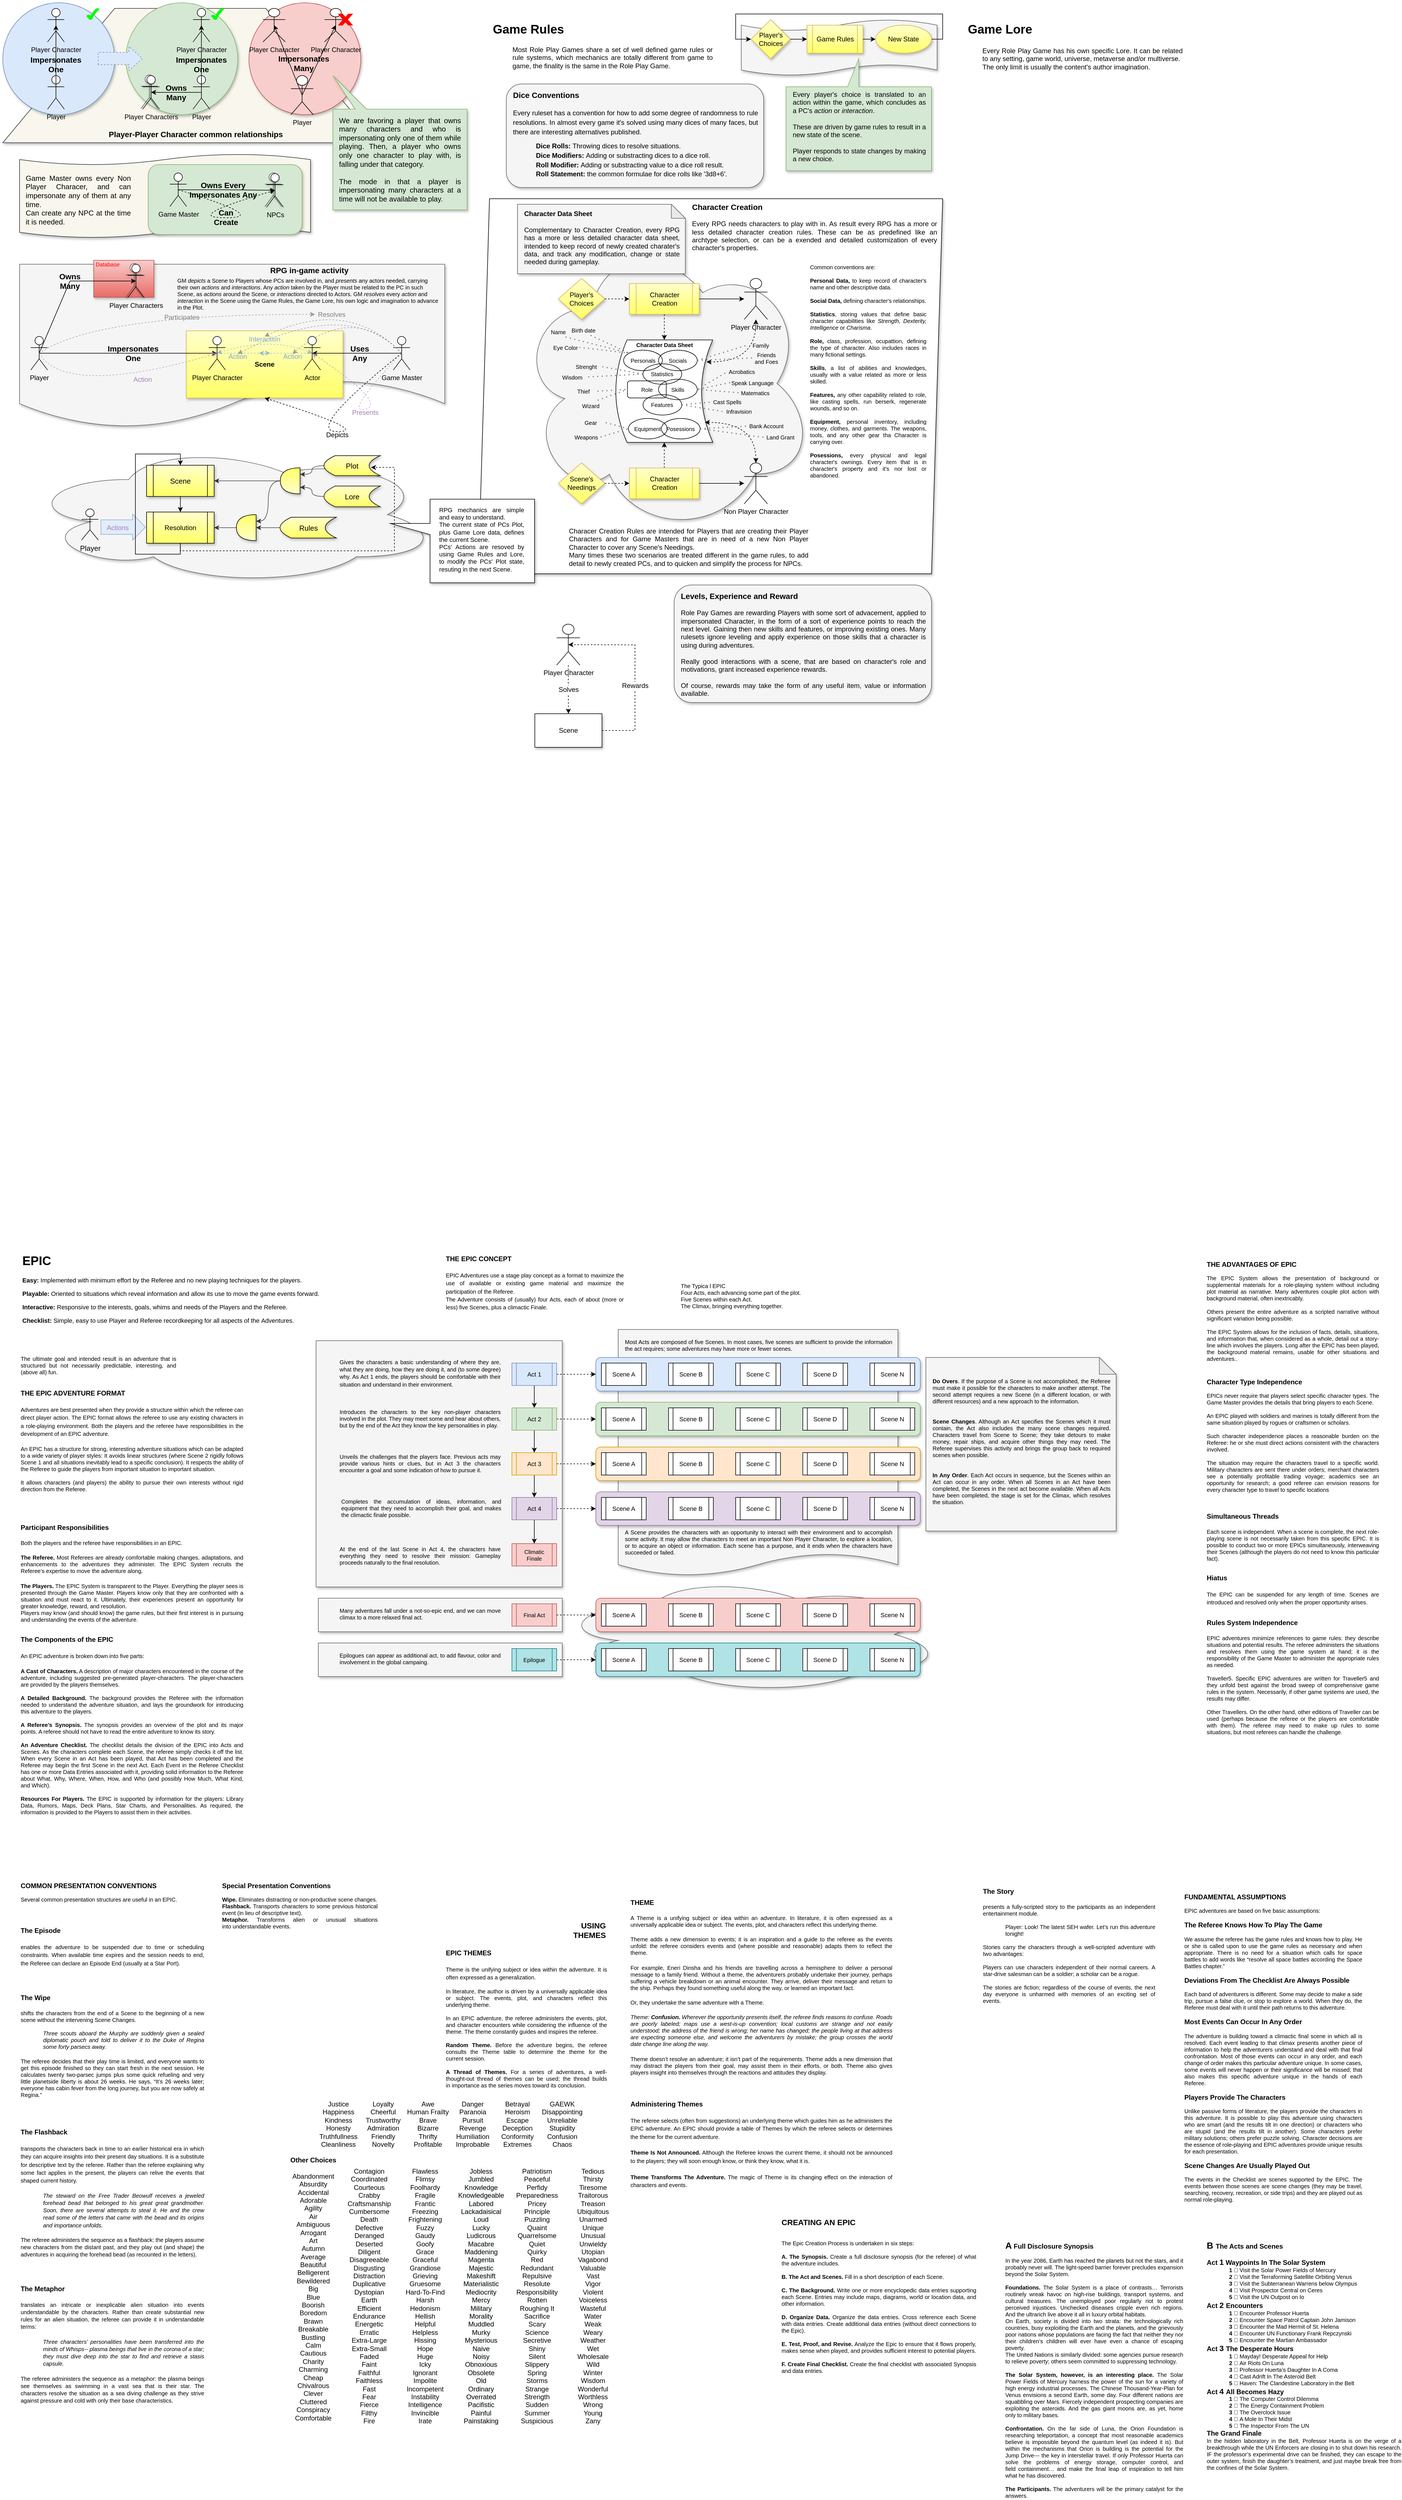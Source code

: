 <mxfile version="20.4.0" type="github">
  <diagram id="R2lEEEUBdFMjLlhIrx00" name="Page-1">
    <mxGraphModel dx="1422" dy="833" grid="1" gridSize="10" guides="1" tooltips="1" connect="1" arrows="1" fold="1" page="1" pageScale="1" pageWidth="850" pageHeight="1100" math="0" shadow="0" extFonts="Permanent Marker^https://fonts.googleapis.com/css?family=Permanent+Marker">
      <root>
        <mxCell id="0" />
        <mxCell id="1" parent="0" />
        <mxCell id="fGmCdMmqN-YFwAhNMdZ2-77" value="" style="rounded=1;whiteSpace=wrap;html=1;shadow=1;glass=0;sketch=0;fontSize=12;fillColor=#f5f5f5;fontColor=#333333;strokeColor=#666666;" vertex="1" parent="1">
          <mxGeometry x="1210" y="1050" width="460" height="210" as="geometry" />
        </mxCell>
        <mxCell id="l72r_b9c6xTbB_iYeXu1-32" value="" style="shape=parallelogram;perimeter=parallelogramPerimeter;whiteSpace=wrap;html=1;fixedSize=1;shadow=1;glass=0;sketch=0;fontSize=12;" parent="1" vertex="1">
          <mxGeometry x="860" y="360" width="830" height="670" as="geometry" />
        </mxCell>
        <mxCell id="fGmCdMmqN-YFwAhNMdZ2-32" value="" style="group" vertex="1" connectable="0" parent="1">
          <mxGeometry x="930" y="420" width="530" height="540" as="geometry" />
        </mxCell>
        <mxCell id="fGmCdMmqN-YFwAhNMdZ2-30" value="" style="ellipse;shape=cloud;whiteSpace=wrap;html=1;shadow=1;fontSize=10;fillColor=#f5f5f5;fontColor=#333333;strokeColor=#666666;" vertex="1" parent="fGmCdMmqN-YFwAhNMdZ2-32">
          <mxGeometry width="530" height="540" as="geometry" />
        </mxCell>
        <mxCell id="jQ5rBCjS09NbZl5NUNOA-6" value="Character&lt;br&gt;Creation" style="shape=process;whiteSpace=wrap;html=1;backgroundOutline=1;shadow=1;fontSize=12;fillColor=#FFFFCC;gradientColor=#FFFF66;strokeColor=#d6b656;rounded=0;" parent="fGmCdMmqN-YFwAhNMdZ2-32" vertex="1">
          <mxGeometry x="200.049" y="91.525" width="124.706" height="54.915" as="geometry" />
        </mxCell>
        <mxCell id="jQ5rBCjS09NbZl5NUNOA-16" value="Player&#39;s Choices" style="rhombus;whiteSpace=wrap;html=1;fontSize=12;shadow=1;fillColor=#FFFFCC;gradientColor=#FFFF66;strokeColor=#d6b656;rounded=0;" parent="fGmCdMmqN-YFwAhNMdZ2-32" vertex="1">
          <mxGeometry x="72.745" y="82.373" width="83.137" height="73.22" as="geometry" />
        </mxCell>
        <mxCell id="jQ5rBCjS09NbZl5NUNOA-17" value="" style="edgeStyle=orthogonalEdgeStyle;rounded=0;orthogonalLoop=1;jettySize=auto;html=1;dashed=1;fontSize=11;exitX=1;exitY=0.5;exitDx=0;exitDy=0;entryX=0;entryY=0.5;entryDx=0;entryDy=0;" parent="fGmCdMmqN-YFwAhNMdZ2-32" source="jQ5rBCjS09NbZl5NUNOA-16" target="jQ5rBCjS09NbZl5NUNOA-6" edge="1">
          <mxGeometry relative="1" as="geometry">
            <mxPoint x="290.98" y="146.441" as="sourcePoint" />
          </mxGeometry>
        </mxCell>
        <mxCell id="fGmCdMmqN-YFwAhNMdZ2-1" value="Player Character" style="shape=umlActor;verticalLabelPosition=bottom;verticalAlign=top;html=1;outlineConnect=0;" vertex="1" parent="fGmCdMmqN-YFwAhNMdZ2-32">
          <mxGeometry x="405.294" y="82.373" width="41.569" height="73.22" as="geometry" />
        </mxCell>
        <mxCell id="fGmCdMmqN-YFwAhNMdZ2-18" value="" style="edgeStyle=orthogonalEdgeStyle;rounded=0;orthogonalLoop=1;jettySize=auto;html=1;fontSize=10;" edge="1" parent="fGmCdMmqN-YFwAhNMdZ2-32" source="jQ5rBCjS09NbZl5NUNOA-6" target="fGmCdMmqN-YFwAhNMdZ2-1">
          <mxGeometry relative="1" as="geometry" />
        </mxCell>
        <mxCell id="fGmCdMmqN-YFwAhNMdZ2-15" value="" style="group" vertex="1" connectable="0" parent="fGmCdMmqN-YFwAhNMdZ2-32">
          <mxGeometry x="175.794" y="192.203" width="173.206" height="183.051" as="geometry" />
        </mxCell>
        <mxCell id="fGmCdMmqN-YFwAhNMdZ2-10" value="" style="shape=dataStorage;whiteSpace=wrap;html=1;fixedSize=1;shadow=1;" vertex="1" parent="fGmCdMmqN-YFwAhNMdZ2-15">
          <mxGeometry width="173.206" height="183.051" as="geometry" />
        </mxCell>
        <mxCell id="fGmCdMmqN-YFwAhNMdZ2-4" value="Personals" style="ellipse;whiteSpace=wrap;html=1;fillColor=none;fontSize=10;" vertex="1" parent="fGmCdMmqN-YFwAhNMdZ2-15">
          <mxGeometry x="13.856" y="18.305" width="69.282" height="36.61" as="geometry" />
        </mxCell>
        <mxCell id="fGmCdMmqN-YFwAhNMdZ2-6" value="Role" style="rounded=1;whiteSpace=wrap;html=1;fillColor=none;fontSize=10;" vertex="1" parent="fGmCdMmqN-YFwAhNMdZ2-15">
          <mxGeometry x="20.785" y="73.22" width="69.282" height="30.508" as="geometry" />
        </mxCell>
        <mxCell id="fGmCdMmqN-YFwAhNMdZ2-5" value="Statistics" style="ellipse;whiteSpace=wrap;html=1;fillColor=none;fontSize=10;" vertex="1" parent="fGmCdMmqN-YFwAhNMdZ2-15">
          <mxGeometry x="48.498" y="42.712" width="69.282" height="36.61" as="geometry" />
        </mxCell>
        <mxCell id="fGmCdMmqN-YFwAhNMdZ2-7" value="Features" style="ellipse;whiteSpace=wrap;html=1;fillColor=none;fontSize=10;" vertex="1" parent="fGmCdMmqN-YFwAhNMdZ2-15">
          <mxGeometry x="48.498" y="97.627" width="69.282" height="36.61" as="geometry" />
        </mxCell>
        <mxCell id="fGmCdMmqN-YFwAhNMdZ2-8" value="Skills" style="ellipse;whiteSpace=wrap;html=1;fillColor=none;fontSize=10;" vertex="1" parent="fGmCdMmqN-YFwAhNMdZ2-15">
          <mxGeometry x="76.211" y="70.169" width="69.282" height="36.61" as="geometry" />
        </mxCell>
        <mxCell id="fGmCdMmqN-YFwAhNMdZ2-11" value="&lt;font style=&quot;font-size: 10px;&quot;&gt;&lt;span style=&quot;font-size: 10px;&quot;&gt;Character Data Sheet&lt;/span&gt;&lt;/font&gt;" style="text;html=1;strokeColor=none;fillColor=none;align=center;verticalAlign=middle;whiteSpace=wrap;rounded=0;shadow=1;fontSize=10;fontStyle=1" vertex="1" parent="fGmCdMmqN-YFwAhNMdZ2-15">
          <mxGeometry x="27.713" width="117.78" height="18.305" as="geometry" />
        </mxCell>
        <mxCell id="fGmCdMmqN-YFwAhNMdZ2-12" value="Equipment" style="ellipse;whiteSpace=wrap;html=1;fillColor=none;fontSize=10;" vertex="1" parent="fGmCdMmqN-YFwAhNMdZ2-15">
          <mxGeometry x="22.517" y="140.339" width="69.282" height="36.61" as="geometry" />
        </mxCell>
        <mxCell id="fGmCdMmqN-YFwAhNMdZ2-13" value="Posessions" style="ellipse;whiteSpace=wrap;html=1;fillColor=none;fontSize=10;" vertex="1" parent="fGmCdMmqN-YFwAhNMdZ2-15">
          <mxGeometry x="81.407" y="140.339" width="69.282" height="36.61" as="geometry" />
        </mxCell>
        <mxCell id="fGmCdMmqN-YFwAhNMdZ2-14" value="Socials" style="ellipse;whiteSpace=wrap;html=1;fillColor=none;fontSize=10;" vertex="1" parent="fGmCdMmqN-YFwAhNMdZ2-15">
          <mxGeometry x="76.211" y="18.305" width="69.282" height="36.61" as="geometry" />
        </mxCell>
        <mxCell id="jQ5rBCjS09NbZl5NUNOA-13" value="" style="edgeStyle=orthogonalEdgeStyle;rounded=0;orthogonalLoop=1;jettySize=auto;html=1;dashed=1;fontSize=11;exitX=0.5;exitY=1;exitDx=0;exitDy=0;entryX=0.5;entryY=0;entryDx=0;entryDy=0;" parent="fGmCdMmqN-YFwAhNMdZ2-32" source="jQ5rBCjS09NbZl5NUNOA-6" target="fGmCdMmqN-YFwAhNMdZ2-11" edge="1">
          <mxGeometry relative="1" as="geometry">
            <mxPoint x="366.324" y="118.983" as="targetPoint" />
          </mxGeometry>
        </mxCell>
        <mxCell id="fGmCdMmqN-YFwAhNMdZ2-20" value="" style="edgeStyle=orthogonalEdgeStyle;orthogonalLoop=1;jettySize=auto;html=1;fontSize=10;exitX=0.935;exitY=0.215;exitDx=0;exitDy=0;exitPerimeter=0;startArrow=classic;startFill=1;dashed=1;curved=1;" edge="1" parent="fGmCdMmqN-YFwAhNMdZ2-32" source="fGmCdMmqN-YFwAhNMdZ2-10" target="fGmCdMmqN-YFwAhNMdZ2-1">
          <mxGeometry relative="1" as="geometry">
            <mxPoint x="426.078" y="183.051" as="targetPoint" />
          </mxGeometry>
        </mxCell>
        <mxCell id="fGmCdMmqN-YFwAhNMdZ2-26" value="" style="edgeStyle=orthogonalEdgeStyle;orthogonalLoop=1;jettySize=auto;html=1;dashed=1;fontSize=10;startArrow=none;startFill=0;rounded=0;entryX=0.5;entryY=1;entryDx=0;entryDy=0;" edge="1" parent="fGmCdMmqN-YFwAhNMdZ2-32" source="fGmCdMmqN-YFwAhNMdZ2-23" target="fGmCdMmqN-YFwAhNMdZ2-10">
          <mxGeometry relative="1" as="geometry" />
        </mxCell>
        <mxCell id="fGmCdMmqN-YFwAhNMdZ2-23" value="Character&lt;br&gt;Creation" style="shape=process;whiteSpace=wrap;html=1;backgroundOutline=1;shadow=1;fontSize=12;fillColor=#FFFFCC;gradientColor=#FFFF66;strokeColor=#d6b656;rounded=0;" vertex="1" parent="fGmCdMmqN-YFwAhNMdZ2-32">
          <mxGeometry x="200.049" y="421.017" width="124.706" height="54.915" as="geometry" />
        </mxCell>
        <mxCell id="fGmCdMmqN-YFwAhNMdZ2-24" value="Scene&#39;s Needings" style="rhombus;whiteSpace=wrap;html=1;fontSize=12;shadow=1;fillColor=#FFFFCC;gradientColor=#FFFF66;strokeColor=#d6b656;rounded=0;" vertex="1" parent="fGmCdMmqN-YFwAhNMdZ2-32">
          <mxGeometry x="72.745" y="411.864" width="83.137" height="73.22" as="geometry" />
        </mxCell>
        <mxCell id="fGmCdMmqN-YFwAhNMdZ2-21" value="" style="edgeStyle=orthogonalEdgeStyle;rounded=0;orthogonalLoop=1;jettySize=auto;html=1;dashed=1;fontSize=11;exitX=1;exitY=0.5;exitDx=0;exitDy=0;entryX=0;entryY=0.5;entryDx=0;entryDy=0;" edge="1" source="fGmCdMmqN-YFwAhNMdZ2-24" target="fGmCdMmqN-YFwAhNMdZ2-23" parent="fGmCdMmqN-YFwAhNMdZ2-32">
          <mxGeometry relative="1" as="geometry">
            <mxPoint x="290.98" y="475.932" as="sourcePoint" />
          </mxGeometry>
        </mxCell>
        <mxCell id="fGmCdMmqN-YFwAhNMdZ2-25" value="Non Player Character" style="shape=umlActor;verticalLabelPosition=bottom;verticalAlign=top;html=1;outlineConnect=0;" vertex="1" parent="fGmCdMmqN-YFwAhNMdZ2-32">
          <mxGeometry x="405.294" y="411.864" width="41.569" height="73.22" as="geometry" />
        </mxCell>
        <mxCell id="fGmCdMmqN-YFwAhNMdZ2-22" value="" style="edgeStyle=orthogonalEdgeStyle;rounded=0;orthogonalLoop=1;jettySize=auto;html=1;fontSize=10;" edge="1" source="fGmCdMmqN-YFwAhNMdZ2-23" target="fGmCdMmqN-YFwAhNMdZ2-25" parent="fGmCdMmqN-YFwAhNMdZ2-32">
          <mxGeometry relative="1" as="geometry" />
        </mxCell>
        <mxCell id="fGmCdMmqN-YFwAhNMdZ2-27" value="" style="edgeStyle=orthogonalEdgeStyle;orthogonalLoop=1;jettySize=auto;html=1;fontSize=10;exitX=0.917;exitY=0.805;exitDx=0;exitDy=0;exitPerimeter=0;startArrow=classic;startFill=1;dashed=1;curved=1;entryX=0.5;entryY=0;entryDx=0;entryDy=0;entryPerimeter=0;" edge="1" parent="fGmCdMmqN-YFwAhNMdZ2-32" source="fGmCdMmqN-YFwAhNMdZ2-10" target="fGmCdMmqN-YFwAhNMdZ2-25">
          <mxGeometry relative="1" as="geometry">
            <mxPoint x="340.339" y="341.39" as="sourcePoint" />
            <mxPoint x="428.676" y="265.424" as="targetPoint" />
          </mxGeometry>
        </mxCell>
        <mxCell id="fGmCdMmqN-YFwAhNMdZ2-33" value="Name" style="text;html=1;strokeColor=none;fillColor=none;align=center;verticalAlign=middle;whiteSpace=wrap;rounded=0;shadow=1;fontSize=10;" vertex="1" parent="fGmCdMmqN-YFwAhNMdZ2-32">
          <mxGeometry x="48.31" y="168" width="50" height="19" as="geometry" />
        </mxCell>
        <mxCell id="fGmCdMmqN-YFwAhNMdZ2-34" value="" style="endArrow=none;dashed=1;html=1;dashPattern=1 3;strokeWidth=2;rounded=0;fontSize=10;exitX=0.75;exitY=1;exitDx=0;exitDy=0;jumpSize=6;entryX=0;entryY=0;entryDx=0;entryDy=0;strokeColor=#808080;" edge="1" parent="fGmCdMmqN-YFwAhNMdZ2-32" source="fGmCdMmqN-YFwAhNMdZ2-33" target="fGmCdMmqN-YFwAhNMdZ2-4">
          <mxGeometry width="50" height="50" relative="1" as="geometry">
            <mxPoint x="330" y="200" as="sourcePoint" />
            <mxPoint x="380" y="150" as="targetPoint" />
          </mxGeometry>
        </mxCell>
        <mxCell id="fGmCdMmqN-YFwAhNMdZ2-35" value="Birth date" style="text;html=1;strokeColor=none;fillColor=none;align=center;verticalAlign=middle;whiteSpace=wrap;rounded=0;shadow=1;fontSize=10;" vertex="1" parent="fGmCdMmqN-YFwAhNMdZ2-32">
          <mxGeometry x="93" y="165" width="50" height="19" as="geometry" />
        </mxCell>
        <mxCell id="fGmCdMmqN-YFwAhNMdZ2-37" value="" style="endArrow=none;dashed=1;html=1;dashPattern=1 3;strokeWidth=2;rounded=0;fontSize=10;jumpSize=6;exitX=0.75;exitY=1;exitDx=0;exitDy=0;entryX=0;entryY=0;entryDx=0;entryDy=0;strokeColor=#808080;" edge="1" parent="fGmCdMmqN-YFwAhNMdZ2-32" source="fGmCdMmqN-YFwAhNMdZ2-35" target="fGmCdMmqN-YFwAhNMdZ2-4">
          <mxGeometry width="50" height="50" relative="1" as="geometry">
            <mxPoint x="-70" y="270" as="sourcePoint" />
            <mxPoint x="-20" y="220" as="targetPoint" />
          </mxGeometry>
        </mxCell>
        <mxCell id="fGmCdMmqN-YFwAhNMdZ2-38" value="Eye Color" style="text;html=1;strokeColor=none;fillColor=none;align=center;verticalAlign=middle;whiteSpace=wrap;rounded=0;shadow=1;fontSize=10;" vertex="1" parent="fGmCdMmqN-YFwAhNMdZ2-32">
          <mxGeometry x="60.75" y="196" width="50" height="19" as="geometry" />
        </mxCell>
        <mxCell id="fGmCdMmqN-YFwAhNMdZ2-41" value="" style="endArrow=none;dashed=1;html=1;dashPattern=1 3;strokeWidth=2;rounded=0;fontSize=10;jumpSize=6;entryX=1;entryY=0.5;entryDx=0;entryDy=0;exitX=0;exitY=0;exitDx=0;exitDy=0;strokeColor=#808080;" edge="1" parent="fGmCdMmqN-YFwAhNMdZ2-32" source="fGmCdMmqN-YFwAhNMdZ2-4" target="fGmCdMmqN-YFwAhNMdZ2-38">
          <mxGeometry width="50" height="50" relative="1" as="geometry">
            <mxPoint x="100" y="280" as="sourcePoint" />
            <mxPoint x="150" y="230" as="targetPoint" />
          </mxGeometry>
        </mxCell>
        <mxCell id="fGmCdMmqN-YFwAhNMdZ2-42" value="Family" style="text;html=1;strokeColor=none;fillColor=none;align=center;verticalAlign=middle;whiteSpace=wrap;rounded=0;shadow=1;fontSize=10;" vertex="1" parent="fGmCdMmqN-YFwAhNMdZ2-32">
          <mxGeometry x="410" y="192.2" width="50" height="19" as="geometry" />
        </mxCell>
        <mxCell id="fGmCdMmqN-YFwAhNMdZ2-43" value="Friends and Foes" style="text;html=1;strokeColor=none;fillColor=none;align=center;verticalAlign=middle;whiteSpace=wrap;rounded=0;shadow=1;fontSize=10;" vertex="1" parent="fGmCdMmqN-YFwAhNMdZ2-32">
          <mxGeometry x="420" y="215" width="50" height="19" as="geometry" />
        </mxCell>
        <mxCell id="fGmCdMmqN-YFwAhNMdZ2-44" value="" style="endArrow=none;dashed=1;html=1;dashPattern=1 3;strokeWidth=2;rounded=0;fontSize=10;jumpSize=6;exitX=1;exitY=0.5;exitDx=0;exitDy=0;entryX=0;entryY=0.5;entryDx=0;entryDy=0;strokeColor=#808080;" edge="1" parent="fGmCdMmqN-YFwAhNMdZ2-32" source="fGmCdMmqN-YFwAhNMdZ2-14" target="fGmCdMmqN-YFwAhNMdZ2-42">
          <mxGeometry width="50" height="50" relative="1" as="geometry">
            <mxPoint x="560" y="250" as="sourcePoint" />
            <mxPoint x="610" y="200" as="targetPoint" />
          </mxGeometry>
        </mxCell>
        <mxCell id="fGmCdMmqN-YFwAhNMdZ2-45" value="" style="endArrow=none;dashed=1;html=1;dashPattern=1 3;strokeWidth=2;rounded=0;fontSize=10;jumpSize=6;exitX=1;exitY=0.5;exitDx=0;exitDy=0;entryX=0;entryY=0.5;entryDx=0;entryDy=0;strokeColor=#808080;" edge="1" parent="fGmCdMmqN-YFwAhNMdZ2-32" source="fGmCdMmqN-YFwAhNMdZ2-14" target="fGmCdMmqN-YFwAhNMdZ2-43">
          <mxGeometry width="50" height="50" relative="1" as="geometry">
            <mxPoint x="820" y="190" as="sourcePoint" />
            <mxPoint x="870" y="140" as="targetPoint" />
          </mxGeometry>
        </mxCell>
        <mxCell id="fGmCdMmqN-YFwAhNMdZ2-46" value="Strenght" style="text;html=1;strokeColor=none;fillColor=none;align=center;verticalAlign=middle;whiteSpace=wrap;rounded=0;shadow=1;fontSize=10;" vertex="1" parent="fGmCdMmqN-YFwAhNMdZ2-32">
          <mxGeometry x="98.31" y="230" width="50" height="19" as="geometry" />
        </mxCell>
        <mxCell id="fGmCdMmqN-YFwAhNMdZ2-47" value="Wisdom" style="text;html=1;strokeColor=none;fillColor=none;align=center;verticalAlign=middle;whiteSpace=wrap;rounded=0;shadow=1;fontSize=10;" vertex="1" parent="fGmCdMmqN-YFwAhNMdZ2-32">
          <mxGeometry x="72.75" y="249" width="50" height="19" as="geometry" />
        </mxCell>
        <mxCell id="fGmCdMmqN-YFwAhNMdZ2-48" value="Acrobatics" style="text;html=1;strokeColor=none;fillColor=none;align=center;verticalAlign=middle;whiteSpace=wrap;rounded=0;shadow=1;fontSize=10;" vertex="1" parent="fGmCdMmqN-YFwAhNMdZ2-32">
          <mxGeometry x="376.29" y="239" width="50" height="19" as="geometry" />
        </mxCell>
        <mxCell id="fGmCdMmqN-YFwAhNMdZ2-49" value="Speak Language" style="text;html=1;strokeColor=none;fillColor=none;align=center;verticalAlign=middle;whiteSpace=wrap;rounded=0;shadow=1;fontSize=10;" vertex="1" parent="fGmCdMmqN-YFwAhNMdZ2-32">
          <mxGeometry x="380.08" y="259" width="80" height="19" as="geometry" />
        </mxCell>
        <mxCell id="fGmCdMmqN-YFwAhNMdZ2-50" value="" style="endArrow=none;dashed=1;html=1;dashPattern=1 3;strokeWidth=2;rounded=0;fontSize=10;jumpSize=6;exitX=0;exitY=0.5;exitDx=0;exitDy=0;entryX=1;entryY=0.5;entryDx=0;entryDy=0;strokeColor=#808080;" edge="1" parent="fGmCdMmqN-YFwAhNMdZ2-32" source="fGmCdMmqN-YFwAhNMdZ2-5" target="fGmCdMmqN-YFwAhNMdZ2-46">
          <mxGeometry width="50" height="50" relative="1" as="geometry">
            <mxPoint x="600" y="300" as="sourcePoint" />
            <mxPoint x="150" y="240" as="targetPoint" />
          </mxGeometry>
        </mxCell>
        <mxCell id="fGmCdMmqN-YFwAhNMdZ2-51" value="" style="endArrow=none;dashed=1;html=1;dashPattern=1 3;strokeWidth=2;rounded=0;fontSize=10;jumpSize=6;exitX=0;exitY=0.5;exitDx=0;exitDy=0;entryX=1;entryY=0.5;entryDx=0;entryDy=0;strokeColor=#808080;" edge="1" parent="fGmCdMmqN-YFwAhNMdZ2-32" source="fGmCdMmqN-YFwAhNMdZ2-5" target="fGmCdMmqN-YFwAhNMdZ2-47">
          <mxGeometry width="50" height="50" relative="1" as="geometry">
            <mxPoint x="850" y="270" as="sourcePoint" />
            <mxPoint x="900" y="220" as="targetPoint" />
          </mxGeometry>
        </mxCell>
        <mxCell id="fGmCdMmqN-YFwAhNMdZ2-52" value="Matematics" style="text;html=1;strokeColor=none;fillColor=none;align=center;verticalAlign=middle;whiteSpace=wrap;rounded=0;shadow=1;fontSize=10;" vertex="1" parent="fGmCdMmqN-YFwAhNMdZ2-32">
          <mxGeometry x="395" y="277" width="60" height="19" as="geometry" />
        </mxCell>
        <mxCell id="fGmCdMmqN-YFwAhNMdZ2-53" value="" style="endArrow=none;dashed=1;html=1;dashPattern=1 3;strokeWidth=2;rounded=0;fontSize=10;jumpSize=6;exitX=0;exitY=0.5;exitDx=0;exitDy=0;entryX=1;entryY=0.5;entryDx=0;entryDy=0;strokeColor=#808080;" edge="1" parent="fGmCdMmqN-YFwAhNMdZ2-32" source="fGmCdMmqN-YFwAhNMdZ2-52" target="fGmCdMmqN-YFwAhNMdZ2-8">
          <mxGeometry width="50" height="50" relative="1" as="geometry">
            <mxPoint x="330" y="450" as="sourcePoint" />
            <mxPoint x="320" y="280" as="targetPoint" />
          </mxGeometry>
        </mxCell>
        <mxCell id="fGmCdMmqN-YFwAhNMdZ2-54" value="" style="endArrow=none;dashed=1;html=1;dashPattern=1 3;strokeWidth=2;rounded=0;fontSize=10;jumpSize=6;exitX=0;exitY=0.5;exitDx=0;exitDy=0;entryX=1;entryY=0.5;entryDx=0;entryDy=0;strokeColor=#808080;" edge="1" parent="fGmCdMmqN-YFwAhNMdZ2-32" source="fGmCdMmqN-YFwAhNMdZ2-49" target="fGmCdMmqN-YFwAhNMdZ2-8">
          <mxGeometry width="50" height="50" relative="1" as="geometry">
            <mxPoint x="790" y="320" as="sourcePoint" />
            <mxPoint x="840" y="270" as="targetPoint" />
          </mxGeometry>
        </mxCell>
        <mxCell id="fGmCdMmqN-YFwAhNMdZ2-55" value="" style="endArrow=none;dashed=1;html=1;dashPattern=1 3;strokeWidth=2;rounded=0;fontSize=10;jumpSize=6;entryX=0;entryY=0.5;entryDx=0;entryDy=0;exitX=1;exitY=0.5;exitDx=0;exitDy=0;strokeColor=#808080;" edge="1" parent="fGmCdMmqN-YFwAhNMdZ2-32" source="fGmCdMmqN-YFwAhNMdZ2-8" target="fGmCdMmqN-YFwAhNMdZ2-48">
          <mxGeometry width="50" height="50" relative="1" as="geometry">
            <mxPoint x="770" y="310" as="sourcePoint" />
            <mxPoint x="820" y="260" as="targetPoint" />
          </mxGeometry>
        </mxCell>
        <mxCell id="fGmCdMmqN-YFwAhNMdZ2-56" value="Thief" style="text;html=1;strokeColor=none;fillColor=none;align=center;verticalAlign=middle;whiteSpace=wrap;rounded=0;shadow=1;fontSize=10;" vertex="1" parent="fGmCdMmqN-YFwAhNMdZ2-32">
          <mxGeometry x="93" y="274.23" width="50" height="19" as="geometry" />
        </mxCell>
        <mxCell id="fGmCdMmqN-YFwAhNMdZ2-57" value="Wizard" style="text;html=1;strokeColor=none;fillColor=none;align=center;verticalAlign=middle;whiteSpace=wrap;rounded=0;shadow=1;fontSize=10;" vertex="1" parent="fGmCdMmqN-YFwAhNMdZ2-32">
          <mxGeometry x="105.88" y="300" width="50" height="19" as="geometry" />
        </mxCell>
        <mxCell id="fGmCdMmqN-YFwAhNMdZ2-58" value="" style="endArrow=none;dashed=1;html=1;dashPattern=1 3;strokeWidth=2;rounded=0;fontSize=10;jumpSize=6;entryX=0;entryY=0.5;entryDx=0;entryDy=0;exitX=1;exitY=0.5;exitDx=0;exitDy=0;strokeColor=#808080;" edge="1" parent="fGmCdMmqN-YFwAhNMdZ2-32" source="fGmCdMmqN-YFwAhNMdZ2-56" target="fGmCdMmqN-YFwAhNMdZ2-6">
          <mxGeometry width="50" height="50" relative="1" as="geometry">
            <mxPoint x="-60" y="360" as="sourcePoint" />
            <mxPoint x="-10" y="310" as="targetPoint" />
          </mxGeometry>
        </mxCell>
        <mxCell id="fGmCdMmqN-YFwAhNMdZ2-59" value="" style="endArrow=none;dashed=1;html=1;dashPattern=1 3;strokeWidth=2;rounded=0;fontSize=10;jumpSize=6;entryX=0;entryY=0.5;entryDx=0;entryDy=0;exitX=0.75;exitY=0;exitDx=0;exitDy=0;strokeColor=#808080;" edge="1" parent="fGmCdMmqN-YFwAhNMdZ2-32" source="fGmCdMmqN-YFwAhNMdZ2-57" target="fGmCdMmqN-YFwAhNMdZ2-6">
          <mxGeometry width="50" height="50" relative="1" as="geometry">
            <mxPoint x="-150" y="380" as="sourcePoint" />
            <mxPoint x="-100" y="330" as="targetPoint" />
          </mxGeometry>
        </mxCell>
        <mxCell id="fGmCdMmqN-YFwAhNMdZ2-60" value="Cast Spells" style="text;html=1;strokeColor=none;fillColor=none;align=center;verticalAlign=middle;whiteSpace=wrap;rounded=0;shadow=1;fontSize=10;" vertex="1" parent="fGmCdMmqN-YFwAhNMdZ2-32">
          <mxGeometry x="345.29" y="293.23" width="60" height="20" as="geometry" />
        </mxCell>
        <mxCell id="fGmCdMmqN-YFwAhNMdZ2-61" value="Infravision" style="text;html=1;strokeColor=none;fillColor=none;align=center;verticalAlign=middle;whiteSpace=wrap;rounded=0;shadow=1;fontSize=10;" vertex="1" parent="fGmCdMmqN-YFwAhNMdZ2-32">
          <mxGeometry x="366.29" y="310" width="60" height="20" as="geometry" />
        </mxCell>
        <mxCell id="fGmCdMmqN-YFwAhNMdZ2-62" value="" style="endArrow=none;dashed=1;html=1;dashPattern=1 3;strokeWidth=2;rounded=0;fontSize=10;jumpSize=6;exitX=1;exitY=0.5;exitDx=0;exitDy=0;entryX=0;entryY=0.5;entryDx=0;entryDy=0;strokeColor=#808080;" edge="1" parent="fGmCdMmqN-YFwAhNMdZ2-32" source="fGmCdMmqN-YFwAhNMdZ2-7" target="fGmCdMmqN-YFwAhNMdZ2-60">
          <mxGeometry width="50" height="50" relative="1" as="geometry">
            <mxPoint x="600" y="330" as="sourcePoint" />
            <mxPoint x="650" y="280" as="targetPoint" />
          </mxGeometry>
        </mxCell>
        <mxCell id="fGmCdMmqN-YFwAhNMdZ2-63" value="" style="endArrow=none;dashed=1;html=1;dashPattern=1 3;strokeWidth=2;rounded=0;fontSize=10;jumpSize=6;exitX=1;exitY=0.5;exitDx=0;exitDy=0;entryX=0;entryY=0.5;entryDx=0;entryDy=0;strokeColor=#808080;" edge="1" parent="fGmCdMmqN-YFwAhNMdZ2-32" source="fGmCdMmqN-YFwAhNMdZ2-7" target="fGmCdMmqN-YFwAhNMdZ2-61">
          <mxGeometry width="50" height="50" relative="1" as="geometry">
            <mxPoint x="760" y="360" as="sourcePoint" />
            <mxPoint x="810" y="310" as="targetPoint" />
          </mxGeometry>
        </mxCell>
        <mxCell id="fGmCdMmqN-YFwAhNMdZ2-65" value="Gear" style="text;html=1;strokeColor=none;fillColor=none;align=center;verticalAlign=middle;whiteSpace=wrap;rounded=0;shadow=1;fontSize=10;" vertex="1" parent="fGmCdMmqN-YFwAhNMdZ2-32">
          <mxGeometry x="105.88" y="330" width="50" height="19" as="geometry" />
        </mxCell>
        <mxCell id="fGmCdMmqN-YFwAhNMdZ2-66" value="Weapons" style="text;html=1;strokeColor=none;fillColor=none;align=center;verticalAlign=middle;whiteSpace=wrap;rounded=0;shadow=1;fontSize=10;" vertex="1" parent="fGmCdMmqN-YFwAhNMdZ2-32">
          <mxGeometry x="98.31" y="356.25" width="50" height="19" as="geometry" />
        </mxCell>
        <mxCell id="fGmCdMmqN-YFwAhNMdZ2-67" value="Bank Account" style="text;html=1;strokeColor=none;fillColor=none;align=center;verticalAlign=middle;whiteSpace=wrap;rounded=0;shadow=1;fontSize=10;" vertex="1" parent="fGmCdMmqN-YFwAhNMdZ2-32">
          <mxGeometry x="410" y="336.25" width="70" height="20" as="geometry" />
        </mxCell>
        <mxCell id="fGmCdMmqN-YFwAhNMdZ2-68" value="Land Grant" style="text;html=1;strokeColor=none;fillColor=none;align=center;verticalAlign=middle;whiteSpace=wrap;rounded=0;shadow=1;fontSize=10;" vertex="1" parent="fGmCdMmqN-YFwAhNMdZ2-32">
          <mxGeometry x="440.0" y="356.25" width="60" height="20" as="geometry" />
        </mxCell>
        <mxCell id="fGmCdMmqN-YFwAhNMdZ2-69" value="" style="endArrow=none;dashed=1;html=1;dashPattern=1 3;strokeWidth=2;rounded=0;fontSize=10;jumpSize=6;exitX=1;exitY=0.5;exitDx=0;exitDy=0;entryX=0;entryY=0.5;entryDx=0;entryDy=0;strokeColor=#808080;" edge="1" parent="fGmCdMmqN-YFwAhNMdZ2-32" source="fGmCdMmqN-YFwAhNMdZ2-13" target="fGmCdMmqN-YFwAhNMdZ2-67">
          <mxGeometry width="50" height="50" relative="1" as="geometry">
            <mxPoint x="580" y="320" as="sourcePoint" />
            <mxPoint x="630" y="270" as="targetPoint" />
          </mxGeometry>
        </mxCell>
        <mxCell id="fGmCdMmqN-YFwAhNMdZ2-70" value="" style="endArrow=none;dashed=1;html=1;dashPattern=1 3;strokeWidth=2;rounded=0;fontSize=10;jumpSize=6;exitX=1;exitY=0.5;exitDx=0;exitDy=0;entryX=0;entryY=0.5;entryDx=0;entryDy=0;strokeColor=#808080;" edge="1" parent="fGmCdMmqN-YFwAhNMdZ2-32" source="fGmCdMmqN-YFwAhNMdZ2-13" target="fGmCdMmqN-YFwAhNMdZ2-68">
          <mxGeometry width="50" height="50" relative="1" as="geometry">
            <mxPoint x="590" y="320" as="sourcePoint" />
            <mxPoint x="640" y="270" as="targetPoint" />
          </mxGeometry>
        </mxCell>
        <mxCell id="fGmCdMmqN-YFwAhNMdZ2-71" value="" style="endArrow=none;dashed=1;html=1;dashPattern=1 3;strokeWidth=2;rounded=0;fontSize=10;jumpSize=6;entryX=1;entryY=0.5;entryDx=0;entryDy=0;exitX=0;exitY=0.5;exitDx=0;exitDy=0;strokeColor=#808080;" edge="1" parent="fGmCdMmqN-YFwAhNMdZ2-32" source="fGmCdMmqN-YFwAhNMdZ2-12" target="fGmCdMmqN-YFwAhNMdZ2-65">
          <mxGeometry width="50" height="50" relative="1" as="geometry">
            <mxPoint x="610" y="310" as="sourcePoint" />
            <mxPoint x="660" y="260" as="targetPoint" />
          </mxGeometry>
        </mxCell>
        <mxCell id="fGmCdMmqN-YFwAhNMdZ2-72" value="" style="endArrow=none;dashed=1;html=1;dashPattern=1 3;strokeWidth=2;rounded=0;fontSize=10;jumpSize=6;exitX=1;exitY=0.5;exitDx=0;exitDy=0;entryX=0;entryY=0.5;entryDx=0;entryDy=0;strokeColor=#808080;" edge="1" parent="fGmCdMmqN-YFwAhNMdZ2-32" source="fGmCdMmqN-YFwAhNMdZ2-66" target="fGmCdMmqN-YFwAhNMdZ2-12">
          <mxGeometry width="50" height="50" relative="1" as="geometry">
            <mxPoint x="590" y="330" as="sourcePoint" />
            <mxPoint x="640" y="280" as="targetPoint" />
          </mxGeometry>
        </mxCell>
        <mxCell id="l72r_b9c6xTbB_iYeXu1-31" value="" style="shape=note;whiteSpace=wrap;html=1;backgroundOutline=1;darkOpacity=0.05;shadow=1;glass=0;sketch=0;fontSize=12;fillColor=#f5f5f5;fontColor=#333333;strokeColor=#666666;size=25;" parent="1" vertex="1">
          <mxGeometry x="930" y="370" width="300" height="124" as="geometry" />
        </mxCell>
        <mxCell id="l72r_b9c6xTbB_iYeXu1-15" value="" style="rounded=1;whiteSpace=wrap;html=1;shadow=1;glass=0;sketch=0;fontSize=12;fillColor=#f5f5f5;fontColor=#333333;strokeColor=#666666;" parent="1" vertex="1">
          <mxGeometry x="910" y="155" width="460" height="185" as="geometry" />
        </mxCell>
        <mxCell id="W349ylxM75xNjXHTJZ4m-8" value="" style="rounded=0;whiteSpace=wrap;html=1;shadow=1;glass=0;sketch=0;fontSize=10;fillColor=#f5f5f5;fontColor=#333333;strokeColor=#666666;" parent="1" vertex="1">
          <mxGeometry x="574" y="2940" width="436" height="60" as="geometry" />
        </mxCell>
        <mxCell id="W349ylxM75xNjXHTJZ4m-7" value="" style="rounded=0;whiteSpace=wrap;html=1;shadow=1;glass=0;sketch=0;fontSize=10;fillColor=#f5f5f5;fontColor=#333333;strokeColor=#666666;" parent="1" vertex="1">
          <mxGeometry x="574" y="2860" width="436" height="60" as="geometry" />
        </mxCell>
        <mxCell id="W349ylxM75xNjXHTJZ4m-5" value="" style="shape=note;whiteSpace=wrap;html=1;backgroundOutline=1;darkOpacity=0.05;shadow=1;glass=0;sketch=0;fontSize=10;fillColor=#f5f5f5;fontColor=#333333;strokeColor=#666666;" parent="1" vertex="1">
          <mxGeometry x="1660" y="2430" width="340" height="310" as="geometry" />
        </mxCell>
        <mxCell id="W349ylxM75xNjXHTJZ4m-4" value="" style="shape=document;whiteSpace=wrap;html=1;boundedLbl=1;shadow=1;fontSize=10;size=0.091;fillColor=#f5f5f5;fontColor=#333333;strokeColor=#666666;" parent="1" vertex="1">
          <mxGeometry x="1110" y="2380" width="500" height="440" as="geometry" />
        </mxCell>
        <mxCell id="W349ylxM75xNjXHTJZ4m-1" value="" style="whiteSpace=wrap;html=1;aspect=fixed;fontSize=10;fillColor=#f5f5f5;fontColor=#333333;strokeColor=#666666;shadow=1;" parent="1" vertex="1">
          <mxGeometry x="570" y="2400" width="440" height="440" as="geometry" />
        </mxCell>
        <mxCell id="jQ5rBCjS09NbZl5NUNOA-60" value="" style="group" parent="1" vertex="1" connectable="0">
          <mxGeometry x="1070" y="2670" width="580" height="60" as="geometry" />
        </mxCell>
        <mxCell id="jQ5rBCjS09NbZl5NUNOA-61" value="" style="rounded=1;whiteSpace=wrap;html=1;shadow=1;fontSize=11;fillColor=#e1d5e7;strokeColor=#9673a6;" parent="jQ5rBCjS09NbZl5NUNOA-60" vertex="1">
          <mxGeometry width="580" height="60" as="geometry" />
        </mxCell>
        <mxCell id="jQ5rBCjS09NbZl5NUNOA-62" value="Scene A" style="shape=process;whiteSpace=wrap;html=1;backgroundOutline=1;shadow=0;fontSize=11;" parent="jQ5rBCjS09NbZl5NUNOA-60" vertex="1">
          <mxGeometry x="10" y="10" width="80" height="40" as="geometry" />
        </mxCell>
        <mxCell id="jQ5rBCjS09NbZl5NUNOA-63" value="Scene B" style="shape=process;whiteSpace=wrap;html=1;backgroundOutline=1;shadow=0;fontSize=11;" parent="jQ5rBCjS09NbZl5NUNOA-60" vertex="1">
          <mxGeometry x="130" y="10" width="80" height="40" as="geometry" />
        </mxCell>
        <mxCell id="jQ5rBCjS09NbZl5NUNOA-64" value="Scene C" style="shape=process;whiteSpace=wrap;html=1;backgroundOutline=1;shadow=0;fontSize=11;" parent="jQ5rBCjS09NbZl5NUNOA-60" vertex="1">
          <mxGeometry x="250" y="10" width="80" height="40" as="geometry" />
        </mxCell>
        <mxCell id="jQ5rBCjS09NbZl5NUNOA-65" value="Scene D" style="shape=process;whiteSpace=wrap;html=1;backgroundOutline=1;shadow=0;fontSize=11;" parent="jQ5rBCjS09NbZl5NUNOA-60" vertex="1">
          <mxGeometry x="370" y="10" width="80" height="40" as="geometry" />
        </mxCell>
        <mxCell id="jQ5rBCjS09NbZl5NUNOA-66" value="Scene N" style="shape=process;whiteSpace=wrap;html=1;backgroundOutline=1;shadow=0;fontSize=11;" parent="jQ5rBCjS09NbZl5NUNOA-60" vertex="1">
          <mxGeometry x="490" y="10" width="80" height="40" as="geometry" />
        </mxCell>
        <mxCell id="aou195hVtxNa3PgW23SX-64" value="" style="group" parent="1" vertex="1" connectable="0">
          <mxGeometry x="40" y="280" width="520" height="150" as="geometry" />
        </mxCell>
        <mxCell id="aou195hVtxNa3PgW23SX-57" value="" style="shape=tape;whiteSpace=wrap;html=1;shadow=1;fontSize=14;size=0.133;fillColor=#f9f7ed;strokeColor=#36393d;" parent="aou195hVtxNa3PgW23SX-64" vertex="1">
          <mxGeometry width="520" height="150" as="geometry" />
        </mxCell>
        <mxCell id="aou195hVtxNa3PgW23SX-55" value="" style="group;shadow=0;" parent="aou195hVtxNa3PgW23SX-64" vertex="1" connectable="0">
          <mxGeometry x="230" y="19" width="275" height="125" as="geometry" />
        </mxCell>
        <mxCell id="aou195hVtxNa3PgW23SX-54" value="" style="rounded=1;whiteSpace=wrap;html=1;shadow=1;strokeColor=#82b366;fontSize=14;fillColor=#d5e8d4;" parent="aou195hVtxNa3PgW23SX-55" vertex="1">
          <mxGeometry width="275" height="125" as="geometry" />
        </mxCell>
        <mxCell id="aou195hVtxNa3PgW23SX-9" value="Game Master" style="shape=umlActor;verticalLabelPosition=bottom;verticalAlign=top;html=1;outlineConnect=0;" parent="aou195hVtxNa3PgW23SX-55" vertex="1">
          <mxGeometry x="38.5" y="15" width="30" height="60" as="geometry" />
        </mxCell>
        <mxCell id="aou195hVtxNa3PgW23SX-45" value="" style="shape=umlActor;verticalLabelPosition=bottom;verticalAlign=top;html=1;outlineConnect=0;strokeColor=#4D4D4D;shadow=1;container=0;" parent="aou195hVtxNa3PgW23SX-55" vertex="1">
          <mxGeometry x="208.5" y="15" width="30" height="60" as="geometry" />
        </mxCell>
        <mxCell id="aou195hVtxNa3PgW23SX-46" value="NPCs" style="shape=umlActor;verticalLabelPosition=bottom;verticalAlign=top;html=1;outlineConnect=0;container=0;" parent="aou195hVtxNa3PgW23SX-55" vertex="1">
          <mxGeometry x="211.5" y="16" width="30" height="60" as="geometry" />
        </mxCell>
        <mxCell id="aou195hVtxNa3PgW23SX-47" value="" style="endArrow=classic;html=1;rounded=0;fontSize=14;exitX=0.5;exitY=0.5;exitDx=0;exitDy=0;exitPerimeter=0;entryX=0.5;entryY=0.5;entryDx=0;entryDy=0;entryPerimeter=0;startArrow=none;" parent="aou195hVtxNa3PgW23SX-55" source="aou195hVtxNa3PgW23SX-48" target="aou195hVtxNa3PgW23SX-46" edge="1">
          <mxGeometry width="50" height="50" relative="1" as="geometry">
            <mxPoint x="158.5" y="205" as="sourcePoint" />
            <mxPoint x="208.5" y="155" as="targetPoint" />
          </mxGeometry>
        </mxCell>
        <mxCell id="aou195hVtxNa3PgW23SX-48" value="&lt;b&gt;Owns Every&lt;br&gt;Impersonates Any&lt;br&gt;&lt;/b&gt;" style="text;html=1;strokeColor=none;fillColor=none;align=center;verticalAlign=middle;whiteSpace=wrap;rounded=0;fontSize=14;container=0;" parent="aou195hVtxNa3PgW23SX-55" vertex="1">
          <mxGeometry x="68.5" y="30" width="130" height="30" as="geometry" />
        </mxCell>
        <mxCell id="aou195hVtxNa3PgW23SX-49" value="" style="endArrow=none;html=1;rounded=0;fontSize=14;exitX=0.5;exitY=0.5;exitDx=0;exitDy=0;exitPerimeter=0;entryX=0.5;entryY=0.5;entryDx=0;entryDy=0;entryPerimeter=0;" parent="aou195hVtxNa3PgW23SX-55" source="aou195hVtxNa3PgW23SX-9" target="aou195hVtxNa3PgW23SX-48" edge="1">
          <mxGeometry width="50" height="50" relative="1" as="geometry">
            <mxPoint x="53.5" y="45" as="sourcePoint" />
            <mxPoint x="226.5" y="46" as="targetPoint" />
          </mxGeometry>
        </mxCell>
        <mxCell id="aou195hVtxNa3PgW23SX-52" value="" style="curved=1;endArrow=classic;html=1;rounded=0;fontSize=14;exitX=0.5;exitY=0.5;exitDx=0;exitDy=0;exitPerimeter=0;entryX=0.5;entryY=0.5;entryDx=0;entryDy=0;entryPerimeter=0;dashed=1;" parent="aou195hVtxNa3PgW23SX-55" source="aou195hVtxNa3PgW23SX-9" target="aou195hVtxNa3PgW23SX-46" edge="1">
          <mxGeometry width="50" height="50" relative="1" as="geometry">
            <mxPoint x="268.5" y="265" as="sourcePoint" />
            <mxPoint x="318.5" y="215" as="targetPoint" />
            <Array as="points">
              <mxPoint x="218.5" y="95" />
              <mxPoint x="58.5" y="95" />
            </Array>
          </mxGeometry>
        </mxCell>
        <mxCell id="aou195hVtxNa3PgW23SX-53" value="&lt;b&gt;Can&lt;br&gt;Create&lt;/b&gt;" style="text;html=1;strokeColor=none;fillColor=none;align=center;verticalAlign=middle;whiteSpace=wrap;rounded=0;shadow=0;fontSize=14;" parent="aou195hVtxNa3PgW23SX-55" vertex="1">
          <mxGeometry x="108.5" y="79" width="60" height="30" as="geometry" />
        </mxCell>
        <mxCell id="aou195hVtxNa3PgW23SX-56" value="&lt;div style=&quot;text-align: justify; font-size: 13px;&quot;&gt;&lt;font style=&quot;font-size: 13px;&quot;&gt;Game Master owns every Non Player Characer, and can impersonate any of them at any time.&lt;/font&gt;&lt;/div&gt;&lt;div style=&quot;text-align: justify; font-size: 13px;&quot;&gt;&lt;font style=&quot;font-size: 13px;&quot;&gt;Can create any NPC at the time it is needed.&lt;/font&gt;&lt;/div&gt;" style="text;html=1;strokeColor=none;fillColor=none;align=center;verticalAlign=middle;whiteSpace=wrap;rounded=0;shadow=0;fontSize=14;" parent="aou195hVtxNa3PgW23SX-64" vertex="1">
          <mxGeometry x="10" y="19" width="190" height="125" as="geometry" />
        </mxCell>
        <mxCell id="ZuMW4sjzyDr7PXu_pNEu-15" value="" style="group" parent="1" vertex="1" connectable="0">
          <mxGeometry x="10" y="10" width="830" height="370" as="geometry" />
        </mxCell>
        <mxCell id="aou195hVtxNa3PgW23SX-34" value="" style="group;" parent="ZuMW4sjzyDr7PXu_pNEu-15" vertex="1" connectable="0">
          <mxGeometry width="670" height="250" as="geometry" />
        </mxCell>
        <mxCell id="aou195hVtxNa3PgW23SX-58" value="" style="shape=trapezoid;perimeter=trapezoidPerimeter;whiteSpace=wrap;html=1;fixedSize=1;shadow=1;strokeColor=#36393d;fontSize=14;fillColor=#f9f7ed;size=200;" parent="aou195hVtxNa3PgW23SX-34" vertex="1">
          <mxGeometry y="10" width="670" height="240" as="geometry" />
        </mxCell>
        <mxCell id="aou195hVtxNa3PgW23SX-33" value="" style="ellipse;whiteSpace=wrap;html=1;aspect=fixed;shadow=1;strokeColor=#6c8ebf;fontSize=14;fillColor=#dae8fc;container=0;" parent="aou195hVtxNa3PgW23SX-34" vertex="1">
          <mxGeometry width="200" height="200" as="geometry" />
        </mxCell>
        <mxCell id="aou195hVtxNa3PgW23SX-2" value="Player" style="shape=umlActor;verticalLabelPosition=bottom;verticalAlign=top;html=1;outlineConnect=0;container=0;" parent="aou195hVtxNa3PgW23SX-34" vertex="1">
          <mxGeometry x="80" y="130" width="30" height="60" as="geometry" />
        </mxCell>
        <mxCell id="aou195hVtxNa3PgW23SX-11" value="Player Character" style="shape=umlActor;verticalLabelPosition=bottom;verticalAlign=top;html=1;outlineConnect=0;container=0;" parent="aou195hVtxNa3PgW23SX-34" vertex="1">
          <mxGeometry x="80" y="10" width="30" height="60" as="geometry" />
        </mxCell>
        <mxCell id="aou195hVtxNa3PgW23SX-27" value="&lt;b&gt;Impersonates&lt;br&gt;One&lt;br&gt;&lt;/b&gt;" style="text;html=1;strokeColor=none;fillColor=none;align=center;verticalAlign=middle;whiteSpace=wrap;rounded=0;fontSize=14;container=0;" parent="aou195hVtxNa3PgW23SX-34" vertex="1">
          <mxGeometry x="45" y="95" width="100" height="30" as="geometry" />
        </mxCell>
        <mxCell id="aou195hVtxNa3PgW23SX-28" value="" style="endArrow=classic;html=1;rounded=0;fontSize=14;exitX=0.5;exitY=0.5;exitDx=0;exitDy=0;exitPerimeter=0;entryX=0.5;entryY=0.5;entryDx=0;entryDy=0;entryPerimeter=0;" parent="aou195hVtxNa3PgW23SX-34" source="aou195hVtxNa3PgW23SX-2" target="aou195hVtxNa3PgW23SX-11" edge="1">
          <mxGeometry width="50" height="50" relative="1" as="geometry">
            <mxPoint x="100" y="160" as="sourcePoint" />
            <mxPoint x="100" y="40" as="targetPoint" />
          </mxGeometry>
        </mxCell>
        <mxCell id="aou195hVtxNa3PgW23SX-37" value="" style="verticalLabelPosition=bottom;verticalAlign=top;html=1;shape=mxgraph.basic.tick;shadow=0;strokeColor=#00FF00;fontSize=14;fillColor=#00FF00;" parent="aou195hVtxNa3PgW23SX-34" vertex="1">
          <mxGeometry x="150" y="10" width="22" height="20" as="geometry" />
        </mxCell>
        <mxCell id="aou195hVtxNa3PgW23SX-42" value="&lt;b&gt;Player-Player Character common relationships&lt;/b&gt;" style="text;html=1;strokeColor=none;fillColor=none;align=center;verticalAlign=middle;whiteSpace=wrap;rounded=0;shadow=0;fontSize=14;" parent="aou195hVtxNa3PgW23SX-34" vertex="1">
          <mxGeometry x="180" y="220" width="330" height="30" as="geometry" />
        </mxCell>
        <mxCell id="aou195hVtxNa3PgW23SX-35" value="" style="group" parent="ZuMW4sjzyDr7PXu_pNEu-15" vertex="1" connectable="0">
          <mxGeometry x="220" width="200" height="200" as="geometry" />
        </mxCell>
        <mxCell id="aou195hVtxNa3PgW23SX-32" value="" style="ellipse;whiteSpace=wrap;html=1;aspect=fixed;shadow=1;strokeColor=#82b366;fontSize=14;fillColor=#d5e8d4;container=0;" parent="aou195hVtxNa3PgW23SX-35" vertex="1">
          <mxGeometry width="200" height="200" as="geometry" />
        </mxCell>
        <mxCell id="aou195hVtxNa3PgW23SX-26" value="" style="shape=umlActor;verticalLabelPosition=bottom;verticalAlign=top;html=1;outlineConnect=0;strokeColor=#4D4D4D;shadow=1;container=0;" parent="aou195hVtxNa3PgW23SX-35" vertex="1">
          <mxGeometry x="27" y="129" width="30" height="60" as="geometry" />
        </mxCell>
        <mxCell id="aou195hVtxNa3PgW23SX-6" value="Player" style="shape=umlActor;verticalLabelPosition=bottom;verticalAlign=top;html=1;outlineConnect=0;container=0;" parent="aou195hVtxNa3PgW23SX-35" vertex="1">
          <mxGeometry x="120" y="130" width="30" height="60" as="geometry" />
        </mxCell>
        <mxCell id="aou195hVtxNa3PgW23SX-12" value="Player Characters" style="shape=umlActor;verticalLabelPosition=bottom;verticalAlign=top;html=1;outlineConnect=0;container=0;" parent="aou195hVtxNa3PgW23SX-35" vertex="1">
          <mxGeometry x="30" y="130" width="30" height="60" as="geometry" />
        </mxCell>
        <mxCell id="aou195hVtxNa3PgW23SX-13" value="Player Character" style="shape=umlActor;verticalLabelPosition=bottom;verticalAlign=top;html=1;outlineConnect=0;container=0;" parent="aou195hVtxNa3PgW23SX-35" vertex="1">
          <mxGeometry x="120" y="10" width="30" height="60" as="geometry" />
        </mxCell>
        <mxCell id="aou195hVtxNa3PgW23SX-21" value="" style="endArrow=classic;html=1;rounded=0;fontSize=14;exitX=0.5;exitY=0.5;exitDx=0;exitDy=0;exitPerimeter=0;entryX=0.5;entryY=0.5;entryDx=0;entryDy=0;entryPerimeter=0;" parent="aou195hVtxNa3PgW23SX-35" source="aou195hVtxNa3PgW23SX-6" target="aou195hVtxNa3PgW23SX-13" edge="1">
          <mxGeometry width="50" height="50" relative="1" as="geometry">
            <mxPoint x="220" y="160" as="sourcePoint" />
            <mxPoint x="270" y="110" as="targetPoint" />
          </mxGeometry>
        </mxCell>
        <mxCell id="aou195hVtxNa3PgW23SX-22" value="&lt;b&gt;Impersonates&lt;br&gt;One&lt;br&gt;&lt;/b&gt;" style="text;html=1;strokeColor=none;fillColor=none;align=center;verticalAlign=middle;whiteSpace=wrap;rounded=0;fontSize=14;container=0;" parent="aou195hVtxNa3PgW23SX-35" vertex="1">
          <mxGeometry x="85" y="95" width="100" height="30" as="geometry" />
        </mxCell>
        <mxCell id="aou195hVtxNa3PgW23SX-23" value="" style="endArrow=classic;html=1;rounded=0;fontSize=14;exitX=0.5;exitY=0.5;exitDx=0;exitDy=0;exitPerimeter=0;entryX=0.5;entryY=0.5;entryDx=0;entryDy=0;entryPerimeter=0;startArrow=none;" parent="aou195hVtxNa3PgW23SX-35" source="aou195hVtxNa3PgW23SX-24" target="aou195hVtxNa3PgW23SX-12" edge="1">
          <mxGeometry width="50" height="50" relative="1" as="geometry">
            <mxPoint x="220" y="180" as="sourcePoint" />
            <mxPoint x="270" y="130" as="targetPoint" />
          </mxGeometry>
        </mxCell>
        <mxCell id="aou195hVtxNa3PgW23SX-24" value="&lt;b&gt;Owns&lt;br&gt;Many&lt;br&gt;&lt;/b&gt;" style="text;html=1;strokeColor=none;fillColor=none;align=center;verticalAlign=middle;whiteSpace=wrap;rounded=0;fontSize=14;container=0;" parent="aou195hVtxNa3PgW23SX-35" vertex="1">
          <mxGeometry x="60" y="145" width="60" height="30" as="geometry" />
        </mxCell>
        <mxCell id="aou195hVtxNa3PgW23SX-25" value="" style="endArrow=none;html=1;rounded=0;fontSize=14;exitX=0.5;exitY=0.5;exitDx=0;exitDy=0;exitPerimeter=0;entryX=0.5;entryY=0.5;entryDx=0;entryDy=0;entryPerimeter=0;" parent="aou195hVtxNa3PgW23SX-35" source="aou195hVtxNa3PgW23SX-6" target="aou195hVtxNa3PgW23SX-24" edge="1">
          <mxGeometry width="50" height="50" relative="1" as="geometry">
            <mxPoint x="135" y="160" as="sourcePoint" />
            <mxPoint x="45" y="160" as="targetPoint" />
          </mxGeometry>
        </mxCell>
        <mxCell id="aou195hVtxNa3PgW23SX-38" value="" style="verticalLabelPosition=bottom;verticalAlign=top;html=1;shape=mxgraph.basic.tick;shadow=0;strokeColor=#00FF00;fontSize=14;fillColor=#00FF00;" parent="aou195hVtxNa3PgW23SX-35" vertex="1">
          <mxGeometry x="153" y="10" width="22" height="20" as="geometry" />
        </mxCell>
        <mxCell id="aou195hVtxNa3PgW23SX-61" value="" style="shape=flexArrow;endArrow=classic;html=1;rounded=0;dashed=1;fontSize=14;width=22;endSize=7.67;fillColor=#dae8fc;strokeColor=#6c8ebf;" parent="aou195hVtxNa3PgW23SX-35" edge="1">
          <mxGeometry width="50" height="50" relative="1" as="geometry">
            <mxPoint x="-50" y="99.5" as="sourcePoint" />
            <mxPoint x="30" y="99.5" as="targetPoint" />
          </mxGeometry>
        </mxCell>
        <mxCell id="aou195hVtxNa3PgW23SX-36" value="" style="group" parent="ZuMW4sjzyDr7PXu_pNEu-15" vertex="1" connectable="0">
          <mxGeometry x="440" width="200" height="200" as="geometry" />
        </mxCell>
        <mxCell id="aou195hVtxNa3PgW23SX-29" value="" style="ellipse;whiteSpace=wrap;html=1;aspect=fixed;shadow=1;strokeColor=#b85450;fontSize=14;fillColor=#f8cecc;container=0;" parent="aou195hVtxNa3PgW23SX-36" vertex="1">
          <mxGeometry width="200" height="200" as="geometry" />
        </mxCell>
        <mxCell id="aou195hVtxNa3PgW23SX-5" value="Player" style="shape=umlActor;verticalLabelPosition=bottom;verticalAlign=top;html=1;outlineConnect=0;container=0;" parent="aou195hVtxNa3PgW23SX-36" vertex="1">
          <mxGeometry x="75" y="130" width="40" height="70" as="geometry" />
        </mxCell>
        <mxCell id="aou195hVtxNa3PgW23SX-14" value="Player Character" style="shape=umlActor;verticalLabelPosition=bottom;verticalAlign=top;html=1;outlineConnect=0;container=0;" parent="aou195hVtxNa3PgW23SX-36" vertex="1">
          <mxGeometry x="25" y="10" width="40" height="60" as="geometry" />
        </mxCell>
        <mxCell id="aou195hVtxNa3PgW23SX-15" value="Player Character" style="shape=umlActor;verticalLabelPosition=bottom;verticalAlign=top;html=1;outlineConnect=0;container=0;" parent="aou195hVtxNa3PgW23SX-36" vertex="1">
          <mxGeometry x="135" y="10" width="40" height="60" as="geometry" />
        </mxCell>
        <mxCell id="aou195hVtxNa3PgW23SX-16" value="" style="endArrow=classic;html=1;rounded=0;exitX=0.5;exitY=0.5;exitDx=0;exitDy=0;exitPerimeter=0;entryX=0.5;entryY=0.5;entryDx=0;entryDy=0;entryPerimeter=0;" parent="aou195hVtxNa3PgW23SX-36" source="aou195hVtxNa3PgW23SX-5" target="aou195hVtxNa3PgW23SX-14" edge="1">
          <mxGeometry width="50" height="50" relative="1" as="geometry">
            <mxPoint x="-205" y="-60" as="sourcePoint" />
            <mxPoint x="55" y="90" as="targetPoint" />
          </mxGeometry>
        </mxCell>
        <mxCell id="aou195hVtxNa3PgW23SX-17" value="" style="endArrow=classic;html=1;rounded=0;exitX=0.5;exitY=0.5;exitDx=0;exitDy=0;exitPerimeter=0;entryX=0.5;entryY=0.5;entryDx=0;entryDy=0;entryPerimeter=0;" parent="aou195hVtxNa3PgW23SX-36" source="aou195hVtxNa3PgW23SX-5" target="aou195hVtxNa3PgW23SX-15" edge="1">
          <mxGeometry width="50" height="50" relative="1" as="geometry">
            <mxPoint x="145" y="180" as="sourcePoint" />
            <mxPoint x="195" y="130" as="targetPoint" />
          </mxGeometry>
        </mxCell>
        <mxCell id="aou195hVtxNa3PgW23SX-18" value="&lt;font style=&quot;font-size: 14px;&quot;&gt;&lt;b&gt;Impersonates Many&lt;/b&gt;&lt;/font&gt;" style="text;html=1;strokeColor=none;fillColor=none;align=center;verticalAlign=middle;whiteSpace=wrap;rounded=0;container=0;" parent="aou195hVtxNa3PgW23SX-36" vertex="1">
          <mxGeometry x="48" y="93" width="100" height="30" as="geometry" />
        </mxCell>
        <mxCell id="aou195hVtxNa3PgW23SX-41" value="" style="verticalLabelPosition=bottom;verticalAlign=top;html=1;shape=mxgraph.basic.x;shadow=0;strokeColor=#FF0000;fontSize=14;fillColor=#FF0000;" parent="aou195hVtxNa3PgW23SX-36" vertex="1">
          <mxGeometry x="160" y="20" width="25" height="20" as="geometry" />
        </mxCell>
        <mxCell id="aou195hVtxNa3PgW23SX-59" value="" style="shape=callout;whiteSpace=wrap;html=1;perimeter=calloutPerimeter;shadow=1;strokeColor=#82b366;fontSize=14;fillColor=#d5e8d4;rotation=-180;position2=1;size=60;position=0.75;base=20;" parent="ZuMW4sjzyDr7PXu_pNEu-15" vertex="1">
          <mxGeometry x="590" y="130" width="240" height="240" as="geometry" />
        </mxCell>
        <mxCell id="aou195hVtxNa3PgW23SX-43" value="&lt;div style=&quot;text-align: justify; font-size: 13px;&quot;&gt;&lt;font style=&quot;font-size: 13px;&quot;&gt;&lt;span style=&quot;background-color: initial;&quot;&gt;We are favoring a player that owns many characters and who is impersonating only one of them while playing.&amp;nbsp;&lt;/span&gt;&lt;span style=&quot;background-color: initial;&quot;&gt;Then, a player who owns only one character to play with, is falling under that category.&lt;/span&gt;&lt;/font&gt;&lt;/div&gt;&lt;div style=&quot;text-align: justify; font-size: 13px;&quot;&gt;&lt;span style=&quot;background-color: initial;&quot;&gt;&lt;font style=&quot;font-size: 13px;&quot;&gt;&lt;br&gt;&lt;/font&gt;&lt;/span&gt;&lt;/div&gt;&lt;div style=&quot;text-align: justify; font-size: 13px;&quot;&gt;&lt;span style=&quot;background-color: initial;&quot;&gt;&lt;font style=&quot;font-size: 13px;&quot;&gt;The mode in that a player is impersonating many characters at a time will not be available to play.&lt;/font&gt;&lt;/span&gt;&lt;br&gt;&lt;/div&gt;" style="text;html=1;align=center;verticalAlign=middle;whiteSpace=wrap;rounded=0;shadow=0;fontSize=14;" parent="ZuMW4sjzyDr7PXu_pNEu-15" vertex="1">
          <mxGeometry x="600" y="200" width="220" height="160" as="geometry" />
        </mxCell>
        <mxCell id="bIGRko6XM1G6xnFG-4mg-47" value="" style="group;shadow=0;" parent="1" vertex="1" connectable="0">
          <mxGeometry x="40" y="470" width="760" height="322" as="geometry" />
        </mxCell>
        <mxCell id="bIGRko6XM1G6xnFG-4mg-45" value="" style="shape=document;whiteSpace=wrap;html=1;boundedLbl=1;fontSize=14;fontColor=#333333;fillColor=#f5f5f5;strokeColor=#666666;shadow=1;" parent="bIGRko6XM1G6xnFG-4mg-47" vertex="1">
          <mxGeometry y="7" width="760" height="293" as="geometry" />
        </mxCell>
        <mxCell id="bIGRko6XM1G6xnFG-4mg-42" value="&lt;font style=&quot;font-size: 10px;&quot;&gt;Database&lt;/font&gt;" style="rounded=0;whiteSpace=wrap;html=1;align=left;verticalAlign=top;fontSize=10;spacing=0;spacingTop=-3;spacingLeft=3;fillColor=#f8cecc;gradientColor=#ea6b66;strokeColor=#b85450;fontColor=#FF0000;shadow=1;" parent="bIGRko6XM1G6xnFG-4mg-47" vertex="1">
          <mxGeometry x="132.5" width="107.5" height="66" as="geometry" />
        </mxCell>
        <mxCell id="xYm1li1c4TxU5nElEBFN-1" value="&lt;b&gt;Scene&lt;/b&gt;" style="rounded=0;whiteSpace=wrap;html=1;fillColor=#FFFFCC;strokeColor=#d6b656;gradientColor=#FFFF66;shadow=1;" parent="bIGRko6XM1G6xnFG-4mg-47" vertex="1">
          <mxGeometry x="298" y="126" width="280" height="120" as="geometry" />
        </mxCell>
        <mxCell id="ZuMW4sjzyDr7PXu_pNEu-3" value="" style="shape=umlActor;verticalLabelPosition=bottom;verticalAlign=top;html=1;outlineConnect=0;strokeColor=#4D4D4D;shadow=1;container=0;" parent="bIGRko6XM1G6xnFG-4mg-47" vertex="1">
          <mxGeometry x="190" y="6" width="30" height="60" as="geometry" />
        </mxCell>
        <mxCell id="ZuMW4sjzyDr7PXu_pNEu-4" value="Player" style="shape=umlActor;verticalLabelPosition=bottom;verticalAlign=top;html=1;outlineConnect=0;container=0;" parent="bIGRko6XM1G6xnFG-4mg-47" vertex="1">
          <mxGeometry x="20" y="136" width="30" height="60" as="geometry" />
        </mxCell>
        <mxCell id="ZuMW4sjzyDr7PXu_pNEu-5" value="Player Characters" style="shape=umlActor;verticalLabelPosition=bottom;verticalAlign=top;html=1;outlineConnect=0;container=0;" parent="bIGRko6XM1G6xnFG-4mg-47" vertex="1">
          <mxGeometry x="193" y="7" width="30" height="60" as="geometry" />
        </mxCell>
        <mxCell id="ZuMW4sjzyDr7PXu_pNEu-6" value="Player Character" style="shape=umlActor;verticalLabelPosition=bottom;verticalAlign=top;html=1;outlineConnect=0;container=0;" parent="bIGRko6XM1G6xnFG-4mg-47" vertex="1">
          <mxGeometry x="338" y="136" width="30" height="60" as="geometry" />
        </mxCell>
        <mxCell id="ZuMW4sjzyDr7PXu_pNEu-7" value="" style="endArrow=classic;html=1;rounded=0;fontSize=14;exitX=0.5;exitY=0.5;exitDx=0;exitDy=0;exitPerimeter=0;entryX=0.5;entryY=0.5;entryDx=0;entryDy=0;entryPerimeter=0;startArrow=none;" parent="bIGRko6XM1G6xnFG-4mg-47" target="ZuMW4sjzyDr7PXu_pNEu-6" edge="1">
          <mxGeometry width="50" height="50" relative="1" as="geometry">
            <mxPoint x="240" y="166" as="sourcePoint" />
            <mxPoint x="451" y="116" as="targetPoint" />
          </mxGeometry>
        </mxCell>
        <mxCell id="ZuMW4sjzyDr7PXu_pNEu-9" value="" style="endArrow=classic;html=1;rounded=0;fontSize=14;exitX=0.5;exitY=0.5;exitDx=0;exitDy=0;exitPerimeter=0;entryX=0.5;entryY=0.5;entryDx=0;entryDy=0;entryPerimeter=0;startArrow=none;" parent="bIGRko6XM1G6xnFG-4mg-47" source="ZuMW4sjzyDr7PXu_pNEu-10" target="ZuMW4sjzyDr7PXu_pNEu-5" edge="1">
          <mxGeometry width="50" height="50" relative="1" as="geometry">
            <mxPoint x="153" y="186" as="sourcePoint" />
            <mxPoint x="203" y="136" as="targetPoint" />
          </mxGeometry>
        </mxCell>
        <mxCell id="ZuMW4sjzyDr7PXu_pNEu-10" value="&lt;b&gt;Owns&lt;br&gt;Many&lt;br&gt;&lt;/b&gt;" style="text;html=1;strokeColor=none;fillColor=none;align=center;verticalAlign=middle;whiteSpace=wrap;rounded=0;fontSize=14;container=0;" parent="bIGRko6XM1G6xnFG-4mg-47" vertex="1">
          <mxGeometry x="60" y="22" width="60" height="30" as="geometry" />
        </mxCell>
        <mxCell id="ZuMW4sjzyDr7PXu_pNEu-11" value="" style="endArrow=none;html=1;rounded=0;fontSize=14;exitX=0.5;exitY=0.5;exitDx=0;exitDy=0;exitPerimeter=0;entryX=0.5;entryY=0.5;entryDx=0;entryDy=0;entryPerimeter=0;" parent="bIGRko6XM1G6xnFG-4mg-47" source="ZuMW4sjzyDr7PXu_pNEu-4" target="ZuMW4sjzyDr7PXu_pNEu-10" edge="1">
          <mxGeometry width="50" height="50" relative="1" as="geometry">
            <mxPoint x="188" y="166" as="sourcePoint" />
            <mxPoint x="98" y="166" as="targetPoint" />
          </mxGeometry>
        </mxCell>
        <mxCell id="ZuMW4sjzyDr7PXu_pNEu-8" value="&lt;b&gt;Impersonates&lt;br&gt;One&lt;br&gt;&lt;/b&gt;" style="text;html=1;strokeColor=none;fillColor=none;align=center;verticalAlign=middle;whiteSpace=wrap;rounded=0;fontSize=14;container=0;" parent="bIGRko6XM1G6xnFG-4mg-47" vertex="1">
          <mxGeometry x="153" y="151" width="100" height="30" as="geometry" />
        </mxCell>
        <mxCell id="ZuMW4sjzyDr7PXu_pNEu-16" value="" style="endArrow=none;html=1;rounded=0;fontSize=14;exitX=0.5;exitY=0.5;exitDx=0;exitDy=0;exitPerimeter=0;entryX=0.5;entryY=0.5;entryDx=0;entryDy=0;entryPerimeter=0;" parent="bIGRko6XM1G6xnFG-4mg-47" source="ZuMW4sjzyDr7PXu_pNEu-4" edge="1">
          <mxGeometry width="50" height="50" relative="1" as="geometry">
            <mxPoint x="245" y="166" as="sourcePoint" />
            <mxPoint x="322" y="166" as="targetPoint" />
          </mxGeometry>
        </mxCell>
        <mxCell id="ZuMW4sjzyDr7PXu_pNEu-18" value="Game Master" style="shape=umlActor;verticalLabelPosition=bottom;verticalAlign=top;html=1;outlineConnect=0;" parent="bIGRko6XM1G6xnFG-4mg-47" vertex="1">
          <mxGeometry x="668" y="136" width="30" height="60" as="geometry" />
        </mxCell>
        <mxCell id="ZuMW4sjzyDr7PXu_pNEu-19" value="" style="endArrow=classic;html=1;rounded=0;exitX=0.5;exitY=0.5;exitDx=0;exitDy=0;exitPerimeter=0;entryX=0.5;entryY=0.5;entryDx=0;entryDy=0;entryPerimeter=0;" parent="bIGRko6XM1G6xnFG-4mg-47" source="ZuMW4sjzyDr7PXu_pNEu-18" target="ZuMW4sjzyDr7PXu_pNEu-17" edge="1">
          <mxGeometry width="50" height="50" relative="1" as="geometry">
            <mxPoint x="828" y="56" as="sourcePoint" />
            <mxPoint x="878" y="6" as="targetPoint" />
          </mxGeometry>
        </mxCell>
        <mxCell id="ZuMW4sjzyDr7PXu_pNEu-20" value="&lt;b&gt;Uses&lt;br&gt;Any&lt;br&gt;&lt;/b&gt;" style="text;html=1;strokeColor=none;fillColor=none;align=center;verticalAlign=middle;whiteSpace=wrap;rounded=0;fontSize=14;container=0;" parent="bIGRko6XM1G6xnFG-4mg-47" vertex="1">
          <mxGeometry x="558" y="151" width="100" height="30" as="geometry" />
        </mxCell>
        <mxCell id="bIGRko6XM1G6xnFG-4mg-3" value="" style="curved=1;endArrow=classic;html=1;rounded=0;dashed=1;exitX=0.5;exitY=0.5;exitDx=0;exitDy=0;exitPerimeter=0;entryX=0.5;entryY=1;entryDx=0;entryDy=0;" parent="bIGRko6XM1G6xnFG-4mg-47" source="ZuMW4sjzyDr7PXu_pNEu-18" target="xYm1li1c4TxU5nElEBFN-1" edge="1">
          <mxGeometry width="50" height="50" relative="1" as="geometry">
            <mxPoint x="693" y="176" as="sourcePoint" />
            <mxPoint x="528" y="256" as="targetPoint" />
            <Array as="points">
              <mxPoint x="508" y="306" />
              <mxPoint x="628" y="306" />
            </Array>
          </mxGeometry>
        </mxCell>
        <mxCell id="bIGRko6XM1G6xnFG-4mg-7" value="Depicts" style="text;html=1;strokeColor=none;fillColor=none;align=center;verticalAlign=middle;whiteSpace=wrap;rounded=0;" parent="bIGRko6XM1G6xnFG-4mg-47" vertex="1">
          <mxGeometry x="538" y="302" width="60" height="20" as="geometry" />
        </mxCell>
        <mxCell id="bIGRko6XM1G6xnFG-4mg-8" value="Presents" style="text;html=1;strokeColor=none;fillColor=none;align=center;verticalAlign=middle;whiteSpace=wrap;rounded=0;fontColor=#A680B8;" parent="bIGRko6XM1G6xnFG-4mg-47" vertex="1">
          <mxGeometry x="588" y="264" width="60" height="15" as="geometry" />
        </mxCell>
        <mxCell id="bIGRko6XM1G6xnFG-4mg-11" value="" style="curved=1;endArrow=classic;html=1;rounded=0;exitX=0.5;exitY=0.5;exitDx=0;exitDy=0;exitPerimeter=0;entryX=0.5;entryY=0.5;entryDx=0;entryDy=0;dashed=1;entryPerimeter=0;strokeColor=#A680B8;opacity=70;" parent="bIGRko6XM1G6xnFG-4mg-47" target="ZuMW4sjzyDr7PXu_pNEu-17" edge="1">
          <mxGeometry width="50" height="50" relative="1" as="geometry">
            <mxPoint x="683" y="166" as="sourcePoint" />
            <mxPoint x="518" y="126" as="targetPoint" />
            <Array as="points">
              <mxPoint x="578" y="276" />
              <mxPoint x="658" y="256" />
            </Array>
          </mxGeometry>
        </mxCell>
        <mxCell id="bIGRko6XM1G6xnFG-4mg-24" value="" style="curved=1;endArrow=classic;html=1;rounded=0;dashed=1;exitX=0.5;exitY=0.5;exitDx=0;exitDy=0;exitPerimeter=0;entryX=0.5;entryY=0.5;entryDx=0;entryDy=0;entryPerimeter=0;fontColor=#A680B8;strokeColor=#A680B8;opacity=70;" parent="bIGRko6XM1G6xnFG-4mg-47" source="ZuMW4sjzyDr7PXu_pNEu-4" target="ZuMW4sjzyDr7PXu_pNEu-6" edge="1">
          <mxGeometry width="50" height="50" relative="1" as="geometry">
            <mxPoint x="278" y="306" as="sourcePoint" />
            <mxPoint x="328" y="256" as="targetPoint" />
            <Array as="points">
              <mxPoint x="58" y="206" />
              <mxPoint x="218" y="206" />
            </Array>
          </mxGeometry>
        </mxCell>
        <mxCell id="bIGRko6XM1G6xnFG-4mg-25" value="" style="endArrow=classic;html=1;rounded=0;dashed=1;exitX=0.5;exitY=0.5;exitDx=0;exitDy=0;exitPerimeter=0;strokeColor=#7EA6E0;opacity=70;" parent="bIGRko6XM1G6xnFG-4mg-47" source="ZuMW4sjzyDr7PXu_pNEu-6" edge="1">
          <mxGeometry width="50" height="50" relative="1" as="geometry">
            <mxPoint x="348" y="165.71" as="sourcePoint" />
            <mxPoint x="448" y="165.71" as="targetPoint" />
          </mxGeometry>
        </mxCell>
        <mxCell id="bIGRko6XM1G6xnFG-4mg-27" value="Action" style="text;html=1;strokeColor=none;fillColor=none;align=center;verticalAlign=middle;whiteSpace=wrap;rounded=0;fontColor=#7EA6E0;opacity=70;" parent="bIGRko6XM1G6xnFG-4mg-47" vertex="1">
          <mxGeometry x="370" y="167" width="40" height="10" as="geometry" />
        </mxCell>
        <mxCell id="bIGRko6XM1G6xnFG-4mg-28" value="Action" style="text;html=1;strokeColor=none;fillColor=none;align=center;verticalAlign=middle;whiteSpace=wrap;rounded=0;fontColor=#A680B8;" parent="bIGRko6XM1G6xnFG-4mg-47" vertex="1">
          <mxGeometry x="200" y="208" width="40" height="10" as="geometry" />
        </mxCell>
        <mxCell id="bIGRko6XM1G6xnFG-4mg-29" value="" style="endArrow=classic;startArrow=classic;html=1;dashed=1;exitX=0.5;exitY=0.5;exitDx=0;exitDy=0;exitPerimeter=0;entryX=0.5;entryY=0.5;entryDx=0;entryDy=0;entryPerimeter=0;curved=1;strokeColor=#7EA6E0;opacity=70;" parent="bIGRko6XM1G6xnFG-4mg-47" source="ZuMW4sjzyDr7PXu_pNEu-6" target="ZuMW4sjzyDr7PXu_pNEu-17" edge="1">
          <mxGeometry width="50" height="50" relative="1" as="geometry">
            <mxPoint x="158" y="326" as="sourcePoint" />
            <mxPoint x="238" y="326" as="targetPoint" />
            <Array as="points">
              <mxPoint x="448" y="136" />
            </Array>
          </mxGeometry>
        </mxCell>
        <mxCell id="bIGRko6XM1G6xnFG-4mg-31" value="" style="endArrow=classic;html=1;rounded=0;dashed=1;exitX=0.5;exitY=0.5;exitDx=0;exitDy=0;exitPerimeter=0;strokeColor=#7EA6E0;opacity=70;" parent="bIGRko6XM1G6xnFG-4mg-47" source="ZuMW4sjzyDr7PXu_pNEu-17" edge="1">
          <mxGeometry width="50" height="50" relative="1" as="geometry">
            <mxPoint x="523" y="165.71" as="sourcePoint" />
            <mxPoint x="428" y="166" as="targetPoint" />
          </mxGeometry>
        </mxCell>
        <mxCell id="bIGRko6XM1G6xnFG-4mg-32" value="Action" style="text;html=1;strokeColor=none;fillColor=none;align=center;verticalAlign=middle;whiteSpace=wrap;rounded=0;fontColor=#7EA6E0;opacity=70;" parent="bIGRko6XM1G6xnFG-4mg-47" vertex="1">
          <mxGeometry x="468" y="167" width="40" height="10" as="geometry" />
        </mxCell>
        <mxCell id="bIGRko6XM1G6xnFG-4mg-35" value="" style="endArrow=classic;html=1;dashed=1;strokeColor=#808080;curved=1;entryX=0.5;entryY=0;entryDx=0;entryDy=0;exitX=0.5;exitY=0.5;exitDx=0;exitDy=0;exitPerimeter=0;opacity=70;" parent="bIGRko6XM1G6xnFG-4mg-47" source="ZuMW4sjzyDr7PXu_pNEu-18" target="bIGRko6XM1G6xnFG-4mg-30" edge="1">
          <mxGeometry width="50" height="50" relative="1" as="geometry">
            <mxPoint x="278" y="306" as="sourcePoint" />
            <mxPoint x="328" y="256" as="targetPoint" />
            <Array as="points">
              <mxPoint x="588" y="66" />
            </Array>
          </mxGeometry>
        </mxCell>
        <mxCell id="bIGRko6XM1G6xnFG-4mg-36" value="" style="endArrow=classic;html=1;dashed=1;strokeColor=#808080;curved=1;entryX=0.5;entryY=0;entryDx=0;entryDy=0;exitX=0.5;exitY=0.5;exitDx=0;exitDy=0;exitPerimeter=0;opacity=70;" parent="bIGRko6XM1G6xnFG-4mg-47" source="ZuMW4sjzyDr7PXu_pNEu-18" target="bIGRko6XM1G6xnFG-4mg-27" edge="1">
          <mxGeometry width="50" height="50" relative="1" as="geometry">
            <mxPoint x="683" y="166" as="sourcePoint" />
            <mxPoint x="438" y="136" as="targetPoint" />
            <Array as="points">
              <mxPoint x="588" y="66" />
            </Array>
          </mxGeometry>
        </mxCell>
        <mxCell id="bIGRko6XM1G6xnFG-4mg-30" value="Interaction" style="text;html=1;strokeColor=none;fillColor=none;align=center;verticalAlign=middle;whiteSpace=wrap;rounded=0;fontColor=#7EA6E0;opacity=70;" parent="bIGRko6XM1G6xnFG-4mg-47" vertex="1">
          <mxGeometry x="408" y="136" width="60" height="10" as="geometry" />
        </mxCell>
        <mxCell id="bIGRko6XM1G6xnFG-4mg-37" value="" style="endArrow=classic;html=1;dashed=1;strokeColor=#808080;curved=1;entryX=0.5;entryY=0;entryDx=0;entryDy=0;exitX=0.5;exitY=0.5;exitDx=0;exitDy=0;exitPerimeter=0;opacity=70;" parent="bIGRko6XM1G6xnFG-4mg-47" source="ZuMW4sjzyDr7PXu_pNEu-18" target="bIGRko6XM1G6xnFG-4mg-32" edge="1">
          <mxGeometry width="50" height="50" relative="1" as="geometry">
            <mxPoint x="693" y="176" as="sourcePoint" />
            <mxPoint x="400" y="177" as="targetPoint" />
            <Array as="points">
              <mxPoint x="598" y="76" />
            </Array>
          </mxGeometry>
        </mxCell>
        <mxCell id="ZuMW4sjzyDr7PXu_pNEu-17" value="Actor" style="shape=umlActor;verticalLabelPosition=bottom;verticalAlign=top;html=1;outlineConnect=0;" parent="bIGRko6XM1G6xnFG-4mg-47" vertex="1">
          <mxGeometry x="508" y="136" width="30" height="60" as="geometry" />
        </mxCell>
        <mxCell id="bIGRko6XM1G6xnFG-4mg-38" value="Resolves" style="text;html=1;strokeColor=none;fillColor=none;align=center;verticalAlign=middle;whiteSpace=wrap;rounded=0;fontColor=#808080;opacity=70;" parent="bIGRko6XM1G6xnFG-4mg-47" vertex="1">
          <mxGeometry x="528" y="86" width="60" height="21" as="geometry" />
        </mxCell>
        <mxCell id="bIGRko6XM1G6xnFG-4mg-39" value="" style="endArrow=classic;html=1;dashed=1;strokeColor=#808080;curved=1;exitX=0.5;exitY=0.5;exitDx=0;exitDy=0;exitPerimeter=0;entryX=0;entryY=0.5;entryDx=0;entryDy=0;opacity=70;" parent="bIGRko6XM1G6xnFG-4mg-47" source="ZuMW4sjzyDr7PXu_pNEu-4" target="bIGRko6XM1G6xnFG-4mg-38" edge="1">
          <mxGeometry width="50" height="50" relative="1" as="geometry">
            <mxPoint x="28" y="316" as="sourcePoint" />
            <mxPoint x="78" y="266" as="targetPoint" />
            <Array as="points">
              <mxPoint x="138" y="96" />
            </Array>
          </mxGeometry>
        </mxCell>
        <mxCell id="bIGRko6XM1G6xnFG-4mg-40" value="Participates" style="text;html=1;strokeColor=none;fillColor=none;align=center;verticalAlign=middle;whiteSpace=wrap;rounded=0;fontColor=#808080;opacity=70;" parent="bIGRko6XM1G6xnFG-4mg-47" vertex="1">
          <mxGeometry x="260" y="96" width="60" height="11" as="geometry" />
        </mxCell>
        <mxCell id="bIGRko6XM1G6xnFG-4mg-44" value="RPG in-game activity" style="text;html=1;strokeColor=none;fillColor=none;align=center;verticalAlign=middle;whiteSpace=wrap;rounded=0;fontSize=14;fontColor=#000000;fontStyle=1" parent="bIGRko6XM1G6xnFG-4mg-47" vertex="1">
          <mxGeometry x="438" y="12" width="160" height="12" as="geometry" />
        </mxCell>
        <mxCell id="bIGRko6XM1G6xnFG-4mg-46" value="GM&amp;nbsp;&lt;i&gt;depicts &lt;/i&gt;a Scene to Players whose PCs are involved in, and &lt;i&gt;presents &lt;/i&gt;any actors needed, carrying their own &lt;i&gt;actions&lt;/i&gt;&amp;nbsp;and &lt;i&gt;interactions&lt;/i&gt;. Any &lt;i&gt;action &lt;/i&gt;taken by the Player must be related to the PC in such Scene, as &lt;i&gt;actions&lt;/i&gt;&amp;nbsp;around the Scene, or &lt;i&gt;interactions&lt;/i&gt;&amp;nbsp;directed to Actors. GM &lt;i&gt;resolves&lt;/i&gt;&amp;nbsp;every &lt;i&gt;action&lt;/i&gt;&amp;nbsp;and &lt;i&gt;interaction&lt;/i&gt;&amp;nbsp;in the Scene using the Game Rules, the Game Lore, his own logic and imagination to advance in the Plot." style="text;html=1;strokeColor=none;fillColor=none;align=left;verticalAlign=top;whiteSpace=wrap;rounded=0;fontSize=10;fontColor=#000000;spacing=0;spacingTop=-4;spacingLeft=2;spacingRight=2;" parent="bIGRko6XM1G6xnFG-4mg-47" vertex="1">
          <mxGeometry x="280" y="30" width="470" height="60" as="geometry" />
        </mxCell>
        <mxCell id="bIGRko6XM1G6xnFG-4mg-77" value="" style="group;shadow=0;" parent="1" vertex="1" connectable="0">
          <mxGeometry x="50" y="799" width="890" height="301.34" as="geometry" />
        </mxCell>
        <mxCell id="bIGRko6XM1G6xnFG-4mg-76" value="" style="ellipse;shape=cloud;whiteSpace=wrap;html=1;fontSize=12;fontColor=#333333;fillColor=#f5f5f5;strokeColor=#666666;shadow=1;" parent="bIGRko6XM1G6xnFG-4mg-77" vertex="1">
          <mxGeometry width="740" height="250.714" as="geometry" />
        </mxCell>
        <mxCell id="bIGRko6XM1G6xnFG-4mg-48" value="Scene" style="shape=process;whiteSpace=wrap;html=1;backgroundOutline=1;fontSize=13;fontColor=#000000;fillColor=#FFFFCC;gradientColor=#FFFF66;shadow=1;" parent="bIGRko6XM1G6xnFG-4mg-77" vertex="1">
          <mxGeometry x="216.966" y="37.143" width="120.816" height="55.714" as="geometry" />
        </mxCell>
        <mxCell id="bIGRko6XM1G6xnFG-4mg-49" value="Plot" style="shape=dataStorage;whiteSpace=wrap;html=1;fixedSize=1;fontSize=13;fontColor=#000000;fillColor=#FFFFCC;gradientColor=#FFFF66;shadow=1;" parent="bIGRko6XM1G6xnFG-4mg-77" vertex="1">
          <mxGeometry x="534.11" y="20" width="100.68" height="35.71" as="geometry" />
        </mxCell>
        <mxCell id="bIGRko6XM1G6xnFG-4mg-50" value="Lore" style="shape=dataStorage;whiteSpace=wrap;html=1;fixedSize=1;fontSize=13;fontColor=#000000;fillColor=#FFFFCC;gradientColor=#FFFF66;shadow=1;" parent="bIGRko6XM1G6xnFG-4mg-77" vertex="1">
          <mxGeometry x="534.109" y="74.286" width="100.68" height="37.143" as="geometry" />
        </mxCell>
        <mxCell id="bIGRko6XM1G6xnFG-4mg-54" style="edgeStyle=orthogonalEdgeStyle;curved=1;orthogonalLoop=1;jettySize=auto;html=1;exitX=1;exitY=0.5;exitDx=0;exitDy=0;exitPerimeter=0;strokeColor=#000000;fontSize=13;fontColor=#000000;opacity=70;" parent="bIGRko6XM1G6xnFG-4mg-77" source="bIGRko6XM1G6xnFG-4mg-51" target="bIGRko6XM1G6xnFG-4mg-48" edge="1">
          <mxGeometry relative="1" as="geometry" />
        </mxCell>
        <mxCell id="bIGRko6XM1G6xnFG-4mg-51" value="" style="shape=or;whiteSpace=wrap;html=1;fontSize=13;fontColor=#000000;fillColor=#FFFFCC;gradientColor=#FFFF66;rotation=-180;shadow=1;" parent="bIGRko6XM1G6xnFG-4mg-77" vertex="1">
          <mxGeometry x="456.082" y="41.786" width="35.238" height="46.429" as="geometry" />
        </mxCell>
        <mxCell id="bIGRko6XM1G6xnFG-4mg-52" style="edgeStyle=orthogonalEdgeStyle;curved=1;orthogonalLoop=1;jettySize=auto;html=1;exitX=0;exitY=0.5;exitDx=0;exitDy=0;entryX=0;entryY=0.75;entryDx=0;entryDy=0;entryPerimeter=0;strokeColor=#000000;fontSize=13;fontColor=#000000;opacity=70;" parent="bIGRko6XM1G6xnFG-4mg-77" source="bIGRko6XM1G6xnFG-4mg-49" target="bIGRko6XM1G6xnFG-4mg-51" edge="1">
          <mxGeometry relative="1" as="geometry" />
        </mxCell>
        <mxCell id="bIGRko6XM1G6xnFG-4mg-53" style="edgeStyle=orthogonalEdgeStyle;curved=1;orthogonalLoop=1;jettySize=auto;html=1;exitX=0;exitY=0.5;exitDx=0;exitDy=0;strokeColor=#000000;fontSize=13;fontColor=#000000;opacity=70;entryX=0;entryY=0.25;entryDx=0;entryDy=0;entryPerimeter=0;" parent="bIGRko6XM1G6xnFG-4mg-77" source="bIGRko6XM1G6xnFG-4mg-50" target="bIGRko6XM1G6xnFG-4mg-51" edge="1">
          <mxGeometry relative="1" as="geometry" />
        </mxCell>
        <mxCell id="bIGRko6XM1G6xnFG-4mg-56" value="Player" style="shape=umlActor;verticalLabelPosition=bottom;verticalAlign=top;html=1;outlineConnect=0;fontSize=13;" parent="bIGRko6XM1G6xnFG-4mg-77" vertex="1">
          <mxGeometry x="100.68" y="115.143" width="30.204" height="55.714" as="geometry" />
        </mxCell>
        <mxCell id="bIGRko6XM1G6xnFG-4mg-57" value="&lt;font style=&quot;font-size: 12px;&quot;&gt;Actions&lt;/font&gt;" style="shape=flexArrow;endArrow=classic;html=1;strokeColor=#6c8ebf;fontSize=13;fontColor=#A680B8;opacity=70;curved=1;width=26;endSize=7.33;fillColor=#dae8fc;labelBackgroundColor=none;" parent="bIGRko6XM1G6xnFG-4mg-77" edge="1">
          <mxGeometry x="-0.25" width="50" height="50" relative="1" as="geometry">
            <mxPoint x="134.912" y="147.643" as="sourcePoint" />
            <mxPoint x="215.456" y="147.643" as="targetPoint" />
            <mxPoint as="offset" />
          </mxGeometry>
        </mxCell>
        <mxCell id="bIGRko6XM1G6xnFG-4mg-62" value="&lt;font&gt;Resolution&lt;/font&gt;" style="shape=process;whiteSpace=wrap;html=1;backgroundOutline=1;fontSize=12;fontColor=#000000;fillColor=#FFFFCC;gradientColor=#FFFF66;shadow=1;" parent="bIGRko6XM1G6xnFG-4mg-77" vertex="1">
          <mxGeometry x="216.966" y="120.714" width="120.816" height="55.714" as="geometry" />
        </mxCell>
        <mxCell id="bIGRko6XM1G6xnFG-4mg-63" style="edgeStyle=orthogonalEdgeStyle;curved=1;orthogonalLoop=1;jettySize=auto;html=1;exitX=0.5;exitY=1;exitDx=0;exitDy=0;labelBackgroundColor=none;strokeColor=#000000;fontSize=12;fontColor=#A680B8;" parent="bIGRko6XM1G6xnFG-4mg-77" source="bIGRko6XM1G6xnFG-4mg-48" target="bIGRko6XM1G6xnFG-4mg-62" edge="1">
          <mxGeometry relative="1" as="geometry" />
        </mxCell>
        <mxCell id="bIGRko6XM1G6xnFG-4mg-65" value="" style="shape=or;whiteSpace=wrap;html=1;fontSize=13;fontColor=#000000;fillColor=#FFFFCC;gradientColor=#FFFF66;rotation=-180;shadow=1;" parent="bIGRko6XM1G6xnFG-4mg-77" vertex="1">
          <mxGeometry x="377.551" y="125.357" width="35.238" height="46.429" as="geometry" />
        </mxCell>
        <mxCell id="bIGRko6XM1G6xnFG-4mg-68" style="edgeStyle=orthogonalEdgeStyle;curved=1;orthogonalLoop=1;jettySize=auto;html=1;exitX=1;exitY=0.5;exitDx=0;exitDy=0;labelBackgroundColor=none;strokeColor=#000000;fontSize=12;fontColor=#000000;opacity=70;entryX=0;entryY=0.75;entryDx=0;entryDy=0;entryPerimeter=0;exitPerimeter=0;" parent="bIGRko6XM1G6xnFG-4mg-77" source="bIGRko6XM1G6xnFG-4mg-51" target="bIGRko6XM1G6xnFG-4mg-65" edge="1">
          <mxGeometry relative="1" as="geometry">
            <mxPoint x="475.714" y="139.286" as="targetPoint" />
          </mxGeometry>
        </mxCell>
        <mxCell id="bIGRko6XM1G6xnFG-4mg-64" style="edgeStyle=orthogonalEdgeStyle;curved=1;orthogonalLoop=1;jettySize=auto;html=1;exitX=1;exitY=0.5;exitDx=0;exitDy=0;exitPerimeter=0;entryX=1;entryY=0.5;entryDx=0;entryDy=0;labelBackgroundColor=none;strokeColor=#000000;fontSize=12;fontColor=#A680B8;opacity=70;" parent="bIGRko6XM1G6xnFG-4mg-77" source="bIGRko6XM1G6xnFG-4mg-65" target="bIGRko6XM1G6xnFG-4mg-62" edge="1">
          <mxGeometry relative="1" as="geometry" />
        </mxCell>
        <mxCell id="bIGRko6XM1G6xnFG-4mg-67" style="edgeStyle=orthogonalEdgeStyle;curved=1;orthogonalLoop=1;jettySize=auto;html=1;exitX=0;exitY=0.5;exitDx=0;exitDy=0;entryX=0;entryY=0.5;entryDx=0;entryDy=0;entryPerimeter=0;labelBackgroundColor=none;strokeColor=#000000;fontSize=12;fontColor=#000000;opacity=70;" parent="bIGRko6XM1G6xnFG-4mg-77" source="bIGRko6XM1G6xnFG-4mg-66" target="bIGRko6XM1G6xnFG-4mg-65" edge="1">
          <mxGeometry relative="1" as="geometry" />
        </mxCell>
        <mxCell id="bIGRko6XM1G6xnFG-4mg-66" value="Rules" style="shape=dataStorage;whiteSpace=wrap;html=1;fixedSize=1;fontSize=13;fontColor=#000000;fillColor=#FFFFCC;gradientColor=#FFFF66;shadow=1;" parent="bIGRko6XM1G6xnFG-4mg-77" vertex="1">
          <mxGeometry x="455.578" y="130" width="100.68" height="37.143" as="geometry" />
        </mxCell>
        <mxCell id="jQ5rBCjS09NbZl5NUNOA-1" value="" style="shape=callout;whiteSpace=wrap;html=1;perimeter=calloutPerimeter;size=71;position=0.29;base=20;position2=0.29;rotation=90;shadow=1;" parent="bIGRko6XM1G6xnFG-4mg-77" vertex="1">
          <mxGeometry x="706.94" y="43.56" width="149.29" height="257.78" as="geometry" />
        </mxCell>
        <mxCell id="jQ5rBCjS09NbZl5NUNOA-2" value="&lt;div style=&quot;text-align: justify; font-size: 11px;&quot;&gt;&lt;span style=&quot;background-color: initial;&quot;&gt;&lt;font style=&quot;font-size: 11px;&quot;&gt;RPG mechanics are simple and easy to understand.&lt;/font&gt;&lt;/span&gt;&lt;/div&gt;&lt;div style=&quot;text-align: justify; font-size: 11px;&quot;&gt;&lt;span style=&quot;background-color: initial;&quot;&gt;&lt;font style=&quot;font-size: 11px;&quot;&gt;The current state of PCs Plot, plus Game Lore data, defines the current Scene.&lt;/font&gt;&lt;/span&gt;&lt;/div&gt;&lt;div style=&quot;text-align: justify; font-size: 11px;&quot;&gt;&lt;span style=&quot;background-color: initial;&quot;&gt;&lt;font style=&quot;font-size: 11px;&quot;&gt;PCs&#39; Actions are resoved by using Game Rules and Lore, to modify the PCs&#39; Plot state, resuting in the next Scene.&lt;/font&gt;&lt;/span&gt;&lt;/div&gt;" style="text;html=1;strokeColor=none;fillColor=none;align=left;verticalAlign=top;whiteSpace=wrap;rounded=0;spacing=0;spacingTop=-4;" parent="bIGRko6XM1G6xnFG-4mg-77" vertex="1">
          <mxGeometry x="740" y="110.36" width="150" height="129.64" as="geometry" />
        </mxCell>
        <mxCell id="jQ5rBCjS09NbZl5NUNOA-3" value="" style="endArrow=classic;html=1;rounded=0;fontSize=11;exitX=0.5;exitY=1;exitDx=0;exitDy=0;entryX=0.833;entryY=0.588;entryDx=0;entryDy=0;entryPerimeter=0;dashed=1;" parent="bIGRko6XM1G6xnFG-4mg-77" source="bIGRko6XM1G6xnFG-4mg-62" target="bIGRko6XM1G6xnFG-4mg-49" edge="1">
          <mxGeometry width="50" height="50" relative="1" as="geometry">
            <mxPoint x="530" y="290" as="sourcePoint" />
            <mxPoint x="640" y="40" as="targetPoint" />
            <Array as="points">
              <mxPoint x="277" y="190" />
              <mxPoint x="660" y="190" />
              <mxPoint x="660" y="41" />
            </Array>
          </mxGeometry>
        </mxCell>
        <mxCell id="bIGRko6XM1G6xnFG-4mg-74" style="edgeStyle=orthogonalEdgeStyle;orthogonalLoop=1;jettySize=auto;html=1;exitX=0.5;exitY=1;exitDx=0;exitDy=0;entryX=0.5;entryY=0;entryDx=0;entryDy=0;labelBackgroundColor=none;strokeColor=#000000;fontSize=12;fontColor=#000000;rounded=0;" parent="bIGRko6XM1G6xnFG-4mg-77" source="bIGRko6XM1G6xnFG-4mg-62" target="bIGRko6XM1G6xnFG-4mg-48" edge="1">
          <mxGeometry relative="1" as="geometry">
            <mxPoint x="277.374" y="204.286" as="targetPoint" />
            <Array as="points">
              <mxPoint x="277" y="196" />
              <mxPoint x="197" y="196" />
              <mxPoint x="197" y="17" />
              <mxPoint x="277" y="17" />
            </Array>
          </mxGeometry>
        </mxCell>
        <mxCell id="jQ5rBCjS09NbZl5NUNOA-9" value="&lt;h1&gt;Game Rules&lt;/h1&gt;" style="text;html=1;strokeColor=none;fillColor=none;spacing=5;spacingTop=-20;whiteSpace=wrap;overflow=hidden;rounded=0;shadow=0;fontSize=11;" parent="1" vertex="1">
          <mxGeometry x="880.5" y="40" width="400" height="40" as="geometry" />
        </mxCell>
        <mxCell id="jQ5rBCjS09NbZl5NUNOA-22" value="&lt;h1&gt;EPIC&lt;/h1&gt;&lt;p&gt;&lt;b&gt;Easy:&amp;nbsp;&lt;/b&gt;&lt;span style=&quot;background-color: initial;&quot;&gt;Implemented with&amp;nbsp;&lt;/span&gt;&lt;span style=&quot;background-color: initial;&quot;&gt;minimum effort by&amp;nbsp;&lt;/span&gt;&lt;span style=&quot;background-color: initial;&quot;&gt;the Referee and&amp;nbsp;&lt;/span&gt;&lt;span style=&quot;background-color: initial;&quot;&gt;no new playing&amp;nbsp;&lt;/span&gt;&lt;span style=&quot;background-color: initial;&quot;&gt;techniques for the&amp;nbsp;&lt;/span&gt;&lt;span style=&quot;background-color: initial;&quot;&gt;players.&lt;/span&gt;&lt;/p&gt;&lt;p&gt;&lt;b&gt;Playable:&amp;nbsp;&lt;/b&gt;&lt;span style=&quot;background-color: initial;&quot;&gt;Oriented to situations&amp;nbsp;&lt;/span&gt;&lt;span style=&quot;background-color: initial;&quot;&gt;which reveal&amp;nbsp;&lt;/span&gt;&lt;span style=&quot;background-color: initial;&quot;&gt;information and&amp;nbsp;&lt;/span&gt;&lt;span style=&quot;background-color: initial;&quot;&gt;allow its use to&amp;nbsp;&lt;/span&gt;&lt;span style=&quot;background-color: initial;&quot;&gt;move the game&amp;nbsp;&lt;/span&gt;&lt;span style=&quot;background-color: initial;&quot;&gt;events forward.&lt;/span&gt;&lt;/p&gt;&lt;p&gt;&lt;b&gt;Interactive:&amp;nbsp;&lt;/b&gt;&lt;span style=&quot;background-color: initial;&quot;&gt;Responsive to&amp;nbsp;&lt;/span&gt;&lt;span style=&quot;background-color: initial;&quot;&gt;the interests,&amp;nbsp;&lt;/span&gt;&lt;span style=&quot;background-color: initial;&quot;&gt;goals, whims&amp;nbsp;&lt;/span&gt;&lt;span style=&quot;background-color: initial;&quot;&gt;and needs of the&amp;nbsp;&lt;/span&gt;&lt;span style=&quot;background-color: initial;&quot;&gt;Players and the&amp;nbsp;&lt;/span&gt;&lt;span style=&quot;background-color: initial;&quot;&gt;Referee.&lt;/span&gt;&lt;/p&gt;&lt;p&gt;&lt;b&gt;Checklist:&amp;nbsp;&lt;/b&gt;&lt;span style=&quot;background-color: initial;&quot;&gt;Simple, easy to&amp;nbsp;&lt;/span&gt;&lt;span style=&quot;background-color: initial;&quot;&gt;use Player and&amp;nbsp;&lt;/span&gt;&lt;span style=&quot;background-color: initial;&quot;&gt;Referee recordkeeping&amp;nbsp;&lt;/span&gt;&lt;span style=&quot;background-color: initial;&quot;&gt;for all&amp;nbsp;&lt;/span&gt;&lt;span style=&quot;background-color: initial;&quot;&gt;aspects of the&amp;nbsp;&lt;/span&gt;&lt;span style=&quot;background-color: initial;&quot;&gt;Adventures.&lt;/span&gt;&lt;/p&gt;" style="text;html=1;strokeColor=none;fillColor=none;spacing=5;spacingTop=-20;whiteSpace=wrap;overflow=hidden;rounded=0;shadow=0;fontSize=11;" parent="1" vertex="1">
          <mxGeometry x="40" y="2240" width="560" height="140" as="geometry" />
        </mxCell>
        <mxCell id="jQ5rBCjS09NbZl5NUNOA-74" value="" style="edgeStyle=orthogonalEdgeStyle;rounded=0;orthogonalLoop=1;jettySize=auto;html=1;dashed=1;fontSize=11;entryX=0;entryY=0.5;entryDx=0;entryDy=0;exitX=1;exitY=0.5;exitDx=0;exitDy=0;" parent="1" source="jQ5rBCjS09NbZl5NUNOA-23" target="jQ5rBCjS09NbZl5NUNOA-51" edge="1">
          <mxGeometry relative="1" as="geometry" />
        </mxCell>
        <mxCell id="jQ5rBCjS09NbZl5NUNOA-111" value="" style="edgeStyle=orthogonalEdgeStyle;rounded=0;orthogonalLoop=1;jettySize=auto;html=1;fontSize=12;" parent="1" source="jQ5rBCjS09NbZl5NUNOA-23" target="jQ5rBCjS09NbZl5NUNOA-24" edge="1">
          <mxGeometry relative="1" as="geometry" />
        </mxCell>
        <mxCell id="jQ5rBCjS09NbZl5NUNOA-23" value="Act 1" style="shape=process;whiteSpace=wrap;html=1;backgroundOutline=1;shadow=0;fontSize=11;fillColor=#dae8fc;strokeColor=#6c8ebf;" parent="1" vertex="1">
          <mxGeometry x="920" y="2440" width="80" height="40" as="geometry" />
        </mxCell>
        <mxCell id="jQ5rBCjS09NbZl5NUNOA-75" value="" style="edgeStyle=orthogonalEdgeStyle;rounded=0;orthogonalLoop=1;jettySize=auto;html=1;dashed=1;fontSize=11;entryX=0;entryY=0.5;entryDx=0;entryDy=0;exitX=1;exitY=0.5;exitDx=0;exitDy=0;" parent="1" source="jQ5rBCjS09NbZl5NUNOA-24" target="jQ5rBCjS09NbZl5NUNOA-54" edge="1">
          <mxGeometry relative="1" as="geometry" />
        </mxCell>
        <mxCell id="jQ5rBCjS09NbZl5NUNOA-112" value="" style="edgeStyle=orthogonalEdgeStyle;rounded=0;orthogonalLoop=1;jettySize=auto;html=1;fontSize=12;" parent="1" source="jQ5rBCjS09NbZl5NUNOA-24" target="jQ5rBCjS09NbZl5NUNOA-25" edge="1">
          <mxGeometry relative="1" as="geometry" />
        </mxCell>
        <mxCell id="jQ5rBCjS09NbZl5NUNOA-24" value="Act 2" style="shape=process;whiteSpace=wrap;html=1;backgroundOutline=1;shadow=0;fontSize=11;fillColor=#d5e8d4;strokeColor=#82b366;" parent="1" vertex="1">
          <mxGeometry x="920" y="2520" width="80" height="40" as="geometry" />
        </mxCell>
        <mxCell id="jQ5rBCjS09NbZl5NUNOA-76" value="" style="edgeStyle=orthogonalEdgeStyle;rounded=0;orthogonalLoop=1;jettySize=auto;html=1;dashed=1;fontSize=11;entryX=0;entryY=0.5;entryDx=0;entryDy=0;exitX=1;exitY=0.5;exitDx=0;exitDy=0;" parent="1" source="jQ5rBCjS09NbZl5NUNOA-25" target="jQ5rBCjS09NbZl5NUNOA-68" edge="1">
          <mxGeometry relative="1" as="geometry" />
        </mxCell>
        <mxCell id="jQ5rBCjS09NbZl5NUNOA-113" value="" style="edgeStyle=orthogonalEdgeStyle;rounded=0;orthogonalLoop=1;jettySize=auto;html=1;fontSize=12;" parent="1" source="jQ5rBCjS09NbZl5NUNOA-25" target="jQ5rBCjS09NbZl5NUNOA-26" edge="1">
          <mxGeometry relative="1" as="geometry" />
        </mxCell>
        <mxCell id="jQ5rBCjS09NbZl5NUNOA-25" value="Act 3" style="shape=process;whiteSpace=wrap;html=1;backgroundOutline=1;shadow=0;fontSize=11;fillColor=#ffe6cc;strokeColor=#d79b00;" parent="1" vertex="1">
          <mxGeometry x="920" y="2600" width="80" height="40" as="geometry" />
        </mxCell>
        <mxCell id="jQ5rBCjS09NbZl5NUNOA-77" value="" style="edgeStyle=orthogonalEdgeStyle;rounded=0;orthogonalLoop=1;jettySize=auto;html=1;dashed=1;fontSize=11;entryX=0;entryY=0.5;entryDx=0;entryDy=0;exitX=1;exitY=0.5;exitDx=0;exitDy=0;" parent="1" source="jQ5rBCjS09NbZl5NUNOA-26" target="jQ5rBCjS09NbZl5NUNOA-61" edge="1">
          <mxGeometry relative="1" as="geometry" />
        </mxCell>
        <mxCell id="jQ5rBCjS09NbZl5NUNOA-114" value="" style="edgeStyle=orthogonalEdgeStyle;rounded=0;orthogonalLoop=1;jettySize=auto;html=1;fontSize=12;entryX=0.5;entryY=0;entryDx=0;entryDy=0;exitX=0.5;exitY=1;exitDx=0;exitDy=0;" parent="1" source="jQ5rBCjS09NbZl5NUNOA-26" target="jQ5rBCjS09NbZl5NUNOA-109" edge="1">
          <mxGeometry relative="1" as="geometry">
            <Array as="points" />
          </mxGeometry>
        </mxCell>
        <mxCell id="jQ5rBCjS09NbZl5NUNOA-26" value="Act 4" style="shape=process;whiteSpace=wrap;html=1;backgroundOutline=1;shadow=0;fontSize=11;fillColor=#e1d5e7;strokeColor=#9673a6;" parent="1" vertex="1">
          <mxGeometry x="920" y="2680" width="80" height="40" as="geometry" />
        </mxCell>
        <mxCell id="jQ5rBCjS09NbZl5NUNOA-52" value="" style="group;shadow=0;glass=0;sketch=0;" parent="1" vertex="1" connectable="0">
          <mxGeometry x="1070" y="2430" width="580" height="60" as="geometry" />
        </mxCell>
        <mxCell id="jQ5rBCjS09NbZl5NUNOA-51" value="" style="rounded=1;whiteSpace=wrap;html=1;shadow=1;fontSize=11;fillColor=#dae8fc;strokeColor=#6c8ebf;sketch=0;glass=0;" parent="jQ5rBCjS09NbZl5NUNOA-52" vertex="1">
          <mxGeometry width="580" height="60" as="geometry" />
        </mxCell>
        <mxCell id="jQ5rBCjS09NbZl5NUNOA-28" value="Scene A" style="shape=process;whiteSpace=wrap;html=1;backgroundOutline=1;shadow=0;fontSize=11;" parent="jQ5rBCjS09NbZl5NUNOA-52" vertex="1">
          <mxGeometry x="10" y="10" width="80" height="40" as="geometry" />
        </mxCell>
        <mxCell id="jQ5rBCjS09NbZl5NUNOA-32" value="Scene B" style="shape=process;whiteSpace=wrap;html=1;backgroundOutline=1;shadow=0;fontSize=11;" parent="jQ5rBCjS09NbZl5NUNOA-52" vertex="1">
          <mxGeometry x="130" y="10" width="80" height="40" as="geometry" />
        </mxCell>
        <mxCell id="jQ5rBCjS09NbZl5NUNOA-33" value="Scene C" style="shape=process;whiteSpace=wrap;html=1;backgroundOutline=1;shadow=0;fontSize=11;" parent="jQ5rBCjS09NbZl5NUNOA-52" vertex="1">
          <mxGeometry x="250" y="10" width="80" height="40" as="geometry" />
        </mxCell>
        <mxCell id="jQ5rBCjS09NbZl5NUNOA-34" value="Scene D" style="shape=process;whiteSpace=wrap;html=1;backgroundOutline=1;shadow=0;fontSize=11;" parent="jQ5rBCjS09NbZl5NUNOA-52" vertex="1">
          <mxGeometry x="370" y="10" width="80" height="40" as="geometry" />
        </mxCell>
        <mxCell id="jQ5rBCjS09NbZl5NUNOA-35" value="Scene N" style="shape=process;whiteSpace=wrap;html=1;backgroundOutline=1;shadow=0;fontSize=11;" parent="jQ5rBCjS09NbZl5NUNOA-52" vertex="1">
          <mxGeometry x="490" y="10" width="80" height="40" as="geometry" />
        </mxCell>
        <mxCell id="jQ5rBCjS09NbZl5NUNOA-53" value="" style="group" parent="1" vertex="1" connectable="0">
          <mxGeometry x="1070" y="2510" width="580" height="60" as="geometry" />
        </mxCell>
        <mxCell id="jQ5rBCjS09NbZl5NUNOA-54" value="" style="rounded=1;whiteSpace=wrap;html=1;shadow=1;fontSize=11;fillColor=#d5e8d4;strokeColor=#82b366;" parent="jQ5rBCjS09NbZl5NUNOA-53" vertex="1">
          <mxGeometry width="580" height="60" as="geometry" />
        </mxCell>
        <mxCell id="jQ5rBCjS09NbZl5NUNOA-55" value="Scene A" style="shape=process;whiteSpace=wrap;html=1;backgroundOutline=1;shadow=0;fontSize=11;" parent="jQ5rBCjS09NbZl5NUNOA-53" vertex="1">
          <mxGeometry x="10" y="10" width="80" height="40" as="geometry" />
        </mxCell>
        <mxCell id="jQ5rBCjS09NbZl5NUNOA-56" value="Scene B" style="shape=process;whiteSpace=wrap;html=1;backgroundOutline=1;shadow=0;fontSize=11;" parent="jQ5rBCjS09NbZl5NUNOA-53" vertex="1">
          <mxGeometry x="130" y="10" width="80" height="40" as="geometry" />
        </mxCell>
        <mxCell id="jQ5rBCjS09NbZl5NUNOA-57" value="Scene C" style="shape=process;whiteSpace=wrap;html=1;backgroundOutline=1;shadow=0;fontSize=11;" parent="jQ5rBCjS09NbZl5NUNOA-53" vertex="1">
          <mxGeometry x="250" y="10" width="80" height="40" as="geometry" />
        </mxCell>
        <mxCell id="jQ5rBCjS09NbZl5NUNOA-58" value="Scene D" style="shape=process;whiteSpace=wrap;html=1;backgroundOutline=1;shadow=0;fontSize=11;" parent="jQ5rBCjS09NbZl5NUNOA-53" vertex="1">
          <mxGeometry x="370" y="10" width="80" height="40" as="geometry" />
        </mxCell>
        <mxCell id="jQ5rBCjS09NbZl5NUNOA-59" value="Scene N" style="shape=process;whiteSpace=wrap;html=1;backgroundOutline=1;shadow=0;fontSize=11;" parent="jQ5rBCjS09NbZl5NUNOA-53" vertex="1">
          <mxGeometry x="490" y="10" width="80" height="40" as="geometry" />
        </mxCell>
        <mxCell id="jQ5rBCjS09NbZl5NUNOA-67" value="" style="group" parent="1" vertex="1" connectable="0">
          <mxGeometry x="1070" y="2590" width="580" height="60" as="geometry" />
        </mxCell>
        <mxCell id="jQ5rBCjS09NbZl5NUNOA-68" value="" style="rounded=1;whiteSpace=wrap;html=1;shadow=1;fontSize=11;fillColor=#ffe6cc;strokeColor=#d79b00;" parent="jQ5rBCjS09NbZl5NUNOA-67" vertex="1">
          <mxGeometry width="580" height="60" as="geometry" />
        </mxCell>
        <mxCell id="jQ5rBCjS09NbZl5NUNOA-69" value="Scene A" style="shape=process;whiteSpace=wrap;html=1;backgroundOutline=1;shadow=0;fontSize=11;" parent="jQ5rBCjS09NbZl5NUNOA-67" vertex="1">
          <mxGeometry x="10" y="10" width="80" height="40" as="geometry" />
        </mxCell>
        <mxCell id="jQ5rBCjS09NbZl5NUNOA-70" value="Scene B" style="shape=process;whiteSpace=wrap;html=1;backgroundOutline=1;shadow=0;fontSize=11;" parent="jQ5rBCjS09NbZl5NUNOA-67" vertex="1">
          <mxGeometry x="130" y="10" width="80" height="40" as="geometry" />
        </mxCell>
        <mxCell id="jQ5rBCjS09NbZl5NUNOA-71" value="Scene C" style="shape=process;whiteSpace=wrap;html=1;backgroundOutline=1;shadow=0;fontSize=11;" parent="jQ5rBCjS09NbZl5NUNOA-67" vertex="1">
          <mxGeometry x="250" y="10" width="80" height="40" as="geometry" />
        </mxCell>
        <mxCell id="jQ5rBCjS09NbZl5NUNOA-72" value="Scene D" style="shape=process;whiteSpace=wrap;html=1;backgroundOutline=1;shadow=0;fontSize=11;" parent="jQ5rBCjS09NbZl5NUNOA-67" vertex="1">
          <mxGeometry x="370" y="10" width="80" height="40" as="geometry" />
        </mxCell>
        <mxCell id="jQ5rBCjS09NbZl5NUNOA-73" value="Scene N" style="shape=process;whiteSpace=wrap;html=1;backgroundOutline=1;shadow=0;fontSize=11;" parent="jQ5rBCjS09NbZl5NUNOA-67" vertex="1">
          <mxGeometry x="490" y="10" width="80" height="40" as="geometry" />
        </mxCell>
        <mxCell id="jQ5rBCjS09NbZl5NUNOA-78" value="&lt;div style=&quot;text-align: justify;&quot;&gt;&lt;span style=&quot;font-size: 10px; background-color: initial;&quot;&gt;Gives the characters a basic understanding of where they are, what they are doing, how they are doing it, and (to some degree) why. As Act 1 ends, the players should be comfortable with their situation and understand in their environment.&lt;/span&gt;&lt;/div&gt;" style="text;whiteSpace=wrap;html=1;fontSize=11;" parent="1" vertex="1">
          <mxGeometry x="610" y="2425" width="290" height="70" as="geometry" />
        </mxCell>
        <mxCell id="jQ5rBCjS09NbZl5NUNOA-79" value="&lt;div style=&quot;text-align: justify;&quot;&gt;&lt;span style=&quot;background-color: initial;&quot;&gt;Introduces the characters to the key non-player &lt;/span&gt;&lt;span style=&quot;background-color: initial;&quot;&gt;characters involved in the plot. They may meet some and &lt;/span&gt;&lt;span style=&quot;background-color: initial;&quot;&gt;hear about others, but by the end of the Act they know the &lt;/span&gt;&lt;span style=&quot;background-color: initial;&quot;&gt;key personalities in play.&lt;/span&gt;&lt;/div&gt;" style="text;whiteSpace=wrap;html=1;fontSize=10;" parent="1" vertex="1">
          <mxGeometry x="610" y="2515" width="290" height="50" as="geometry" />
        </mxCell>
        <mxCell id="jQ5rBCjS09NbZl5NUNOA-80" value="&lt;div style=&quot;text-align: justify;&quot;&gt;&lt;span style=&quot;background-color: initial;&quot;&gt;Unveils the challenges that the players face. Previous &lt;/span&gt;&lt;span style=&quot;background-color: initial;&quot;&gt;acts may provide various hints or clues, but in Act 3 &lt;/span&gt;&lt;span style=&quot;background-color: initial;&quot;&gt;the characters encounter a goal and some indication of how &lt;/span&gt;&lt;span style=&quot;background-color: initial;&quot;&gt;to pursue it.&lt;/span&gt;&lt;/div&gt;" style="text;whiteSpace=wrap;html=1;fontSize=10;" parent="1" vertex="1">
          <mxGeometry x="610" y="2595" width="290" height="50" as="geometry" />
        </mxCell>
        <mxCell id="jQ5rBCjS09NbZl5NUNOA-81" value="&lt;div style=&quot;text-align: justify;&quot;&gt;&lt;span style=&quot;background-color: initial;&quot;&gt;Completes the accumulation of ideas, information, &lt;/span&gt;&lt;span style=&quot;background-color: initial;&quot;&gt;and equipment that they need to accomplish their goal, and &lt;/span&gt;&lt;span style=&quot;background-color: initial;&quot;&gt;makes the climactic finale possible.&lt;/span&gt;&lt;/div&gt;" style="text;whiteSpace=wrap;html=1;fontSize=10;" parent="1" vertex="1">
          <mxGeometry x="612.5" y="2675" width="287.5" height="50" as="geometry" />
        </mxCell>
        <mxCell id="jQ5rBCjS09NbZl5NUNOA-82" value="Final Act" style="shape=process;whiteSpace=wrap;html=1;backgroundOutline=1;shadow=0;fontSize=10;fillColor=#f8cecc;strokeColor=#b85450;" parent="1" vertex="1">
          <mxGeometry x="920" y="2870" width="80" height="40" as="geometry" />
        </mxCell>
        <mxCell id="jQ5rBCjS09NbZl5NUNOA-91" value="Epilogue" style="shape=process;whiteSpace=wrap;html=1;backgroundOutline=1;shadow=0;fontSize=10;fillColor=#b0e3e6;strokeColor=#0e8088;" parent="1" vertex="1">
          <mxGeometry x="920" y="2950" width="80" height="40" as="geometry" />
        </mxCell>
        <mxCell id="jQ5rBCjS09NbZl5NUNOA-92" value="" style="group" parent="1" vertex="1" connectable="0">
          <mxGeometry x="1070" y="2940" width="620" height="90" as="geometry" />
        </mxCell>
        <mxCell id="W349ylxM75xNjXHTJZ4m-6" value="" style="ellipse;shape=cloud;whiteSpace=wrap;html=1;shadow=1;glass=0;sketch=0;fontSize=10;fillColor=#f5f5f5;fontColor=#333333;strokeColor=#666666;" parent="jQ5rBCjS09NbZl5NUNOA-92" vertex="1">
          <mxGeometry x="-70" y="-120" width="690" height="210" as="geometry" />
        </mxCell>
        <mxCell id="jQ5rBCjS09NbZl5NUNOA-93" value="" style="rounded=1;whiteSpace=wrap;html=1;shadow=1;fontSize=11;fillColor=#b0e3e6;strokeColor=#0e8088;" parent="jQ5rBCjS09NbZl5NUNOA-92" vertex="1">
          <mxGeometry width="580" height="60" as="geometry" />
        </mxCell>
        <mxCell id="jQ5rBCjS09NbZl5NUNOA-94" value="Scene A" style="shape=process;whiteSpace=wrap;html=1;backgroundOutline=1;shadow=0;fontSize=11;" parent="jQ5rBCjS09NbZl5NUNOA-92" vertex="1">
          <mxGeometry x="10" y="10" width="80" height="40" as="geometry" />
        </mxCell>
        <mxCell id="jQ5rBCjS09NbZl5NUNOA-95" value="Scene B" style="shape=process;whiteSpace=wrap;html=1;backgroundOutline=1;shadow=0;fontSize=11;" parent="jQ5rBCjS09NbZl5NUNOA-92" vertex="1">
          <mxGeometry x="130" y="10" width="80" height="40" as="geometry" />
        </mxCell>
        <mxCell id="jQ5rBCjS09NbZl5NUNOA-96" value="Scene C" style="shape=process;whiteSpace=wrap;html=1;backgroundOutline=1;shadow=0;fontSize=11;" parent="jQ5rBCjS09NbZl5NUNOA-92" vertex="1">
          <mxGeometry x="250" y="10" width="80" height="40" as="geometry" />
        </mxCell>
        <mxCell id="jQ5rBCjS09NbZl5NUNOA-97" value="Scene D" style="shape=process;whiteSpace=wrap;html=1;backgroundOutline=1;shadow=0;fontSize=11;" parent="jQ5rBCjS09NbZl5NUNOA-92" vertex="1">
          <mxGeometry x="370" y="10" width="80" height="40" as="geometry" />
        </mxCell>
        <mxCell id="jQ5rBCjS09NbZl5NUNOA-98" value="Scene N" style="shape=process;whiteSpace=wrap;html=1;backgroundOutline=1;shadow=0;fontSize=11;" parent="jQ5rBCjS09NbZl5NUNOA-92" vertex="1">
          <mxGeometry x="490" y="10" width="80" height="40" as="geometry" />
        </mxCell>
        <mxCell id="jQ5rBCjS09NbZl5NUNOA-99" value="" style="edgeStyle=orthogonalEdgeStyle;rounded=0;orthogonalLoop=1;jettySize=auto;html=1;dashed=1;fontSize=11;entryX=0;entryY=0.5;entryDx=0;entryDy=0;exitX=1;exitY=0.5;exitDx=0;exitDy=0;" parent="1" source="jQ5rBCjS09NbZl5NUNOA-91" target="jQ5rBCjS09NbZl5NUNOA-93" edge="1">
          <mxGeometry relative="1" as="geometry">
            <mxPoint x="1000" y="2970" as="sourcePoint" />
          </mxGeometry>
        </mxCell>
        <mxCell id="jQ5rBCjS09NbZl5NUNOA-100" value="&lt;div style=&quot;text-align: justify;&quot;&gt;&lt;span style=&quot;background-color: initial;&quot;&gt;Most Acts are composed of five Scenes. In most cases, five scenes are sufficient to provide the information the act requires; some adventures may have more or fewer scenes.&lt;/span&gt;&lt;/div&gt;" style="text;whiteSpace=wrap;html=1;fontSize=10;" parent="1" vertex="1">
          <mxGeometry x="1120" y="2390" width="480" height="40" as="geometry" />
        </mxCell>
        <mxCell id="jQ5rBCjS09NbZl5NUNOA-101" value="&lt;div style=&quot;text-align: justify;&quot;&gt;&lt;span style=&quot;background-color: initial;&quot;&gt;&lt;b&gt;Do Overs&lt;/b&gt;. If the purpose of a Scene is not accomplished, the Referee must make it possible for the characters to make another attempt. The second attempt requires a new Scene (in a different location, or with different resources) and a new approach to the information.&lt;/span&gt;&lt;br&gt;&lt;/div&gt;&lt;div style=&quot;text-align: justify;&quot;&gt;&lt;br&gt;&lt;/div&gt;&lt;div style=&quot;text-align: justify;&quot;&gt;&lt;br&gt;&lt;/div&gt;&lt;div style=&quot;text-align: justify;&quot;&gt;&lt;span style=&quot;background-color: initial;&quot;&gt;&lt;b&gt;Scene Changes&lt;/b&gt;. Although an Act specifies the Scenes which it must contain, the Act also includes the many scene changes required. Characters travel from Scene to Scene; they take detours to make money, repair ships, and acquire other things they may need. The Referee supervises this activity and brings the group back to required scenes when possible.&lt;/span&gt;&lt;/div&gt;&lt;div style=&quot;text-align: justify;&quot;&gt;&lt;br&gt;&lt;/div&gt;&lt;div style=&quot;text-align: justify;&quot;&gt;&lt;br&gt;&lt;/div&gt;&lt;div style=&quot;text-align: justify;&quot;&gt;&lt;span style=&quot;background-color: initial;&quot;&gt;&lt;b&gt;In Any Order&lt;/b&gt;. Each Act occurs in sequence, but the Scenes within an Act can occur in any order. When all Scenes in an Act have been completed, the Scenes in the next act become available. When all Acts have been completed, the stage is set for the Climax, which resolves the situation.&lt;/span&gt;&lt;/div&gt;" style="text;whiteSpace=wrap;html=1;fontSize=10;" parent="1" vertex="1">
          <mxGeometry x="1670" y="2460" width="320" height="240" as="geometry" />
        </mxCell>
        <mxCell id="jQ5rBCjS09NbZl5NUNOA-102" value="&lt;div style=&quot;text-align: justify;&quot;&gt;&lt;span style=&quot;background-color: initial;&quot;&gt;A Scene provides the characters with an opportunity to interact with their environment and to accomplish some activity. It may allow the characters to meet an important Non Player Character, to explore a location, or to acquire an object or information. Each scene has a purpose, and it ends when the characters have succeeded or failed.&lt;/span&gt;&lt;/div&gt;" style="text;whiteSpace=wrap;html=1;fontSize=10;" parent="1" vertex="1">
          <mxGeometry x="1120" y="2730" width="480" height="60" as="geometry" />
        </mxCell>
        <mxCell id="jQ5rBCjS09NbZl5NUNOA-103" value="&lt;div style=&quot;text-align: justify;&quot;&gt;&lt;span style=&quot;background-color: initial;&quot;&gt;At the end of the last Scene in Act 4, the characters&amp;nbsp;&lt;/span&gt;&lt;span style=&quot;background-color: initial;&quot;&gt;have everything they need to resolve their mission: Gameplay proceeds&amp;nbsp;&lt;/span&gt;&lt;span style=&quot;background-color: initial;&quot;&gt;naturally to the final resolution.&lt;/span&gt;&lt;/div&gt;" style="text;whiteSpace=wrap;html=1;fontSize=10;" parent="1" vertex="1">
          <mxGeometry x="610" y="2760" width="290" height="45" as="geometry" />
        </mxCell>
        <mxCell id="jQ5rBCjS09NbZl5NUNOA-104" value="&lt;div style=&quot;text-align: justify;&quot;&gt;&lt;span style=&quot;background-color: initial;&quot;&gt;The ultimate goal and intended result is an adventure that is structured but not necessarily predictable, interesting, and (above all) fun.&lt;/span&gt;&lt;/div&gt;" style="text;whiteSpace=wrap;html=1;fontSize=10;" parent="1" vertex="1">
          <mxGeometry x="40" y="2420" width="280" height="60" as="geometry" />
        </mxCell>
        <mxCell id="jQ5rBCjS09NbZl5NUNOA-105" value="&lt;b style=&quot;font-size: 12px;&quot;&gt;The Components of the EPIC&lt;br&gt;&lt;br&gt;&lt;div style=&quot;text-align: justify;&quot;&gt;&lt;span style=&quot;background-color: initial; font-size: 10px; font-weight: normal;&quot;&gt;An EPIC adventure is broken down into five parts:&lt;/span&gt;&lt;/div&gt;&lt;/b&gt;&lt;br&gt;&lt;div style=&quot;text-align: justify;&quot;&gt;&lt;b style=&quot;background-color: initial;&quot;&gt;A Cast of Characters.&lt;/b&gt;&lt;span style=&quot;background-color: initial;&quot;&gt; A description of major characters encountered in the course of the adventure, including suggested pre-generated player-characters. The player-characters are provided by the players themselves.&lt;/span&gt;&lt;/div&gt;&lt;div style=&quot;text-align: justify;&quot;&gt;&lt;span style=&quot;background-color: initial;&quot;&gt;&lt;br&gt;&lt;/span&gt;&lt;/div&gt;&lt;b&gt;&lt;div style=&quot;text-align: justify;&quot;&gt;&lt;b style=&quot;background-color: initial;&quot;&gt;A Detailed Background.&lt;/b&gt;&lt;span style=&quot;background-color: initial; font-weight: normal;&quot;&gt; The background provides the Referee with the information needed to understand the adventure situation, and lays the groundwork for introducing this adventure to the players.&lt;/span&gt;&lt;/div&gt;&lt;div style=&quot;text-align: justify;&quot;&gt;&lt;span style=&quot;background-color: initial; font-weight: normal;&quot;&gt;&lt;br&gt;&lt;/span&gt;&lt;/div&gt;&lt;div style=&quot;text-align: justify;&quot;&gt;&lt;b style=&quot;background-color: initial;&quot;&gt;A Referee’s Synopsis.&lt;/b&gt;&lt;span style=&quot;background-color: initial; font-weight: normal;&quot;&gt; The synopsis provides an overview of the plot and its major points. A referee should not have to read the entire adventure to know its story.&lt;/span&gt;&lt;/div&gt;&lt;div style=&quot;text-align: justify;&quot;&gt;&lt;span style=&quot;background-color: initial; font-weight: normal;&quot;&gt;&lt;br&gt;&lt;/span&gt;&lt;/div&gt;&lt;div style=&quot;text-align: justify;&quot;&gt;&lt;b style=&quot;background-color: initial;&quot;&gt;An Adventure Checklist.&lt;/b&gt;&lt;span style=&quot;background-color: initial; font-weight: normal;&quot;&gt; The checklist details the division of the EPIC into Acts and Scenes. As the characters complete each Scene, the referee simply checks it off the list. When every Scene in an Act has been played, that Act has been completed and the Referee may begin the first Scene in the next Act.&amp;nbsp;&lt;/span&gt;&lt;span style=&quot;background-color: initial; font-weight: normal;&quot;&gt;Each Event in the Referee Checklist has one or more Data Entries associated with it, providing solid information to the Referee about What, Why, Where, When, How, and Who (and possibly How Much, What Kind, and Which).&lt;/span&gt;&lt;/div&gt;&lt;/b&gt;&lt;div style=&quot;text-align: justify;&quot;&gt;&lt;span style=&quot;background-color: initial;&quot;&gt;&lt;br&gt;&lt;/span&gt;&lt;/div&gt;&lt;b&gt;&lt;div style=&quot;text-align: justify;&quot;&gt;&lt;b style=&quot;background-color: initial;&quot;&gt;Resources For Players.&lt;/b&gt;&lt;span style=&quot;background-color: initial; font-weight: normal;&quot;&gt; The EPIC is supported by information for the players: Library Data, Rumors, Maps, Deck Plans, Star Charts, and Personalities. As required, the information is provided to the Players to assist them in their activities.&lt;/span&gt;&lt;/div&gt;&lt;/b&gt;" style="text;whiteSpace=wrap;html=1;fontSize=10;" parent="1" vertex="1">
          <mxGeometry x="40" y="2920" width="400" height="340" as="geometry" />
        </mxCell>
        <mxCell id="jQ5rBCjS09NbZl5NUNOA-106" value="&lt;font style=&quot;font-size: 12px;&quot;&gt;&lt;b&gt;THE EPIC ADVENTURE FORMAT&lt;br&gt;&lt;br&gt;&lt;div style=&quot;text-align: justify;&quot;&gt;&lt;span style=&quot;background-color: initial; font-size: 10px; font-weight: normal;&quot;&gt;Adventures are best presented when they provide a structure within which the referee can direct player action. The EPIC format allows the referee to use any existing characters in a role-playing environment. Both the players and the referee have responsibilities in the development of an EPIC adventure.&lt;/span&gt;&lt;/div&gt;&lt;div style=&quot;text-align: justify;&quot;&gt;&lt;span style=&quot;background-color: initial; font-size: 10px; font-weight: normal;&quot;&gt;&lt;br&gt;&lt;/span&gt;&lt;/div&gt;&lt;/b&gt;&lt;/font&gt;&lt;div style=&quot;text-align: justify;&quot;&gt;&lt;span style=&quot;background-color: initial;&quot;&gt;An EPIC has a structure for strong, interesting adventure situations which can be adapted to a wide variety of player styles: It avoids linear structures (where Scene 2 rigidly follows Scene 1 and all situations inevitably lead to a specific conclusion). It respects the ability of the Referee to guide the players from important situation to important situation.&lt;/span&gt;&lt;/div&gt;&lt;div style=&quot;text-align: justify;&quot;&gt;&lt;span style=&quot;background-color: initial;&quot;&gt;&lt;br&gt;&lt;/span&gt;&lt;/div&gt;&lt;div style=&quot;text-align: justify;&quot;&gt;&lt;span style=&quot;background-color: initial;&quot;&gt;It allows characters (and players) the ability to pursue their own interests without rigid direction from the Referee.&lt;/span&gt;&lt;/div&gt;" style="text;whiteSpace=wrap;html=1;fontSize=10;" parent="1" vertex="1">
          <mxGeometry x="40" y="2480" width="400" height="200" as="geometry" />
        </mxCell>
        <mxCell id="jQ5rBCjS09NbZl5NUNOA-107" value="&lt;b&gt;Participant Responsibilities&lt;br&gt;&lt;/b&gt;&lt;font style=&quot;font-size: 10px;&quot;&gt;&lt;br&gt;&lt;div style=&quot;text-align: justify;&quot;&gt;&lt;span style=&quot;background-color: initial;&quot;&gt;Both the players and the referee have responsibilities in an EPIC.&lt;/span&gt;&lt;/div&gt;&lt;br&gt;&lt;div style=&quot;text-align: justify;&quot;&gt;&lt;b style=&quot;background-color: initial;&quot;&gt;The Referee.&lt;/b&gt;&lt;span style=&quot;background-color: initial;&quot;&gt; Most Referees are already comfortable making changes, adaptations, and enhancements to the adventures they administer. The EPIC System recruits the Referee’s expertise to move the adventure along.&lt;/span&gt;&lt;/div&gt;&lt;br&gt;&lt;div style=&quot;text-align: justify;&quot;&gt;&lt;b style=&quot;background-color: initial;&quot;&gt;The Players.&lt;/b&gt;&lt;span style=&quot;background-color: initial;&quot;&gt; The EPIC System is transparent to the Player. Everything the player sees is presented through the Game Master. Players know only that they are confronted with a situation and must react to it. Ultimately, their experiences present an opportunity for greater knowledge, reward, and resolution.&lt;/span&gt;&lt;/div&gt;&lt;div style=&quot;text-align: justify;&quot;&gt;&lt;span style=&quot;background-color: initial;&quot;&gt;Players may know (and should know) the game rules, but their first interest is in pursuing and understanding the events of the adventure.&lt;/span&gt;&lt;/div&gt;&lt;/font&gt;" style="text;whiteSpace=wrap;html=1;fontSize=12;" parent="1" vertex="1">
          <mxGeometry x="40" y="2720" width="400" height="190" as="geometry" />
        </mxCell>
        <mxCell id="jQ5rBCjS09NbZl5NUNOA-108" value="&lt;b&gt;THE EPIC CONCEPT&lt;br&gt;&lt;br&gt;&lt;div style=&quot;text-align: justify;&quot;&gt;&lt;span style=&quot;font-size: 10px; background-color: initial; font-weight: normal;&quot;&gt;EPIC Adventures use a stage play concept as a format&amp;nbsp;&lt;/span&gt;&lt;span style=&quot;font-size: 10px; background-color: initial; font-weight: normal;&quot;&gt;to maximize the use of available or existing game material&amp;nbsp;&lt;/span&gt;&lt;span style=&quot;font-size: 10px; background-color: initial; font-weight: normal;&quot;&gt;and maximize the participation of the Referee.&lt;/span&gt;&lt;/div&gt;&lt;div style=&quot;text-align: justify;&quot;&gt;&lt;span style=&quot;font-size: 10px; background-color: initial; font-weight: normal;&quot;&gt;The Adventure consists of (usually) four Acts, each of&amp;nbsp;&lt;/span&gt;&lt;span style=&quot;font-size: 10px; background-color: initial; font-weight: normal;&quot;&gt;about (more or less) five Scenes, plus a climactic Finale.&lt;/span&gt;&lt;/div&gt;&lt;/b&gt;" style="text;whiteSpace=wrap;html=1;fontSize=12;" parent="1" vertex="1">
          <mxGeometry x="800" y="2240" width="320" height="120" as="geometry" />
        </mxCell>
        <mxCell id="jQ5rBCjS09NbZl5NUNOA-109" value="&lt;font style=&quot;font-size: 10px;&quot;&gt;Climatic Finale&lt;/font&gt;" style="shape=process;whiteSpace=wrap;html=1;backgroundOutline=1;shadow=0;fontSize=10;fillColor=#f8cecc;strokeColor=#b85450;" parent="1" vertex="1">
          <mxGeometry x="920" y="2762.5" width="80" height="40" as="geometry" />
        </mxCell>
        <mxCell id="jQ5rBCjS09NbZl5NUNOA-115" value="&lt;div style=&quot;text-align: justify;&quot;&gt;Many adventures fall under a not-so-epic end, and we can move climax to a more relaxed final act.&lt;/div&gt;" style="text;whiteSpace=wrap;html=1;fontSize=10;" parent="1" vertex="1">
          <mxGeometry x="610" y="2870" width="290" height="40" as="geometry" />
        </mxCell>
        <mxCell id="jQ5rBCjS09NbZl5NUNOA-116" value="&lt;div style=&quot;text-align: justify;&quot;&gt;Epilogues can appear as additional act, to add flavour, color and involvement in the global campaing.&lt;/div&gt;" style="text;whiteSpace=wrap;html=1;fontSize=10;" parent="1" vertex="1">
          <mxGeometry x="610" y="2950" width="290" height="40" as="geometry" />
        </mxCell>
        <mxCell id="jQ5rBCjS09NbZl5NUNOA-83" value="" style="group" parent="1" vertex="1" connectable="0">
          <mxGeometry x="1070" y="2860" width="580" height="60" as="geometry" />
        </mxCell>
        <mxCell id="jQ5rBCjS09NbZl5NUNOA-84" value="" style="rounded=1;whiteSpace=wrap;html=1;shadow=1;fontSize=11;fillColor=#f8cecc;strokeColor=#b85450;" parent="jQ5rBCjS09NbZl5NUNOA-83" vertex="1">
          <mxGeometry width="580" height="60" as="geometry" />
        </mxCell>
        <mxCell id="jQ5rBCjS09NbZl5NUNOA-85" value="Scene A" style="shape=process;whiteSpace=wrap;html=1;backgroundOutline=1;shadow=0;fontSize=11;" parent="jQ5rBCjS09NbZl5NUNOA-83" vertex="1">
          <mxGeometry x="10" y="10" width="80" height="40" as="geometry" />
        </mxCell>
        <mxCell id="jQ5rBCjS09NbZl5NUNOA-86" value="Scene B" style="shape=process;whiteSpace=wrap;html=1;backgroundOutline=1;shadow=0;fontSize=11;" parent="jQ5rBCjS09NbZl5NUNOA-83" vertex="1">
          <mxGeometry x="130" y="10" width="80" height="40" as="geometry" />
        </mxCell>
        <mxCell id="jQ5rBCjS09NbZl5NUNOA-87" value="Scene C" style="shape=process;whiteSpace=wrap;html=1;backgroundOutline=1;shadow=0;fontSize=11;" parent="jQ5rBCjS09NbZl5NUNOA-83" vertex="1">
          <mxGeometry x="250" y="10" width="80" height="40" as="geometry" />
        </mxCell>
        <mxCell id="jQ5rBCjS09NbZl5NUNOA-88" value="Scene D" style="shape=process;whiteSpace=wrap;html=1;backgroundOutline=1;shadow=0;fontSize=11;" parent="jQ5rBCjS09NbZl5NUNOA-83" vertex="1">
          <mxGeometry x="370" y="10" width="80" height="40" as="geometry" />
        </mxCell>
        <mxCell id="jQ5rBCjS09NbZl5NUNOA-89" value="Scene N" style="shape=process;whiteSpace=wrap;html=1;backgroundOutline=1;shadow=0;fontSize=11;" parent="jQ5rBCjS09NbZl5NUNOA-83" vertex="1">
          <mxGeometry x="490" y="10" width="80" height="40" as="geometry" />
        </mxCell>
        <mxCell id="jQ5rBCjS09NbZl5NUNOA-90" value="" style="edgeStyle=orthogonalEdgeStyle;rounded=0;orthogonalLoop=1;jettySize=auto;html=1;dashed=1;fontSize=11;entryX=0;entryY=0.5;entryDx=0;entryDy=0;exitX=1;exitY=0.5;exitDx=0;exitDy=0;" parent="1" source="jQ5rBCjS09NbZl5NUNOA-82" target="jQ5rBCjS09NbZl5NUNOA-84" edge="1">
          <mxGeometry relative="1" as="geometry">
            <mxPoint x="1000" y="2890" as="sourcePoint" />
          </mxGeometry>
        </mxCell>
        <mxCell id="W349ylxM75xNjXHTJZ4m-9" value="The Typica l EPIC &#xa;Four Acts, each advancing some part of the plot. &#xa;Five Scenes within each Act. &#xa;The Climax, bringing everything together." style="text;whiteSpace=wrap;html=1;fontSize=10;" parent="1" vertex="1">
          <mxGeometry x="1220" y="2290" width="250" height="70" as="geometry" />
        </mxCell>
        <mxCell id="W349ylxM75xNjXHTJZ4m-10" value="&lt;div style=&quot;text-align: justify; font-size: 12px;&quot;&gt;&lt;span style=&quot;background-color: initial;&quot;&gt;&lt;font style=&quot;font-size: 12px;&quot;&gt;&lt;b&gt;THE ADVANTAGES OF EPIC&lt;/b&gt;&lt;/font&gt;&lt;/span&gt;&lt;/div&gt;&lt;div style=&quot;text-align: justify;&quot;&gt;&lt;span style=&quot;background-color: initial;&quot;&gt;&lt;font style=&quot;font-size: 10px;&quot;&gt;&lt;br&gt;&lt;/font&gt;&lt;/span&gt;&lt;/div&gt;&lt;div style=&quot;text-align: justify;&quot;&gt;&lt;span style=&quot;background-color: initial;&quot;&gt;&lt;font style=&quot;font-size: 10px;&quot;&gt;The EPIC System allows the presentation of background or supplemental materials for a role-playing system without including plot material as narrative. Many adventures couple plot action with background material, often inextricably.&lt;/font&gt;&lt;/span&gt;&lt;/div&gt;&lt;div style=&quot;text-align: justify;&quot;&gt;&lt;span style=&quot;background-color: initial;&quot;&gt;&lt;br&gt;&lt;/span&gt;&lt;/div&gt;&lt;div style=&quot;text-align: justify;&quot;&gt;&lt;span style=&quot;background-color: initial;&quot;&gt;Others present the entire adventure as a scripted narrative without significant variation being possible.&lt;/span&gt;&lt;/div&gt;&lt;div style=&quot;text-align: justify;&quot;&gt;&lt;span style=&quot;background-color: initial;&quot;&gt;&lt;br&gt;&lt;/span&gt;&lt;/div&gt;&lt;div style=&quot;text-align: justify;&quot;&gt;&lt;span style=&quot;background-color: initial;&quot;&gt;The EPIC System allows for the inclusion of facts, details, situations, and information that, when considered as a whole, detail out a story-line which involves the players. Long after the EPIC has been played, the background material remains, usable for other situations and adventures.&lt;/span&gt;&lt;span style=&quot;background-color: initial;&quot;&gt;.&lt;/span&gt;&lt;/div&gt;" style="text;whiteSpace=wrap;html=1;fontSize=10;" parent="1" vertex="1">
          <mxGeometry x="2160" y="2250" width="310" height="200" as="geometry" />
        </mxCell>
        <mxCell id="W349ylxM75xNjXHTJZ4m-11" value="&lt;div style=&quot;text-align: justify; font-size: 12px;&quot;&gt;&lt;span style=&quot;background-color: initial;&quot;&gt;&lt;b style=&quot;&quot;&gt;&lt;font style=&quot;font-size: 12px;&quot;&gt;Character Type Independence&lt;/font&gt;&lt;/b&gt;&lt;/span&gt;&lt;/div&gt;&lt;br style=&quot;font-size: 12px;&quot;&gt;&lt;div style=&quot;text-align: justify;&quot;&gt;&lt;span style=&quot;background-color: initial;&quot;&gt;EPICs never require that players select specific character types. The Game Master provides the details that bring players to each Scene.&lt;/span&gt;&lt;br&gt;&lt;/div&gt;&lt;br&gt;&lt;div style=&quot;text-align: justify;&quot;&gt;&lt;span style=&quot;background-color: initial;&quot;&gt;An EPIC played with soldiers and marines is totally different from the same situation played by rogues or craftsmen or scholars.&lt;/span&gt;&lt;br&gt;&lt;/div&gt;&lt;br&gt;&lt;div style=&quot;text-align: justify;&quot;&gt;&lt;span style=&quot;background-color: initial;&quot;&gt;Such character independence places a reasonable burden on the Referee: he or she must direct actions consistent with the characters involved.&lt;/span&gt;&lt;br&gt;&lt;/div&gt;&lt;div style=&quot;text-align: justify;&quot;&gt;&lt;span style=&quot;background-color: initial;&quot;&gt;&lt;br&gt;&lt;/span&gt;&lt;/div&gt;&lt;div style=&quot;text-align: justify;&quot;&gt;&lt;span style=&quot;background-color: initial;&quot;&gt;The situation may require the characters travel to a specific world. Military characters are sent there under orders; merchant characters see a potentially profitable trading voyage; academics see an opportunity for research; a good referee can envision reasons for every character type to travel to specific locations&lt;/span&gt;&lt;br&gt;&lt;/div&gt;" style="text;whiteSpace=wrap;html=1;fontSize=10;" parent="1" vertex="1">
          <mxGeometry x="2160" y="2460" width="310" height="220" as="geometry" />
        </mxCell>
        <mxCell id="W349ylxM75xNjXHTJZ4m-12" value="&lt;b&gt;Simultaneous Threads&lt;br&gt;&lt;/b&gt;&lt;font style=&quot;font-size: 10px;&quot;&gt;&lt;br&gt;&lt;div style=&quot;text-align: justify;&quot;&gt;&lt;span style=&quot;background-color: initial;&quot;&gt;Each scene is independent. When a scene is complete,&amp;nbsp;&lt;/span&gt;&lt;span style=&quot;background-color: initial;&quot;&gt;the next role-playing scene is not necessarily taken from this&amp;nbsp;&lt;/span&gt;&lt;span style=&quot;background-color: initial;&quot;&gt;specific EPIC. It is possible to conduct two or more EPICs simultaneously,&amp;nbsp;&lt;/span&gt;&lt;span style=&quot;background-color: initial;&quot;&gt;interweaving their Scenes (although the players&amp;nbsp;&lt;/span&gt;&lt;span style=&quot;background-color: initial;&quot;&gt;do not need to know this particular fact).&lt;/span&gt;&lt;/div&gt;&lt;/font&gt;" style="text;whiteSpace=wrap;html=1;fontSize=12;" parent="1" vertex="1">
          <mxGeometry x="2160" y="2700" width="310" height="100" as="geometry" />
        </mxCell>
        <mxCell id="W349ylxM75xNjXHTJZ4m-13" value="&lt;div style=&quot;text-align: justify; font-size: 12px;&quot;&gt;&lt;span style=&quot;background-color: initial;&quot;&gt;&lt;b style=&quot;&quot;&gt;&lt;font style=&quot;font-size: 12px;&quot;&gt;Rules System Independence&lt;/font&gt;&lt;/b&gt;&lt;/span&gt;&lt;/div&gt;&lt;div style=&quot;text-align: justify; font-size: 12px;&quot;&gt;&lt;br&gt;&lt;/div&gt;&lt;div style=&quot;text-align: justify;&quot;&gt;&lt;span style=&quot;background-color: initial;&quot;&gt;EPIC adventures minimize references to game rules: they describe situations and potential results. The referee administers the situations and resolves them using the game system at hand; it is the responsibility of the Game Master to administer the appropriate rules as needed.&lt;/span&gt;&lt;/div&gt;&lt;div style=&quot;text-align: justify;&quot;&gt;&lt;br&gt;&lt;/div&gt;&lt;div style=&quot;text-align: justify;&quot;&gt;&lt;span style=&quot;background-color: initial;&quot;&gt;Traveller5. Specific EPIC adventures are written for Traveller5 and they unfold best against the broad sweep of comprehensive game rules in the system. Necessarily, if other game systems are used, the results may differ.&lt;/span&gt;&lt;/div&gt;&lt;div style=&quot;text-align: justify;&quot;&gt;&lt;br&gt;&lt;/div&gt;&lt;div style=&quot;text-align: justify;&quot;&gt;&lt;span style=&quot;background-color: initial;&quot;&gt;Other Travellers. On the other hand, other editions of Traveller can be used (perhaps because the referee or the players are comfortable with them). The referee may need to make up rules to some situations, but most referees can handle the challenge.&lt;/span&gt;&lt;/div&gt;" style="text;whiteSpace=wrap;html=1;fontSize=10;" parent="1" vertex="1">
          <mxGeometry x="2160" y="2890" width="310" height="230" as="geometry" />
        </mxCell>
        <mxCell id="W349ylxM75xNjXHTJZ4m-14" value="&lt;b&gt;Hiatus&lt;br&gt;&lt;/b&gt;&lt;br&gt;&lt;div style=&quot;text-align: justify;&quot;&gt;&lt;span style=&quot;font-size: 10px; background-color: initial;&quot;&gt;The EPIC can be suspended for any length of time. Scenes are introduced and resolved only when the proper opportunity arises.&lt;/span&gt;&lt;/div&gt;" style="text;whiteSpace=wrap;html=1;fontSize=12;" parent="1" vertex="1">
          <mxGeometry x="2160" y="2810" width="310" height="70" as="geometry" />
        </mxCell>
        <mxCell id="W349ylxM75xNjXHTJZ4m-15" value="&lt;b style=&quot;font-size: 12px;&quot;&gt;COMMON PRESENTATION CONVENTIONS&lt;br&gt;&lt;/b&gt;&lt;br&gt;Several common presentation structures are useful in an EPIC." style="text;whiteSpace=wrap;html=1;fontSize=10;" parent="1" vertex="1">
          <mxGeometry x="40" y="3360" width="330" height="50" as="geometry" />
        </mxCell>
        <mxCell id="W349ylxM75xNjXHTJZ4m-16" value="&lt;b&gt;THEME&lt;/b&gt;&lt;br&gt;&lt;font style=&quot;font-size: 10px;&quot;&gt;&lt;br&gt;&lt;div style=&quot;text-align: justify;&quot;&gt;&lt;span style=&quot;background-color: initial;&quot;&gt;A Theme is a unifying subject or idea within an adventure. In literature, it is often expressed as a universally applicable idea or subject. The events, plot, and characters reflect this underlying theme.&lt;/span&gt;&lt;/div&gt;&lt;span style=&quot;background-color: initial; text-align: justify;&quot;&gt;&lt;br&gt;&lt;div style=&quot;text-align: justify;&quot;&gt;&lt;span style=&quot;background-color: initial; text-align: left;&quot;&gt;Theme adds a new dimension to events; it is an inspiration and a guide to the referee as the events unfold: the referee considers events and (where possible and reasonable) adapts them to reflect the theme.&lt;/span&gt;&lt;/div&gt;&lt;/span&gt;&lt;/font&gt;&lt;font style=&quot;font-size: 10px;&quot;&gt;&lt;span style=&quot;background-color: initial;&quot;&gt;&lt;br&gt;&lt;div style=&quot;text-align: justify;&quot;&gt;&lt;span style=&quot;background-color: initial;&quot;&gt;For example, Eneri Dinsha and his friends are travelling across a hemisphere to deliver a personal message to a family friend. Without a theme, the adventurers probably undertake their journey, perhaps suffering a vehicle breakdown or an animal encounter. They arrive, deliver their message and return to the ship. Perhaps they found something useful&amp;nbsp;&lt;/span&gt;&lt;span style=&quot;background-color: initial; text-align: justify;&quot;&gt;along the way, or learned an important fact.&lt;/span&gt;&lt;/div&gt;&lt;/span&gt;&lt;/font&gt;&lt;span style=&quot;background-color: initial; font-size: 10px;&quot;&gt;&lt;font style=&quot;font-size: 10px;&quot;&gt;&lt;br&gt;&lt;div style=&quot;text-align: justify;&quot;&gt;&lt;span style=&quot;background-color: initial;&quot;&gt;Or, they undertake the same adventure with a Theme.&lt;/span&gt;&lt;/div&gt;&lt;/font&gt;&lt;/span&gt;&lt;span style=&quot;text-align: justify; font-style: italic; background-color: initial; font-size: 10px;&quot;&gt;&lt;i&gt;&lt;br&gt;&lt;div style=&quot;text-align: justify;&quot;&gt;&lt;span style=&quot;background-color: initial;&quot;&gt;&lt;i&gt;Theme:&lt;/i&gt; &lt;b&gt;Confusion.&lt;/b&gt; Wherever the opportunity presents&amp;nbsp;&lt;/span&gt;&lt;span style=&quot;background-color: initial;&quot;&gt;itself, the referee finds reasons to confuse. Roads are poorly&amp;nbsp;&lt;/span&gt;&lt;span style=&quot;background-color: initial; text-align: left;&quot;&gt;labeled; maps use a west-is-up convention; local customs&amp;nbsp;&lt;/span&gt;&lt;span style=&quot;background-color: initial;&quot;&gt;are strange and not easily understood; the address of the&amp;nbsp;&lt;/span&gt;&lt;span style=&quot;background-color: initial;&quot;&gt;friend is wrong; her name has changed; the people living at&amp;nbsp;&lt;/span&gt;&lt;span style=&quot;background-color: initial;&quot;&gt;that address are expecting someone else, and welcome the&amp;nbsp;&lt;/span&gt;&lt;span style=&quot;background-color: initial;&quot;&gt;adventurers by mistake; the group crosses the world date&amp;nbsp;&lt;/span&gt;&lt;span style=&quot;background-color: initial;&quot;&gt;change line along the way.&lt;/span&gt;&lt;/div&gt;&lt;/i&gt;&lt;/span&gt;&lt;span style=&quot;font-size: 10px; text-align: justify; background-color: initial;&quot;&gt;&lt;br&gt;&lt;div style=&quot;text-align: justify;&quot;&gt;&lt;span style=&quot;background-color: initial;&quot;&gt;Theme doesn’t resolve an adventure; it isn’t part of the&amp;nbsp;&lt;/span&gt;&lt;span style=&quot;background-color: initial;&quot;&gt;requirements. Theme adds a new dimension that may distract&amp;nbsp;&lt;/span&gt;&lt;span style=&quot;background-color: initial;&quot;&gt;the players from their goal, may assist them in their&amp;nbsp;&lt;/span&gt;&lt;span style=&quot;background-color: initial; text-align: left;&quot;&gt;efforts, or both. Theme also gives players insight into themselves&amp;nbsp;&lt;/span&gt;&lt;span style=&quot;background-color: initial;&quot;&gt;through the reactions and attitudes they display.&lt;/span&gt;&lt;/div&gt;&lt;/span&gt;" style="text;whiteSpace=wrap;html=1;fontSize=12;" parent="1" vertex="1">
          <mxGeometry x="1130" y="3390" width="470" height="330" as="geometry" />
        </mxCell>
        <mxCell id="W349ylxM75xNjXHTJZ4m-17" value="&lt;div style=&quot;text-align: justify;&quot;&gt;&lt;span style=&quot;background-color: initial;&quot;&gt;&lt;b&gt;The Metaphor&lt;/b&gt;&lt;/span&gt;&lt;/div&gt;&lt;div style=&quot;text-align: justify;&quot;&gt;&lt;span style=&quot;background-color: initial;&quot;&gt;&lt;br&gt;&lt;/span&gt;&lt;/div&gt;&lt;div style=&quot;text-align: justify; font-size: 11px;&quot;&gt;&lt;span style=&quot;background-color: initial;&quot;&gt;&lt;font style=&quot;font-size: 10px;&quot;&gt;translates an intricate or inexplicable alien situation into events understandable by the characters. Rather than create substantial new rules for an alien situation, the referee can provide it in understandable terms:&lt;/font&gt;&lt;/span&gt;&lt;/div&gt;&lt;div style=&quot;text-align: justify; font-size: 11px;&quot;&gt;&lt;span style=&quot;background-color: initial; font-size: 10px;&quot;&gt;&lt;br&gt;&lt;/span&gt;&lt;/div&gt;&lt;blockquote style=&quot;margin: 0 0 0 40px; border: none; padding: 0px;&quot;&gt;&lt;div style=&quot;text-align: justify; font-size: 11px;&quot;&gt;&lt;span style=&quot;background-color: initial; font-size: 10px;&quot;&gt;&lt;i&gt;Three characters’ personalities have been transferred into the minds of Whisps-- plasma beings that live in the corona of a star; they must dive deep into the star to find and retrieve a stasis capsule.&lt;/i&gt;&lt;/span&gt;&lt;/div&gt;&lt;/blockquote&gt;&lt;div style=&quot;text-align: justify; font-size: 11px;&quot;&gt;&lt;span style=&quot;background-color: initial; font-size: 10px;&quot;&gt;&lt;br&gt;&lt;/span&gt;&lt;/div&gt;&lt;div style=&quot;text-align: justify; font-size: 11px;&quot;&gt;&lt;span style=&quot;background-color: initial; font-size: 10px;&quot;&gt;The referee administers the sequence as a metaphor: the plasma beings see themselves as swimming in a vast sea that is their star. The characters resolve the situation as a sea diving challenge as they strive against pressure and cold with only their base characteristics.&lt;/span&gt;&lt;/div&gt;" style="text;whiteSpace=wrap;html=1;fontSize=12;" parent="1" vertex="1">
          <mxGeometry x="40" y="4080" width="330" height="230" as="geometry" />
        </mxCell>
        <mxCell id="W349ylxM75xNjXHTJZ4m-18" value="&lt;div style=&quot;text-align: justify;&quot;&gt;&lt;span style=&quot;background-color: initial;&quot;&gt;&lt;b&gt;The Flashback&lt;/b&gt;&lt;/span&gt;&lt;/div&gt;&lt;div style=&quot;text-align: justify;&quot;&gt;&lt;span style=&quot;font-size: 10px; background-color: initial;&quot;&gt;&lt;br&gt;&lt;/span&gt;&lt;/div&gt;&lt;div style=&quot;text-align: justify;&quot;&gt;&lt;span style=&quot;font-size: 10px; background-color: initial;&quot;&gt;transports the characters back in time to an earlier historical era in which they can acquire insights into their present day situations. It is a substitute for descriptive text by the referee. Rather than the referee explaining why some fact applies in the present, the players can relive the events that shaped current history.&lt;/span&gt;&lt;br&gt;&lt;/div&gt;&lt;div style=&quot;text-align: justify; font-size: 11px;&quot;&gt;&lt;span style=&quot;font-size: 10px; background-color: initial;&quot;&gt;&lt;br&gt;&lt;/span&gt;&lt;/div&gt;&lt;blockquote style=&quot;margin: 0 0 0 40px; border: none; padding: 0px;&quot;&gt;&lt;div style=&quot;text-align: justify; font-size: 11px;&quot;&gt;&lt;span style=&quot;font-size: 10px; background-color: initial;&quot;&gt;&lt;i&gt;The steward on the Free Trader Beowulf receives a jeweled forehead bead that belonged to his great great grandmother. Soon, there are several attempts to steal it. He and the crew read some of the letters that came with the bead and its origins and importance unfolds.&lt;/i&gt;&lt;/span&gt;&lt;/div&gt;&lt;/blockquote&gt;&lt;div style=&quot;text-align: justify; font-size: 11px;&quot;&gt;&lt;span style=&quot;background-color: initial; font-size: 10px;&quot;&gt;&lt;br&gt;&lt;/span&gt;&lt;/div&gt;&lt;div style=&quot;text-align: justify; font-size: 11px;&quot;&gt;&lt;span style=&quot;background-color: initial; font-size: 10px;&quot;&gt;The referee administers the sequence as a flashback: the players assume new characters from the distant past, and they play out (and shape) the adventures in acquiring the forehead bead (as recounted in the letters).&lt;/span&gt;&lt;/div&gt;" style="text;whiteSpace=wrap;html=1;fontSize=12;" parent="1" vertex="1">
          <mxGeometry x="40" y="3800" width="330" height="250" as="geometry" />
        </mxCell>
        <mxCell id="W349ylxM75xNjXHTJZ4m-19" value="&lt;div style=&quot;text-align: justify;&quot;&gt;&lt;span style=&quot;background-color: initial;&quot;&gt;&lt;b&gt;The Wipe&lt;/b&gt;&lt;/span&gt;&lt;/div&gt;&lt;br&gt;&lt;div style=&quot;text-align: justify; font-size: 10px;&quot;&gt;&lt;span style=&quot;background-color: initial;&quot;&gt;shifts the characters from the end of a Scene to the beginning of a new scene without the intervening Scene Changes.&lt;/span&gt;&lt;br&gt;&lt;/div&gt;&lt;div style=&quot;text-align: justify; font-size: 10px;&quot;&gt;&lt;font style=&quot;font-size: 10px;&quot;&gt;&lt;br&gt;&lt;/font&gt;&lt;/div&gt;&lt;blockquote style=&quot;margin: 0 0 0 40px; border: none; padding: 0px;&quot;&gt;&lt;div style=&quot;text-align: justify; font-size: 10px;&quot;&gt;&lt;span style=&quot;background-color: initial;&quot;&gt;&lt;font style=&quot;font-size: 10px;&quot;&gt;&lt;i&gt;Three scouts aboard the Murphy are suddenly given a sealed diplomatic pouch and told to deliver it to the Duke of Regina some forty parsecs away.&lt;/i&gt;&lt;/font&gt;&lt;/span&gt;&lt;/div&gt;&lt;/blockquote&gt;&lt;font style=&quot;font-size: 10px;&quot;&gt;&lt;br&gt;&lt;/font&gt;&lt;div style=&quot;text-align: justify; font-size: 10px;&quot;&gt;&lt;span style=&quot;background-color: initial;&quot;&gt;The referee decides that their play time is limited, and everyone wants to get this episode finished so they can start fresh in the next session. He calculates twenty two-parsec jumps plus some quick refueling and very little planetside liberty is about 26 weeks. He says, “It’s 26 weeks later; everyone has cabin fever from the long journey, but you are now safely at Regina.”&lt;/span&gt;&lt;br&gt;&lt;/div&gt;" style="text;whiteSpace=wrap;html=1;fontSize=12;" parent="1" vertex="1">
          <mxGeometry x="40" y="3560" width="330" height="200" as="geometry" />
        </mxCell>
        <mxCell id="W349ylxM75xNjXHTJZ4m-20" value="&lt;div style=&quot;text-align: justify;&quot;&gt;&lt;span style=&quot;background-color: initial;&quot;&gt;&lt;b&gt;The Episode&lt;/b&gt;&lt;/span&gt;&lt;/div&gt;&lt;div style=&quot;text-align: justify;&quot;&gt;&lt;br&gt;&lt;/div&gt;&lt;div style=&quot;text-align: justify;&quot;&gt;&lt;span style=&quot;background-color: initial;&quot;&gt;&lt;font style=&quot;font-size: 10px;&quot;&gt;enables the adventure to be suspended due to time or scheduling constraints. When available time expires and the session needs to end, the Referee can declare an Episode End (usually at a Star Port).&lt;/font&gt;&lt;/span&gt;&lt;/div&gt;" style="text;whiteSpace=wrap;html=1;fontSize=12;" parent="1" vertex="1">
          <mxGeometry x="40" y="3440" width="330" height="90" as="geometry" />
        </mxCell>
        <mxCell id="W349ylxM75xNjXHTJZ4m-21" value="&lt;b style=&quot;font-size: 12px;&quot;&gt;Special Presentation Conventions&lt;br&gt;&lt;/b&gt;&lt;b style=&quot;text-align: justify; background-color: initial;&quot;&gt;&lt;br&gt;&lt;div style=&quot;text-align: justify;&quot;&gt;&lt;b style=&quot;background-color: initial;&quot;&gt;Wipe. &lt;/b&gt;&lt;span style=&quot;background-color: initial; font-weight: normal; text-align: left;&quot;&gt;Eliminates distracting or non-productive scene&amp;nbsp;&lt;/span&gt;&lt;span style=&quot;background-color: initial; font-weight: normal;&quot;&gt;changes.&lt;/span&gt;&lt;/div&gt;&lt;div style=&quot;text-align: justify;&quot;&gt;&lt;b style=&quot;background-color: initial;&quot;&gt;Flashback. &lt;/b&gt;&lt;span style=&quot;background-color: initial; font-weight: normal;&quot;&gt;Transports characters to some previous &lt;/span&gt;&lt;span style=&quot;background-color: initial; font-weight: normal;&quot;&gt;historical event (in lieu of descriptive text).&lt;/span&gt;&lt;/div&gt;&lt;div style=&quot;text-align: justify;&quot;&gt;&lt;b style=&quot;background-color: initial;&quot;&gt;Metaphor. &lt;/b&gt;&lt;span style=&quot;background-color: initial; font-weight: normal;&quot;&gt;Transforms alien or unusual situations into&amp;nbsp;&lt;/span&gt;&lt;span style=&quot;background-color: initial; font-weight: normal;&quot;&gt;understandable events.&lt;/span&gt;&lt;/div&gt;&lt;/b&gt;" style="text;whiteSpace=wrap;html=1;fontSize=10;" parent="1" vertex="1">
          <mxGeometry x="400" y="3360" width="280" height="100" as="geometry" />
        </mxCell>
        <mxCell id="W349ylxM75xNjXHTJZ4m-22" value="&lt;div style=&quot;text-align: justify;&quot;&gt;&lt;span style=&quot;background-color: initial;&quot;&gt;&lt;b&gt;Administering Themes&lt;/b&gt;&lt;/span&gt;&lt;/div&gt;&lt;div style=&quot;text-align: justify;&quot;&gt;&lt;span style=&quot;background-color: initial; font-size: 10px;&quot;&gt;&lt;br&gt;&lt;/span&gt;&lt;/div&gt;&lt;div style=&quot;text-align: justify;&quot;&gt;&lt;span style=&quot;background-color: initial; font-size: 10px;&quot;&gt;The referee selects (often from suggestions) an underlying theme which guides him as he administers the EPIC adventure. An EPIC should provide a table of Themes by which the referee selects or determines the theme for the current adventure.&lt;/span&gt;&lt;/div&gt;&lt;div style=&quot;text-align: justify;&quot;&gt;&lt;span style=&quot;background-color: initial; font-size: 10px;&quot;&gt;&lt;br&gt;&lt;/span&gt;&lt;/div&gt;&lt;div style=&quot;text-align: justify;&quot;&gt;&lt;span style=&quot;background-color: initial; font-size: 10px;&quot;&gt;&lt;b&gt;Theme Is Not Announced.&lt;/b&gt; Although the Referee knows the current theme, it should not be announced to the players; they will soon enough know, or think they know, what it is.&lt;/span&gt;&lt;/div&gt;&lt;div style=&quot;text-align: justify;&quot;&gt;&lt;span style=&quot;background-color: initial;&quot;&gt;&lt;br&gt;&lt;/span&gt;&lt;/div&gt;&lt;div style=&quot;text-align: justify;&quot;&gt;&lt;span style=&quot;background-color: initial; font-size: 10px;&quot;&gt;&lt;b&gt;Theme Transforms The Adventure.&lt;/b&gt; The magic of Theme is its changing effect on the interaction of characters and events.&lt;/span&gt;&lt;/div&gt;" style="text;whiteSpace=wrap;html=1;fontSize=12;" parent="1" vertex="1">
          <mxGeometry x="1130" y="3750" width="470" height="170" as="geometry" />
        </mxCell>
        <mxCell id="W349ylxM75xNjXHTJZ4m-23" value="&lt;div style=&quot;text-align: justify; font-size: 12px;&quot;&gt;&lt;span style=&quot;background-color: initial;&quot;&gt;&lt;b style=&quot;&quot;&gt;&lt;font style=&quot;font-size: 12px;&quot;&gt;The Story&lt;/font&gt;&lt;/b&gt;&lt;/span&gt;&lt;/div&gt;&lt;div style=&quot;text-align: justify; font-size: 12px;&quot;&gt;&lt;span style=&quot;background-color: initial;&quot;&gt;&lt;br&gt;&lt;/span&gt;&lt;/div&gt;&lt;div style=&quot;text-align: justify;&quot;&gt;&lt;span style=&quot;background-color: initial;&quot;&gt;presents a fully-scripted story to the participants as an independent entertainment module.&lt;/span&gt;&lt;/div&gt;&lt;div style=&quot;text-align: justify;&quot;&gt;&lt;br&gt;&lt;/div&gt;&lt;blockquote style=&quot;text-align: justify; margin: 0px 0px 0px 40px; border: none; padding: 0px;&quot;&gt;Player: Look! The latest SEH wafer. Let’s run this adventure tonight!&lt;/blockquote&gt;&lt;div style=&quot;text-align: justify;&quot;&gt;&lt;br&gt;&lt;/div&gt;&lt;div style=&quot;text-align: justify;&quot;&gt;&lt;span style=&quot;background-color: initial;&quot;&gt;Stories carry the characters through a well-scripted adventure with two advantages:&lt;/span&gt;&lt;/div&gt;&lt;div style=&quot;text-align: justify;&quot;&gt;&lt;br&gt;&lt;/div&gt;&lt;div style=&quot;text-align: justify;&quot;&gt;&lt;span style=&quot;background-color: initial;&quot;&gt;Players can use characters independent of their normal careers. A star-drive salesman can be a soldier; a scholar can be a rogue.&lt;/span&gt;&lt;/div&gt;&lt;div style=&quot;text-align: justify;&quot;&gt;&lt;br&gt;&lt;/div&gt;&lt;div style=&quot;text-align: justify;&quot;&gt;&lt;span style=&quot;background-color: initial;&quot;&gt;The stories are fiction; regardless of the course of events, the next day everyone is unharmed with memories of an exciting set of events.&lt;/span&gt;&lt;/div&gt;" style="text;whiteSpace=wrap;html=1;fontSize=10;" parent="1" vertex="1">
          <mxGeometry x="1760" y="3370" width="310" height="220" as="geometry" />
        </mxCell>
        <mxCell id="W349ylxM75xNjXHTJZ4m-24" value="&lt;b style=&quot;font-size: 12px;&quot;&gt;FUNDAMENTAL ASSUMPTIONS&lt;br&gt;&lt;/b&gt;&lt;br&gt;EPIC adventures are based on five basic assumptions:&lt;br&gt;&lt;br&gt;&lt;b style=&quot;font-size: 12px;&quot;&gt;The Referee Knows How To Play The Game&lt;br&gt;&lt;/b&gt;&lt;br&gt;&lt;div style=&quot;text-align: justify;&quot;&gt;&lt;span style=&quot;background-color: initial;&quot;&gt;We assume the referee has the game rules and knows &lt;/span&gt;&lt;span style=&quot;background-color: initial;&quot;&gt;how to play. He or she is called upon to use the game rules &lt;/span&gt;&lt;span style=&quot;background-color: initial;&quot;&gt;as necessary and when appropriate. There is no need for a &lt;/span&gt;&lt;span style=&quot;background-color: initial;&quot;&gt;situation which calls for space battles to add words like “resolve &lt;/span&gt;&lt;span style=&quot;background-color: initial;&quot;&gt;all space battles according the Space Battles chapter.”&lt;/span&gt;&lt;/div&gt;&lt;br&gt;&lt;b style=&quot;font-size: 12px;&quot;&gt;Deviations From The Checklist Are Always Possible&lt;br&gt;&lt;/b&gt;&lt;br&gt;&lt;div style=&quot;text-align: justify;&quot;&gt;&lt;span style=&quot;background-color: initial;&quot;&gt;Each band of adventurers is different. Some may decide &lt;/span&gt;&lt;span style=&quot;background-color: initial;&quot;&gt;to make a side trip, pursue a false clue, or stop to explore a &lt;/span&gt;&lt;span style=&quot;background-color: initial;&quot;&gt;world. When they do, the Referee must deal with it until their &lt;/span&gt;&lt;span style=&quot;background-color: initial;&quot;&gt;path returns to this adventure.&lt;/span&gt;&lt;/div&gt;&lt;br&gt;&lt;b style=&quot;font-size: 12px;&quot;&gt;Most Events Can Occur In Any Order&lt;br&gt;&lt;/b&gt;&lt;br&gt;&lt;div style=&quot;text-align: justify;&quot;&gt;&lt;span style=&quot;background-color: initial;&quot;&gt;The adventure is building toward a climactic final scene &lt;/span&gt;&lt;span style=&quot;background-color: initial;&quot;&gt;in which all is resolved. Each event leading to that climax &lt;/span&gt;&lt;span style=&quot;background-color: initial;&quot;&gt;presents another piece of information to help the adventurers &lt;/span&gt;&lt;span style=&quot;background-color: initial;&quot;&gt;understand and deal with that final confrontation. Most of &lt;/span&gt;&lt;span style=&quot;background-color: initial;&quot;&gt;those events can occur in any order, and each change of order &lt;/span&gt;&lt;span style=&quot;background-color: initial;&quot;&gt;makes this particular adventure unique. In some cases, &lt;/span&gt;&lt;span style=&quot;background-color: initial;&quot;&gt;some events will never happen or their significance will be &lt;/span&gt;&lt;span style=&quot;background-color: initial;&quot;&gt;missed; that also makes this specific adventure unique in the &lt;/span&gt;&lt;span style=&quot;background-color: initial;&quot;&gt;hands of each Referee.&lt;/span&gt;&lt;/div&gt;&lt;br&gt;&lt;b style=&quot;font-size: 12px;&quot;&gt;Players Provide The Characters&lt;br&gt;&lt;/b&gt;&lt;br&gt;&lt;div style=&quot;text-align: justify;&quot;&gt;&lt;span style=&quot;background-color: initial;&quot;&gt;Unlike passive forms of literature, the players provide &lt;/span&gt;&lt;span style=&quot;background-color: initial;&quot;&gt;the characters in this adventure. It is possible to play this &lt;/span&gt;&lt;span style=&quot;background-color: initial;&quot;&gt;adventure using characters who are smart (and the results &lt;/span&gt;&lt;span style=&quot;background-color: initial;&quot;&gt;tilt in one direction) or characters who are stupid (and the &lt;/span&gt;&lt;span style=&quot;background-color: initial;&quot;&gt;results tilt in another). Some characters prefer military solutions; &lt;/span&gt;&lt;span style=&quot;background-color: initial;&quot;&gt;others prefer puzzle solving. Character decisions are &lt;/span&gt;&lt;span style=&quot;background-color: initial;&quot;&gt;the essence of role-playing and EPIC adventures provide &lt;/span&gt;&lt;span style=&quot;background-color: initial;&quot;&gt;unique results for each presentation.&lt;/span&gt;&lt;/div&gt;&lt;br&gt;&lt;b style=&quot;font-size: 12px;&quot;&gt;Scene Changes Are Usually Played Out&lt;br&gt;&lt;/b&gt;&lt;br&gt;&lt;div style=&quot;text-align: justify;&quot;&gt;&lt;span style=&quot;background-color: initial;&quot;&gt;The events in the Checklist are scenes supported by the &lt;/span&gt;&lt;span style=&quot;background-color: initial;&quot;&gt;EPIC. The events between those scenes are scene changes &lt;/span&gt;&lt;span style=&quot;background-color: initial;&quot;&gt;(they may be travel, searching, recovery, recreation, or &lt;/span&gt;&lt;span style=&quot;background-color: initial;&quot;&gt;side trips) and they are played out as normal role-playing.&lt;/span&gt;&lt;/div&gt;" style="text;whiteSpace=wrap;html=1;fontSize=10;" parent="1" vertex="1">
          <mxGeometry x="2120" y="3380" width="320" height="620" as="geometry" />
        </mxCell>
        <mxCell id="W349ylxM75xNjXHTJZ4m-25" value="&lt;b style=&quot;font-size: 14px;&quot;&gt;USING THEMES&lt;/b&gt;" style="text;whiteSpace=wrap;html=1;fontSize=12;align=right;" parent="1" vertex="1">
          <mxGeometry x="1010" y="3430" width="80" height="40" as="geometry" />
        </mxCell>
        <mxCell id="W349ylxM75xNjXHTJZ4m-26" value="&lt;div style=&quot;text-align: justify; font-size: 12px;&quot;&gt;&lt;span style=&quot;background-color: initial;&quot;&gt;&lt;font style=&quot;font-size: 12px;&quot;&gt;&lt;b&gt;EPIC THEMES&lt;/b&gt;&lt;/font&gt;&lt;/span&gt;&lt;/div&gt;&lt;div style=&quot;text-align: justify; font-size: 12px;&quot;&gt;&lt;span style=&quot;font-size: 10px; background-color: initial;&quot;&gt;&lt;br&gt;&lt;/span&gt;&lt;/div&gt;&lt;div style=&quot;text-align: justify; font-size: 12px;&quot;&gt;&lt;span style=&quot;font-size: 10px; background-color: initial;&quot;&gt;Theme is the unifying subject or idea within the adventure.&amp;nbsp;&lt;/span&gt;&lt;span style=&quot;font-size: 10px; background-color: initial;&quot;&gt;It is often expressed as a generalization.&lt;/span&gt;&lt;br&gt;&lt;/div&gt;&lt;div style=&quot;text-align: justify; font-size: 10px;&quot;&gt;&lt;span style=&quot;background-color: initial;&quot;&gt;&lt;font style=&quot;font-size: 10px;&quot;&gt;&lt;br&gt;&lt;/font&gt;&lt;/span&gt;&lt;/div&gt;&lt;div style=&quot;text-align: justify; font-size: 10px;&quot;&gt;&lt;span style=&quot;background-color: initial;&quot;&gt;In literature, the author is driven by a universally applicable&amp;nbsp;&lt;/span&gt;&lt;span style=&quot;background-color: initial;&quot;&gt;idea or subject. The events, plot, and characters reflect&amp;nbsp;&lt;/span&gt;&lt;span style=&quot;background-color: initial;&quot;&gt;this underlying theme.&lt;/span&gt;&lt;/div&gt;&lt;div style=&quot;text-align: justify; font-size: 10px;&quot;&gt;&lt;span style=&quot;background-color: initial;&quot;&gt;&lt;br&gt;&lt;/span&gt;&lt;/div&gt;&lt;div style=&quot;text-align: justify; font-size: 10px;&quot;&gt;&lt;span style=&quot;background-color: initial;&quot;&gt;In an EPIC adventure, the referee administers the events, plot, and character encounters while considering the influence&amp;nbsp;&lt;/span&gt;&lt;span style=&quot;background-color: initial;&quot;&gt;of the theme. The theme constantly guides and inspires the referee.&lt;/span&gt;&lt;/div&gt;&lt;div style=&quot;text-align: justify; font-size: 10px;&quot;&gt;&lt;span style=&quot;background-color: initial;&quot;&gt;&lt;br&gt;&lt;/span&gt;&lt;/div&gt;&lt;div style=&quot;text-align: justify; font-size: 10px;&quot;&gt;&lt;span style=&quot;background-color: initial;&quot;&gt;&lt;b&gt;Random Theme.&lt;/b&gt; Before the adventure begins, the referee consults the Theme table to determine the theme for the current&amp;nbsp;&lt;/span&gt;&lt;span style=&quot;background-color: initial;&quot;&gt;session.&lt;/span&gt;&lt;/div&gt;&lt;div style=&quot;text-align: justify; font-size: 10px;&quot;&gt;&lt;span style=&quot;background-color: initial;&quot;&gt;&lt;font style=&quot;font-size: 10px;&quot;&gt;&lt;br&gt;&lt;/font&gt;&lt;/span&gt;&lt;/div&gt;&lt;div style=&quot;text-align: justify; font-size: 10px;&quot;&gt;&lt;span style=&quot;background-color: initial;&quot;&gt;&lt;font style=&quot;font-size: 10px;&quot;&gt;&lt;b&gt;A Thread of Themes.&lt;/b&gt; For a series of adventures, a well-thought-out thread of themes can be used; the thread builds in&amp;nbsp;&lt;/font&gt;&lt;/span&gt;&lt;span style=&quot;background-color: initial;&quot;&gt;importance as the series moves toward its conclusion.&lt;/span&gt;&lt;/div&gt;" style="text;whiteSpace=wrap;html=1;fontSize=14;" parent="1" vertex="1">
          <mxGeometry x="800" y="3480" width="290" height="260" as="geometry" />
        </mxCell>
        <mxCell id="W349ylxM75xNjXHTJZ4m-27" value="Justice&lt;br&gt;Happiness&lt;br&gt;Kindness&lt;br&gt;Honesty&lt;br&gt;Truthfullness&lt;br&gt;Cleanliness" style="text;whiteSpace=wrap;html=1;fontSize=12;align=center;" parent="1" vertex="1">
          <mxGeometry x="570" y="3750" width="80" height="100" as="geometry" />
        </mxCell>
        <mxCell id="W349ylxM75xNjXHTJZ4m-28" value="Loyalty&lt;br&gt;Cheerful&lt;br&gt;Trustworthy&lt;br&gt;Admiration&lt;br&gt;Friendly&lt;br&gt;Novelty" style="text;whiteSpace=wrap;html=1;fontSize=12;align=center;" parent="1" vertex="1">
          <mxGeometry x="650" y="3750" width="80" height="100" as="geometry" />
        </mxCell>
        <mxCell id="W349ylxM75xNjXHTJZ4m-29" value="Awe&lt;br&gt;Human Frailty&lt;br&gt;Brave&lt;br&gt;Bizarre&lt;br&gt;Thrifty&lt;br&gt;Profitable" style="text;whiteSpace=wrap;html=1;fontSize=12;align=center;" parent="1" vertex="1">
          <mxGeometry x="730" y="3750" width="80" height="100" as="geometry" />
        </mxCell>
        <mxCell id="W349ylxM75xNjXHTJZ4m-30" value="Danger&lt;br&gt;Paranoia&lt;br&gt;Pursuit&lt;br&gt;Revenge&lt;br&gt;Humiliation&lt;br&gt;Improbable" style="text;whiteSpace=wrap;html=1;fontSize=12;align=center;" parent="1" vertex="1">
          <mxGeometry x="810" y="3750" width="80" height="100" as="geometry" />
        </mxCell>
        <mxCell id="W349ylxM75xNjXHTJZ4m-31" value="Betrayal&lt;br&gt;Heroism&lt;br&gt;Escape&lt;br&gt;Deception&lt;br&gt;Conformity&lt;br&gt;Extremes" style="text;whiteSpace=wrap;html=1;fontSize=12;align=center;" parent="1" vertex="1">
          <mxGeometry x="890" y="3750" width="80" height="100" as="geometry" />
        </mxCell>
        <mxCell id="W349ylxM75xNjXHTJZ4m-32" value="GAEWK&lt;br&gt;Disappointing&lt;br&gt;Unreliable&lt;br&gt;Stupidity&lt;br&gt;Confusion&lt;br&gt;Chaos" style="text;whiteSpace=wrap;html=1;fontSize=12;align=center;" parent="1" vertex="1">
          <mxGeometry x="970" y="3750" width="80" height="100" as="geometry" />
        </mxCell>
        <mxCell id="W349ylxM75xNjXHTJZ4m-33" value="&lt;b&gt;Other Choices&lt;br&gt;&lt;/b&gt;&lt;span style=&quot;background-color: initial;&quot;&gt;&lt;br&gt;Abandonment&lt;/span&gt;&lt;b&gt;&lt;br&gt;&lt;/b&gt;&lt;div style=&quot;&quot;&gt;&lt;span style=&quot;background-color: initial;&quot;&gt;Absurdity&lt;/span&gt;&lt;/div&gt;&lt;div style=&quot;&quot;&gt;&lt;span style=&quot;background-color: initial;&quot;&gt;Accidental&lt;/span&gt;&lt;/div&gt;&lt;div style=&quot;&quot;&gt;&lt;span style=&quot;background-color: initial;&quot;&gt;Adorable&lt;/span&gt;&lt;/div&gt;&lt;div style=&quot;&quot;&gt;&lt;span style=&quot;background-color: initial;&quot;&gt;Agility&lt;/span&gt;&lt;/div&gt;&lt;div style=&quot;&quot;&gt;&lt;span style=&quot;background-color: initial;&quot;&gt;Air&lt;/span&gt;&lt;/div&gt;&lt;div style=&quot;&quot;&gt;&lt;span style=&quot;background-color: initial;&quot;&gt;Ambiguous&lt;/span&gt;&lt;/div&gt;&lt;div style=&quot;&quot;&gt;&lt;span style=&quot;background-color: initial;&quot;&gt;Arrogant&lt;/span&gt;&lt;/div&gt;&lt;div style=&quot;&quot;&gt;&lt;span style=&quot;background-color: initial;&quot;&gt;Art&lt;/span&gt;&lt;/div&gt;&lt;div style=&quot;&quot;&gt;&lt;span style=&quot;background-color: initial;&quot;&gt;Autumn&lt;/span&gt;&lt;/div&gt;&lt;div style=&quot;&quot;&gt;&lt;span style=&quot;background-color: initial;&quot;&gt;Average&lt;/span&gt;&lt;/div&gt;&lt;div style=&quot;&quot;&gt;&lt;span style=&quot;background-color: initial;&quot;&gt;Beautiful&lt;/span&gt;&lt;/div&gt;&lt;div style=&quot;&quot;&gt;&lt;span style=&quot;background-color: initial;&quot;&gt;Belligerent&lt;/span&gt;&lt;/div&gt;&lt;div style=&quot;&quot;&gt;&lt;span style=&quot;background-color: initial;&quot;&gt;Bewildered&lt;/span&gt;&lt;/div&gt;&lt;div style=&quot;&quot;&gt;&lt;span style=&quot;background-color: initial;&quot;&gt;Big&lt;/span&gt;&lt;/div&gt;&lt;div style=&quot;&quot;&gt;&lt;span style=&quot;background-color: initial;&quot;&gt;Blue&lt;/span&gt;&lt;/div&gt;&lt;div style=&quot;&quot;&gt;&lt;span style=&quot;background-color: initial;&quot;&gt;Boorish&lt;/span&gt;&lt;/div&gt;&lt;div style=&quot;&quot;&gt;&lt;span style=&quot;background-color: initial;&quot;&gt;Boredom&lt;/span&gt;&lt;/div&gt;&lt;div style=&quot;&quot;&gt;&lt;span style=&quot;background-color: initial;&quot;&gt;Brawn&lt;/span&gt;&lt;/div&gt;&lt;div style=&quot;&quot;&gt;&lt;span style=&quot;background-color: initial;&quot;&gt;Breakable&lt;/span&gt;&lt;/div&gt;&lt;div style=&quot;&quot;&gt;&lt;span style=&quot;background-color: initial;&quot;&gt;Bustling&lt;/span&gt;&lt;/div&gt;&lt;div style=&quot;&quot;&gt;&lt;span style=&quot;background-color: initial;&quot;&gt;Calm&lt;/span&gt;&lt;/div&gt;&lt;div style=&quot;&quot;&gt;&lt;span style=&quot;background-color: initial;&quot;&gt;Cautious&lt;/span&gt;&lt;/div&gt;&lt;div style=&quot;&quot;&gt;&lt;span style=&quot;background-color: initial;&quot;&gt;Charity&lt;/span&gt;&lt;/div&gt;&lt;div style=&quot;&quot;&gt;&lt;span style=&quot;background-color: initial;&quot;&gt;Charming&lt;/span&gt;&lt;/div&gt;&lt;div style=&quot;&quot;&gt;&lt;span style=&quot;background-color: initial;&quot;&gt;Cheap&lt;/span&gt;&lt;/div&gt;&lt;div style=&quot;&quot;&gt;&lt;span style=&quot;background-color: initial;&quot;&gt;Chivalrous&lt;/span&gt;&lt;/div&gt;&lt;div style=&quot;&quot;&gt;&lt;span style=&quot;background-color: initial;&quot;&gt;Clever&lt;/span&gt;&lt;/div&gt;&lt;div style=&quot;&quot;&gt;&lt;span style=&quot;background-color: initial;&quot;&gt;Cluttered&lt;/span&gt;&lt;/div&gt;&lt;div style=&quot;&quot;&gt;&lt;span style=&quot;background-color: initial;&quot;&gt;Conspiracy&lt;/span&gt;&lt;/div&gt;&lt;div style=&quot;&quot;&gt;&lt;span style=&quot;background-color: initial;&quot;&gt;Comfortable&lt;/span&gt;&lt;/div&gt;" style="text;whiteSpace=wrap;html=1;fontSize=12;align=center;" parent="1" vertex="1">
          <mxGeometry x="520" y="3850" width="90" height="490" as="geometry" />
        </mxCell>
        <mxCell id="W349ylxM75xNjXHTJZ4m-34" value="Contagion&lt;br&gt;Coordinated&lt;br&gt;Courteous&lt;br&gt;Crabby&lt;br&gt;Craftsmanship&lt;br&gt;Cumbersome&lt;br&gt;Death&lt;br&gt;Defective&lt;br&gt;Deranged&lt;br&gt;Deserted&lt;br&gt;Diligent&lt;br&gt;Disagreeable&lt;br&gt;Disgusting&lt;br&gt;Distraction&lt;br&gt;Duplicative&lt;br&gt;Dystopian&lt;br&gt;Earth&lt;br&gt;Efficient&lt;br&gt;Endurance&lt;br&gt;Energetic&lt;br&gt;Erratic&lt;br&gt;Extra-Large&lt;br&gt;Extra-Small&lt;br&gt;Faded&lt;br&gt;Faint&lt;br&gt;Faithful&lt;br&gt;Faithless&lt;br&gt;Fast&lt;br&gt;Fear&lt;br&gt;Fierce&lt;br&gt;Filthy&lt;br&gt;Fire" style="text;whiteSpace=wrap;html=1;fontSize=12;align=center;" parent="1" vertex="1">
          <mxGeometry x="620" y="3870" width="90" height="470" as="geometry" />
        </mxCell>
        <mxCell id="W349ylxM75xNjXHTJZ4m-35" value="Flawless&lt;br&gt;Flimsy&lt;br&gt;Foolhardy&lt;br&gt;Fragile&lt;br&gt;Frantic&lt;br&gt;Freezing&lt;br&gt;Frightening&lt;br&gt;Fuzzy&lt;br&gt;Gaudy&lt;br&gt;Goofy&lt;br&gt;Grace&lt;br&gt;Graceful&lt;br&gt;Grandiose&lt;br&gt;Grieving&lt;br&gt;Gruesome&lt;br&gt;Hard-To-Find&lt;br&gt;Harsh&lt;br&gt;Hedonism&lt;br&gt;Hellish&lt;br&gt;Helpful&lt;br&gt;Helpless&lt;br&gt;Hissing&lt;br&gt;Hope&lt;br&gt;Huge&lt;br&gt;Icky&lt;br&gt;Ignorant&lt;br&gt;Impolite&lt;br&gt;Incompetent&lt;br&gt;Instability&lt;br&gt;Intelligence&lt;br&gt;Invincible&lt;br&gt;Irate" style="text;whiteSpace=wrap;html=1;fontSize=12;align=center;" parent="1" vertex="1">
          <mxGeometry x="720" y="3870" width="90" height="470" as="geometry" />
        </mxCell>
        <mxCell id="W349ylxM75xNjXHTJZ4m-36" value="&lt;span style=&quot;color: rgb(0, 0, 0); font-family: Helvetica; font-size: 12px; font-style: normal; font-variant-ligatures: normal; font-variant-caps: normal; font-weight: 400; letter-spacing: normal; orphans: 2; text-indent: 0px; text-transform: none; widows: 2; word-spacing: 0px; -webkit-text-stroke-width: 0px; background-color: rgb(248, 249, 250); text-decoration-thickness: initial; text-decoration-style: initial; text-decoration-color: initial; float: none; display: inline !important;&quot;&gt;Jobless&lt;/span&gt;&lt;br style=&quot;color: rgb(0, 0, 0); font-family: Helvetica; font-size: 12px; font-style: normal; font-variant-ligatures: normal; font-variant-caps: normal; font-weight: 400; letter-spacing: normal; orphans: 2; text-indent: 0px; text-transform: none; widows: 2; word-spacing: 0px; -webkit-text-stroke-width: 0px; background-color: rgb(248, 249, 250); text-decoration-thickness: initial; text-decoration-style: initial; text-decoration-color: initial;&quot;&gt;&lt;span style=&quot;color: rgb(0, 0, 0); font-family: Helvetica; font-size: 12px; font-style: normal; font-variant-ligatures: normal; font-variant-caps: normal; font-weight: 400; letter-spacing: normal; orphans: 2; text-indent: 0px; text-transform: none; widows: 2; word-spacing: 0px; -webkit-text-stroke-width: 0px; background-color: rgb(248, 249, 250); text-decoration-thickness: initial; text-decoration-style: initial; text-decoration-color: initial; float: none; display: inline !important;&quot;&gt;Jumbled&lt;/span&gt;&lt;br style=&quot;color: rgb(0, 0, 0); font-family: Helvetica; font-size: 12px; font-style: normal; font-variant-ligatures: normal; font-variant-caps: normal; font-weight: 400; letter-spacing: normal; orphans: 2; text-indent: 0px; text-transform: none; widows: 2; word-spacing: 0px; -webkit-text-stroke-width: 0px; background-color: rgb(248, 249, 250); text-decoration-thickness: initial; text-decoration-style: initial; text-decoration-color: initial;&quot;&gt;&lt;span style=&quot;color: rgb(0, 0, 0); font-family: Helvetica; font-size: 12px; font-style: normal; font-variant-ligatures: normal; font-variant-caps: normal; font-weight: 400; letter-spacing: normal; orphans: 2; text-indent: 0px; text-transform: none; widows: 2; word-spacing: 0px; -webkit-text-stroke-width: 0px; background-color: rgb(248, 249, 250); text-decoration-thickness: initial; text-decoration-style: initial; text-decoration-color: initial; float: none; display: inline !important;&quot;&gt;Knowledge&lt;/span&gt;&lt;br style=&quot;color: rgb(0, 0, 0); font-family: Helvetica; font-size: 12px; font-style: normal; font-variant-ligatures: normal; font-variant-caps: normal; font-weight: 400; letter-spacing: normal; orphans: 2; text-indent: 0px; text-transform: none; widows: 2; word-spacing: 0px; -webkit-text-stroke-width: 0px; background-color: rgb(248, 249, 250); text-decoration-thickness: initial; text-decoration-style: initial; text-decoration-color: initial;&quot;&gt;&lt;span style=&quot;color: rgb(0, 0, 0); font-family: Helvetica; font-size: 12px; font-style: normal; font-variant-ligatures: normal; font-variant-caps: normal; font-weight: 400; letter-spacing: normal; orphans: 2; text-indent: 0px; text-transform: none; widows: 2; word-spacing: 0px; -webkit-text-stroke-width: 0px; background-color: rgb(248, 249, 250); text-decoration-thickness: initial; text-decoration-style: initial; text-decoration-color: initial; float: none; display: inline !important;&quot;&gt;Knowledgeable&lt;/span&gt;&lt;br style=&quot;color: rgb(0, 0, 0); font-family: Helvetica; font-size: 12px; font-style: normal; font-variant-ligatures: normal; font-variant-caps: normal; font-weight: 400; letter-spacing: normal; orphans: 2; text-indent: 0px; text-transform: none; widows: 2; word-spacing: 0px; -webkit-text-stroke-width: 0px; background-color: rgb(248, 249, 250); text-decoration-thickness: initial; text-decoration-style: initial; text-decoration-color: initial;&quot;&gt;&lt;span style=&quot;color: rgb(0, 0, 0); font-family: Helvetica; font-size: 12px; font-style: normal; font-variant-ligatures: normal; font-variant-caps: normal; font-weight: 400; letter-spacing: normal; orphans: 2; text-indent: 0px; text-transform: none; widows: 2; word-spacing: 0px; -webkit-text-stroke-width: 0px; background-color: rgb(248, 249, 250); text-decoration-thickness: initial; text-decoration-style: initial; text-decoration-color: initial; float: none; display: inline !important;&quot;&gt;Labored&lt;/span&gt;&lt;br style=&quot;color: rgb(0, 0, 0); font-family: Helvetica; font-size: 12px; font-style: normal; font-variant-ligatures: normal; font-variant-caps: normal; font-weight: 400; letter-spacing: normal; orphans: 2; text-indent: 0px; text-transform: none; widows: 2; word-spacing: 0px; -webkit-text-stroke-width: 0px; background-color: rgb(248, 249, 250); text-decoration-thickness: initial; text-decoration-style: initial; text-decoration-color: initial;&quot;&gt;&lt;span style=&quot;color: rgb(0, 0, 0); font-family: Helvetica; font-size: 12px; font-style: normal; font-variant-ligatures: normal; font-variant-caps: normal; font-weight: 400; letter-spacing: normal; orphans: 2; text-indent: 0px; text-transform: none; widows: 2; word-spacing: 0px; -webkit-text-stroke-width: 0px; background-color: rgb(248, 249, 250); text-decoration-thickness: initial; text-decoration-style: initial; text-decoration-color: initial; float: none; display: inline !important;&quot;&gt;Lackadaisical&lt;/span&gt;&lt;br style=&quot;color: rgb(0, 0, 0); font-family: Helvetica; font-size: 12px; font-style: normal; font-variant-ligatures: normal; font-variant-caps: normal; font-weight: 400; letter-spacing: normal; orphans: 2; text-indent: 0px; text-transform: none; widows: 2; word-spacing: 0px; -webkit-text-stroke-width: 0px; background-color: rgb(248, 249, 250); text-decoration-thickness: initial; text-decoration-style: initial; text-decoration-color: initial;&quot;&gt;&lt;span style=&quot;color: rgb(0, 0, 0); font-family: Helvetica; font-size: 12px; font-style: normal; font-variant-ligatures: normal; font-variant-caps: normal; font-weight: 400; letter-spacing: normal; orphans: 2; text-indent: 0px; text-transform: none; widows: 2; word-spacing: 0px; -webkit-text-stroke-width: 0px; background-color: rgb(248, 249, 250); text-decoration-thickness: initial; text-decoration-style: initial; text-decoration-color: initial; float: none; display: inline !important;&quot;&gt;Loud&lt;/span&gt;&lt;br style=&quot;color: rgb(0, 0, 0); font-family: Helvetica; font-size: 12px; font-style: normal; font-variant-ligatures: normal; font-variant-caps: normal; font-weight: 400; letter-spacing: normal; orphans: 2; text-indent: 0px; text-transform: none; widows: 2; word-spacing: 0px; -webkit-text-stroke-width: 0px; background-color: rgb(248, 249, 250); text-decoration-thickness: initial; text-decoration-style: initial; text-decoration-color: initial;&quot;&gt;&lt;span style=&quot;color: rgb(0, 0, 0); font-family: Helvetica; font-size: 12px; font-style: normal; font-variant-ligatures: normal; font-variant-caps: normal; font-weight: 400; letter-spacing: normal; orphans: 2; text-indent: 0px; text-transform: none; widows: 2; word-spacing: 0px; -webkit-text-stroke-width: 0px; background-color: rgb(248, 249, 250); text-decoration-thickness: initial; text-decoration-style: initial; text-decoration-color: initial; float: none; display: inline !important;&quot;&gt;Lucky&lt;/span&gt;&lt;br style=&quot;color: rgb(0, 0, 0); font-family: Helvetica; font-size: 12px; font-style: normal; font-variant-ligatures: normal; font-variant-caps: normal; font-weight: 400; letter-spacing: normal; orphans: 2; text-indent: 0px; text-transform: none; widows: 2; word-spacing: 0px; -webkit-text-stroke-width: 0px; background-color: rgb(248, 249, 250); text-decoration-thickness: initial; text-decoration-style: initial; text-decoration-color: initial;&quot;&gt;&lt;span style=&quot;color: rgb(0, 0, 0); font-family: Helvetica; font-size: 12px; font-style: normal; font-variant-ligatures: normal; font-variant-caps: normal; font-weight: 400; letter-spacing: normal; orphans: 2; text-indent: 0px; text-transform: none; widows: 2; word-spacing: 0px; -webkit-text-stroke-width: 0px; background-color: rgb(248, 249, 250); text-decoration-thickness: initial; text-decoration-style: initial; text-decoration-color: initial; float: none; display: inline !important;&quot;&gt;Ludicrous&lt;/span&gt;&lt;br style=&quot;color: rgb(0, 0, 0); font-family: Helvetica; font-size: 12px; font-style: normal; font-variant-ligatures: normal; font-variant-caps: normal; font-weight: 400; letter-spacing: normal; orphans: 2; text-indent: 0px; text-transform: none; widows: 2; word-spacing: 0px; -webkit-text-stroke-width: 0px; background-color: rgb(248, 249, 250); text-decoration-thickness: initial; text-decoration-style: initial; text-decoration-color: initial;&quot;&gt;&lt;span style=&quot;color: rgb(0, 0, 0); font-family: Helvetica; font-size: 12px; font-style: normal; font-variant-ligatures: normal; font-variant-caps: normal; font-weight: 400; letter-spacing: normal; orphans: 2; text-indent: 0px; text-transform: none; widows: 2; word-spacing: 0px; -webkit-text-stroke-width: 0px; background-color: rgb(248, 249, 250); text-decoration-thickness: initial; text-decoration-style: initial; text-decoration-color: initial; float: none; display: inline !important;&quot;&gt;Macabre&lt;/span&gt;&lt;br style=&quot;color: rgb(0, 0, 0); font-family: Helvetica; font-size: 12px; font-style: normal; font-variant-ligatures: normal; font-variant-caps: normal; font-weight: 400; letter-spacing: normal; orphans: 2; text-indent: 0px; text-transform: none; widows: 2; word-spacing: 0px; -webkit-text-stroke-width: 0px; background-color: rgb(248, 249, 250); text-decoration-thickness: initial; text-decoration-style: initial; text-decoration-color: initial;&quot;&gt;&lt;span style=&quot;color: rgb(0, 0, 0); font-family: Helvetica; font-size: 12px; font-style: normal; font-variant-ligatures: normal; font-variant-caps: normal; font-weight: 400; letter-spacing: normal; orphans: 2; text-indent: 0px; text-transform: none; widows: 2; word-spacing: 0px; -webkit-text-stroke-width: 0px; background-color: rgb(248, 249, 250); text-decoration-thickness: initial; text-decoration-style: initial; text-decoration-color: initial; float: none; display: inline !important;&quot;&gt;Maddening&lt;/span&gt;&lt;br style=&quot;color: rgb(0, 0, 0); font-family: Helvetica; font-size: 12px; font-style: normal; font-variant-ligatures: normal; font-variant-caps: normal; font-weight: 400; letter-spacing: normal; orphans: 2; text-indent: 0px; text-transform: none; widows: 2; word-spacing: 0px; -webkit-text-stroke-width: 0px; background-color: rgb(248, 249, 250); text-decoration-thickness: initial; text-decoration-style: initial; text-decoration-color: initial;&quot;&gt;&lt;span style=&quot;color: rgb(0, 0, 0); font-family: Helvetica; font-size: 12px; font-style: normal; font-variant-ligatures: normal; font-variant-caps: normal; font-weight: 400; letter-spacing: normal; orphans: 2; text-indent: 0px; text-transform: none; widows: 2; word-spacing: 0px; -webkit-text-stroke-width: 0px; background-color: rgb(248, 249, 250); text-decoration-thickness: initial; text-decoration-style: initial; text-decoration-color: initial; float: none; display: inline !important;&quot;&gt;Magenta&lt;/span&gt;&lt;br style=&quot;color: rgb(0, 0, 0); font-family: Helvetica; font-size: 12px; font-style: normal; font-variant-ligatures: normal; font-variant-caps: normal; font-weight: 400; letter-spacing: normal; orphans: 2; text-indent: 0px; text-transform: none; widows: 2; word-spacing: 0px; -webkit-text-stroke-width: 0px; background-color: rgb(248, 249, 250); text-decoration-thickness: initial; text-decoration-style: initial; text-decoration-color: initial;&quot;&gt;&lt;span style=&quot;color: rgb(0, 0, 0); font-family: Helvetica; font-size: 12px; font-style: normal; font-variant-ligatures: normal; font-variant-caps: normal; font-weight: 400; letter-spacing: normal; orphans: 2; text-indent: 0px; text-transform: none; widows: 2; word-spacing: 0px; -webkit-text-stroke-width: 0px; background-color: rgb(248, 249, 250); text-decoration-thickness: initial; text-decoration-style: initial; text-decoration-color: initial; float: none; display: inline !important;&quot;&gt;Majestic&lt;/span&gt;&lt;br style=&quot;color: rgb(0, 0, 0); font-family: Helvetica; font-size: 12px; font-style: normal; font-variant-ligatures: normal; font-variant-caps: normal; font-weight: 400; letter-spacing: normal; orphans: 2; text-indent: 0px; text-transform: none; widows: 2; word-spacing: 0px; -webkit-text-stroke-width: 0px; background-color: rgb(248, 249, 250); text-decoration-thickness: initial; text-decoration-style: initial; text-decoration-color: initial;&quot;&gt;&lt;span style=&quot;color: rgb(0, 0, 0); font-family: Helvetica; font-size: 12px; font-style: normal; font-variant-ligatures: normal; font-variant-caps: normal; font-weight: 400; letter-spacing: normal; orphans: 2; text-indent: 0px; text-transform: none; widows: 2; word-spacing: 0px; -webkit-text-stroke-width: 0px; background-color: rgb(248, 249, 250); text-decoration-thickness: initial; text-decoration-style: initial; text-decoration-color: initial; float: none; display: inline !important;&quot;&gt;Makeshift&lt;/span&gt;&lt;br style=&quot;color: rgb(0, 0, 0); font-family: Helvetica; font-size: 12px; font-style: normal; font-variant-ligatures: normal; font-variant-caps: normal; font-weight: 400; letter-spacing: normal; orphans: 2; text-indent: 0px; text-transform: none; widows: 2; word-spacing: 0px; -webkit-text-stroke-width: 0px; background-color: rgb(248, 249, 250); text-decoration-thickness: initial; text-decoration-style: initial; text-decoration-color: initial;&quot;&gt;&lt;span style=&quot;color: rgb(0, 0, 0); font-family: Helvetica; font-size: 12px; font-style: normal; font-variant-ligatures: normal; font-variant-caps: normal; font-weight: 400; letter-spacing: normal; orphans: 2; text-indent: 0px; text-transform: none; widows: 2; word-spacing: 0px; -webkit-text-stroke-width: 0px; background-color: rgb(248, 249, 250); text-decoration-thickness: initial; text-decoration-style: initial; text-decoration-color: initial; float: none; display: inline !important;&quot;&gt;Materialistic&lt;/span&gt;&lt;br style=&quot;color: rgb(0, 0, 0); font-family: Helvetica; font-size: 12px; font-style: normal; font-variant-ligatures: normal; font-variant-caps: normal; font-weight: 400; letter-spacing: normal; orphans: 2; text-indent: 0px; text-transform: none; widows: 2; word-spacing: 0px; -webkit-text-stroke-width: 0px; background-color: rgb(248, 249, 250); text-decoration-thickness: initial; text-decoration-style: initial; text-decoration-color: initial;&quot;&gt;&lt;span style=&quot;color: rgb(0, 0, 0); font-family: Helvetica; font-size: 12px; font-style: normal; font-variant-ligatures: normal; font-variant-caps: normal; font-weight: 400; letter-spacing: normal; orphans: 2; text-indent: 0px; text-transform: none; widows: 2; word-spacing: 0px; -webkit-text-stroke-width: 0px; background-color: rgb(248, 249, 250); text-decoration-thickness: initial; text-decoration-style: initial; text-decoration-color: initial; float: none; display: inline !important;&quot;&gt;Mediocrity&lt;/span&gt;&lt;br style=&quot;color: rgb(0, 0, 0); font-family: Helvetica; font-size: 12px; font-style: normal; font-variant-ligatures: normal; font-variant-caps: normal; font-weight: 400; letter-spacing: normal; orphans: 2; text-indent: 0px; text-transform: none; widows: 2; word-spacing: 0px; -webkit-text-stroke-width: 0px; background-color: rgb(248, 249, 250); text-decoration-thickness: initial; text-decoration-style: initial; text-decoration-color: initial;&quot;&gt;&lt;span style=&quot;color: rgb(0, 0, 0); font-family: Helvetica; font-size: 12px; font-style: normal; font-variant-ligatures: normal; font-variant-caps: normal; font-weight: 400; letter-spacing: normal; orphans: 2; text-indent: 0px; text-transform: none; widows: 2; word-spacing: 0px; -webkit-text-stroke-width: 0px; background-color: rgb(248, 249, 250); text-decoration-thickness: initial; text-decoration-style: initial; text-decoration-color: initial; float: none; display: inline !important;&quot;&gt;Mercy&lt;/span&gt;&lt;br style=&quot;color: rgb(0, 0, 0); font-family: Helvetica; font-size: 12px; font-style: normal; font-variant-ligatures: normal; font-variant-caps: normal; font-weight: 400; letter-spacing: normal; orphans: 2; text-indent: 0px; text-transform: none; widows: 2; word-spacing: 0px; -webkit-text-stroke-width: 0px; background-color: rgb(248, 249, 250); text-decoration-thickness: initial; text-decoration-style: initial; text-decoration-color: initial;&quot;&gt;&lt;span style=&quot;color: rgb(0, 0, 0); font-family: Helvetica; font-size: 12px; font-style: normal; font-variant-ligatures: normal; font-variant-caps: normal; font-weight: 400; letter-spacing: normal; orphans: 2; text-indent: 0px; text-transform: none; widows: 2; word-spacing: 0px; -webkit-text-stroke-width: 0px; background-color: rgb(248, 249, 250); text-decoration-thickness: initial; text-decoration-style: initial; text-decoration-color: initial; float: none; display: inline !important;&quot;&gt;Military&lt;/span&gt;&lt;br style=&quot;color: rgb(0, 0, 0); font-family: Helvetica; font-size: 12px; font-style: normal; font-variant-ligatures: normal; font-variant-caps: normal; font-weight: 400; letter-spacing: normal; orphans: 2; text-indent: 0px; text-transform: none; widows: 2; word-spacing: 0px; -webkit-text-stroke-width: 0px; background-color: rgb(248, 249, 250); text-decoration-thickness: initial; text-decoration-style: initial; text-decoration-color: initial;&quot;&gt;&lt;span style=&quot;color: rgb(0, 0, 0); font-family: Helvetica; font-size: 12px; font-style: normal; font-variant-ligatures: normal; font-variant-caps: normal; font-weight: 400; letter-spacing: normal; orphans: 2; text-indent: 0px; text-transform: none; widows: 2; word-spacing: 0px; -webkit-text-stroke-width: 0px; background-color: rgb(248, 249, 250); text-decoration-thickness: initial; text-decoration-style: initial; text-decoration-color: initial; float: none; display: inline !important;&quot;&gt;Morality&lt;/span&gt;&lt;br style=&quot;color: rgb(0, 0, 0); font-family: Helvetica; font-size: 12px; font-style: normal; font-variant-ligatures: normal; font-variant-caps: normal; font-weight: 400; letter-spacing: normal; orphans: 2; text-indent: 0px; text-transform: none; widows: 2; word-spacing: 0px; -webkit-text-stroke-width: 0px; background-color: rgb(248, 249, 250); text-decoration-thickness: initial; text-decoration-style: initial; text-decoration-color: initial;&quot;&gt;&lt;span style=&quot;color: rgb(0, 0, 0); font-family: Helvetica; font-size: 12px; font-style: normal; font-variant-ligatures: normal; font-variant-caps: normal; font-weight: 400; letter-spacing: normal; orphans: 2; text-indent: 0px; text-transform: none; widows: 2; word-spacing: 0px; -webkit-text-stroke-width: 0px; background-color: rgb(248, 249, 250); text-decoration-thickness: initial; text-decoration-style: initial; text-decoration-color: initial; float: none; display: inline !important;&quot;&gt;Muddled&lt;/span&gt;&lt;br style=&quot;color: rgb(0, 0, 0); font-family: Helvetica; font-size: 12px; font-style: normal; font-variant-ligatures: normal; font-variant-caps: normal; font-weight: 400; letter-spacing: normal; orphans: 2; text-indent: 0px; text-transform: none; widows: 2; word-spacing: 0px; -webkit-text-stroke-width: 0px; background-color: rgb(248, 249, 250); text-decoration-thickness: initial; text-decoration-style: initial; text-decoration-color: initial;&quot;&gt;&lt;span style=&quot;color: rgb(0, 0, 0); font-family: Helvetica; font-size: 12px; font-style: normal; font-variant-ligatures: normal; font-variant-caps: normal; font-weight: 400; letter-spacing: normal; orphans: 2; text-indent: 0px; text-transform: none; widows: 2; word-spacing: 0px; -webkit-text-stroke-width: 0px; background-color: rgb(248, 249, 250); text-decoration-thickness: initial; text-decoration-style: initial; text-decoration-color: initial; float: none; display: inline !important;&quot;&gt;Murky&lt;/span&gt;&lt;br style=&quot;color: rgb(0, 0, 0); font-family: Helvetica; font-size: 12px; font-style: normal; font-variant-ligatures: normal; font-variant-caps: normal; font-weight: 400; letter-spacing: normal; orphans: 2; text-indent: 0px; text-transform: none; widows: 2; word-spacing: 0px; -webkit-text-stroke-width: 0px; background-color: rgb(248, 249, 250); text-decoration-thickness: initial; text-decoration-style: initial; text-decoration-color: initial;&quot;&gt;&lt;span style=&quot;color: rgb(0, 0, 0); font-family: Helvetica; font-size: 12px; font-style: normal; font-variant-ligatures: normal; font-variant-caps: normal; font-weight: 400; letter-spacing: normal; orphans: 2; text-indent: 0px; text-transform: none; widows: 2; word-spacing: 0px; -webkit-text-stroke-width: 0px; background-color: rgb(248, 249, 250); text-decoration-thickness: initial; text-decoration-style: initial; text-decoration-color: initial; float: none; display: inline !important;&quot;&gt;Mysterious&lt;/span&gt;&lt;br style=&quot;color: rgb(0, 0, 0); font-family: Helvetica; font-size: 12px; font-style: normal; font-variant-ligatures: normal; font-variant-caps: normal; font-weight: 400; letter-spacing: normal; orphans: 2; text-indent: 0px; text-transform: none; widows: 2; word-spacing: 0px; -webkit-text-stroke-width: 0px; background-color: rgb(248, 249, 250); text-decoration-thickness: initial; text-decoration-style: initial; text-decoration-color: initial;&quot;&gt;&lt;span style=&quot;color: rgb(0, 0, 0); font-family: Helvetica; font-size: 12px; font-style: normal; font-variant-ligatures: normal; font-variant-caps: normal; font-weight: 400; letter-spacing: normal; orphans: 2; text-indent: 0px; text-transform: none; widows: 2; word-spacing: 0px; -webkit-text-stroke-width: 0px; background-color: rgb(248, 249, 250); text-decoration-thickness: initial; text-decoration-style: initial; text-decoration-color: initial; float: none; display: inline !important;&quot;&gt;Naive&lt;/span&gt;&lt;br style=&quot;color: rgb(0, 0, 0); font-family: Helvetica; font-size: 12px; font-style: normal; font-variant-ligatures: normal; font-variant-caps: normal; font-weight: 400; letter-spacing: normal; orphans: 2; text-indent: 0px; text-transform: none; widows: 2; word-spacing: 0px; -webkit-text-stroke-width: 0px; background-color: rgb(248, 249, 250); text-decoration-thickness: initial; text-decoration-style: initial; text-decoration-color: initial;&quot;&gt;&lt;span style=&quot;color: rgb(0, 0, 0); font-family: Helvetica; font-size: 12px; font-style: normal; font-variant-ligatures: normal; font-variant-caps: normal; font-weight: 400; letter-spacing: normal; orphans: 2; text-indent: 0px; text-transform: none; widows: 2; word-spacing: 0px; -webkit-text-stroke-width: 0px; background-color: rgb(248, 249, 250); text-decoration-thickness: initial; text-decoration-style: initial; text-decoration-color: initial; float: none; display: inline !important;&quot;&gt;Noisy&lt;/span&gt;&lt;br style=&quot;color: rgb(0, 0, 0); font-family: Helvetica; font-size: 12px; font-style: normal; font-variant-ligatures: normal; font-variant-caps: normal; font-weight: 400; letter-spacing: normal; orphans: 2; text-indent: 0px; text-transform: none; widows: 2; word-spacing: 0px; -webkit-text-stroke-width: 0px; background-color: rgb(248, 249, 250); text-decoration-thickness: initial; text-decoration-style: initial; text-decoration-color: initial;&quot;&gt;&lt;span style=&quot;color: rgb(0, 0, 0); font-family: Helvetica; font-size: 12px; font-style: normal; font-variant-ligatures: normal; font-variant-caps: normal; font-weight: 400; letter-spacing: normal; orphans: 2; text-indent: 0px; text-transform: none; widows: 2; word-spacing: 0px; -webkit-text-stroke-width: 0px; background-color: rgb(248, 249, 250); text-decoration-thickness: initial; text-decoration-style: initial; text-decoration-color: initial; float: none; display: inline !important;&quot;&gt;Obnoxious&lt;/span&gt;&lt;br style=&quot;color: rgb(0, 0, 0); font-family: Helvetica; font-size: 12px; font-style: normal; font-variant-ligatures: normal; font-variant-caps: normal; font-weight: 400; letter-spacing: normal; orphans: 2; text-indent: 0px; text-transform: none; widows: 2; word-spacing: 0px; -webkit-text-stroke-width: 0px; background-color: rgb(248, 249, 250); text-decoration-thickness: initial; text-decoration-style: initial; text-decoration-color: initial;&quot;&gt;&lt;span style=&quot;color: rgb(0, 0, 0); font-family: Helvetica; font-size: 12px; font-style: normal; font-variant-ligatures: normal; font-variant-caps: normal; font-weight: 400; letter-spacing: normal; orphans: 2; text-indent: 0px; text-transform: none; widows: 2; word-spacing: 0px; -webkit-text-stroke-width: 0px; background-color: rgb(248, 249, 250); text-decoration-thickness: initial; text-decoration-style: initial; text-decoration-color: initial; float: none; display: inline !important;&quot;&gt;Obsolete&lt;/span&gt;&lt;br style=&quot;color: rgb(0, 0, 0); font-family: Helvetica; font-size: 12px; font-style: normal; font-variant-ligatures: normal; font-variant-caps: normal; font-weight: 400; letter-spacing: normal; orphans: 2; text-indent: 0px; text-transform: none; widows: 2; word-spacing: 0px; -webkit-text-stroke-width: 0px; background-color: rgb(248, 249, 250); text-decoration-thickness: initial; text-decoration-style: initial; text-decoration-color: initial;&quot;&gt;&lt;span style=&quot;color: rgb(0, 0, 0); font-family: Helvetica; font-size: 12px; font-style: normal; font-variant-ligatures: normal; font-variant-caps: normal; font-weight: 400; letter-spacing: normal; orphans: 2; text-indent: 0px; text-transform: none; widows: 2; word-spacing: 0px; -webkit-text-stroke-width: 0px; background-color: rgb(248, 249, 250); text-decoration-thickness: initial; text-decoration-style: initial; text-decoration-color: initial; float: none; display: inline !important;&quot;&gt;Old&lt;/span&gt;&lt;br style=&quot;color: rgb(0, 0, 0); font-family: Helvetica; font-size: 12px; font-style: normal; font-variant-ligatures: normal; font-variant-caps: normal; font-weight: 400; letter-spacing: normal; orphans: 2; text-indent: 0px; text-transform: none; widows: 2; word-spacing: 0px; -webkit-text-stroke-width: 0px; background-color: rgb(248, 249, 250); text-decoration-thickness: initial; text-decoration-style: initial; text-decoration-color: initial;&quot;&gt;&lt;span style=&quot;color: rgb(0, 0, 0); font-family: Helvetica; font-size: 12px; font-style: normal; font-variant-ligatures: normal; font-variant-caps: normal; font-weight: 400; letter-spacing: normal; orphans: 2; text-indent: 0px; text-transform: none; widows: 2; word-spacing: 0px; -webkit-text-stroke-width: 0px; background-color: rgb(248, 249, 250); text-decoration-thickness: initial; text-decoration-style: initial; text-decoration-color: initial; float: none; display: inline !important;&quot;&gt;Ordinary&lt;/span&gt;&lt;br style=&quot;color: rgb(0, 0, 0); font-family: Helvetica; font-size: 12px; font-style: normal; font-variant-ligatures: normal; font-variant-caps: normal; font-weight: 400; letter-spacing: normal; orphans: 2; text-indent: 0px; text-transform: none; widows: 2; word-spacing: 0px; -webkit-text-stroke-width: 0px; background-color: rgb(248, 249, 250); text-decoration-thickness: initial; text-decoration-style: initial; text-decoration-color: initial;&quot;&gt;&lt;span style=&quot;color: rgb(0, 0, 0); font-family: Helvetica; font-size: 12px; font-style: normal; font-variant-ligatures: normal; font-variant-caps: normal; font-weight: 400; letter-spacing: normal; orphans: 2; text-indent: 0px; text-transform: none; widows: 2; word-spacing: 0px; -webkit-text-stroke-width: 0px; background-color: rgb(248, 249, 250); text-decoration-thickness: initial; text-decoration-style: initial; text-decoration-color: initial; float: none; display: inline !important;&quot;&gt;Overrated&lt;/span&gt;&lt;br style=&quot;color: rgb(0, 0, 0); font-family: Helvetica; font-size: 12px; font-style: normal; font-variant-ligatures: normal; font-variant-caps: normal; font-weight: 400; letter-spacing: normal; orphans: 2; text-indent: 0px; text-transform: none; widows: 2; word-spacing: 0px; -webkit-text-stroke-width: 0px; background-color: rgb(248, 249, 250); text-decoration-thickness: initial; text-decoration-style: initial; text-decoration-color: initial;&quot;&gt;&lt;span style=&quot;color: rgb(0, 0, 0); font-family: Helvetica; font-size: 12px; font-style: normal; font-variant-ligatures: normal; font-variant-caps: normal; font-weight: 400; letter-spacing: normal; orphans: 2; text-indent: 0px; text-transform: none; widows: 2; word-spacing: 0px; -webkit-text-stroke-width: 0px; background-color: rgb(248, 249, 250); text-decoration-thickness: initial; text-decoration-style: initial; text-decoration-color: initial; float: none; display: inline !important;&quot;&gt;Pacifistic&lt;/span&gt;&lt;br style=&quot;color: rgb(0, 0, 0); font-family: Helvetica; font-size: 12px; font-style: normal; font-variant-ligatures: normal; font-variant-caps: normal; font-weight: 400; letter-spacing: normal; orphans: 2; text-indent: 0px; text-transform: none; widows: 2; word-spacing: 0px; -webkit-text-stroke-width: 0px; background-color: rgb(248, 249, 250); text-decoration-thickness: initial; text-decoration-style: initial; text-decoration-color: initial;&quot;&gt;&lt;span style=&quot;color: rgb(0, 0, 0); font-family: Helvetica; font-size: 12px; font-style: normal; font-variant-ligatures: normal; font-variant-caps: normal; font-weight: 400; letter-spacing: normal; orphans: 2; text-indent: 0px; text-transform: none; widows: 2; word-spacing: 0px; -webkit-text-stroke-width: 0px; background-color: rgb(248, 249, 250); text-decoration-thickness: initial; text-decoration-style: initial; text-decoration-color: initial; float: none; display: inline !important;&quot;&gt;Painful&lt;/span&gt;&lt;br style=&quot;color: rgb(0, 0, 0); font-family: Helvetica; font-size: 12px; font-style: normal; font-variant-ligatures: normal; font-variant-caps: normal; font-weight: 400; letter-spacing: normal; orphans: 2; text-indent: 0px; text-transform: none; widows: 2; word-spacing: 0px; -webkit-text-stroke-width: 0px; background-color: rgb(248, 249, 250); text-decoration-thickness: initial; text-decoration-style: initial; text-decoration-color: initial;&quot;&gt;&lt;span style=&quot;color: rgb(0, 0, 0); font-family: Helvetica; font-size: 12px; font-style: normal; font-variant-ligatures: normal; font-variant-caps: normal; font-weight: 400; letter-spacing: normal; orphans: 2; text-indent: 0px; text-transform: none; widows: 2; word-spacing: 0px; -webkit-text-stroke-width: 0px; background-color: rgb(248, 249, 250); text-decoration-thickness: initial; text-decoration-style: initial; text-decoration-color: initial; float: none; display: inline !important;&quot;&gt;Painstaking&lt;/span&gt;&lt;br style=&quot;color: rgb(0, 0, 0); font-family: Helvetica; font-size: 12px; font-style: normal; font-variant-ligatures: normal; font-variant-caps: normal; font-weight: 400; letter-spacing: normal; orphans: 2; text-indent: 0px; text-transform: none; widows: 2; word-spacing: 0px; -webkit-text-stroke-width: 0px; background-color: rgb(248, 249, 250); text-decoration-thickness: initial; text-decoration-style: initial; text-decoration-color: initial;&quot;&gt;" style="text;whiteSpace=wrap;html=1;fontSize=12;align=center;" parent="1" vertex="1">
          <mxGeometry x="820" y="3870" width="90" height="470" as="geometry" />
        </mxCell>
        <mxCell id="W349ylxM75xNjXHTJZ4m-37" value="Patriotism&lt;br&gt;Peaceful&lt;br&gt;Perfidy&lt;br&gt;Preparedness&lt;br&gt;Pricey&lt;br&gt;Principle&lt;br&gt;Puzzling&lt;br&gt;Quaint&lt;br&gt;Quarrelsome&lt;br&gt;Quiet&lt;br&gt;Quirky&lt;br&gt;Red&lt;br&gt;Redundant&lt;br&gt;Repulsive&lt;br&gt;Resolute&lt;br&gt;Responsibility&lt;br&gt;Rotten&lt;br&gt;Roughing It&lt;br&gt;Sacrifice&lt;br&gt;Scary&lt;br&gt;Science&lt;br&gt;Secretive&lt;br&gt;Shiny&lt;br&gt;Silent&lt;br&gt;Slippery&lt;br&gt;Spring&lt;br&gt;Storms&lt;br&gt;Strange&lt;br&gt;Strength&lt;br&gt;Sudden&lt;br&gt;Summer&lt;br&gt;Suspicious&lt;br&gt;" style="text;whiteSpace=wrap;html=1;fontSize=12;align=center;" parent="1" vertex="1">
          <mxGeometry x="920" y="3870" width="90" height="470" as="geometry" />
        </mxCell>
        <mxCell id="W349ylxM75xNjXHTJZ4m-38" value="Tedious&#xa;Thirsty&#xa;Tiresome&#xa;Traitorous&#xa;Treason&#xa;Ubiquitous&#xa;Unarmed&#xa;Unique&#xa;Unusual&#xa;Unwieldy&#xa;Utopian&#xa;Vagabond&#xa;Valuable&#xa;Vast&#xa;Vigor&#xa;Violent&#xa;Voiceless&#xa;Wasteful&#xa;Water&#xa;Weak&#xa;Weary&#xa;Weather&#xa;Wet&#xa;Wholesale&#xa;Wild&#xa;Winter&#xa;Wisdom&#xa;Wonderful&#xa;Worthless&#xa;Wrong&#xa;Young&#xa;Zany" style="text;whiteSpace=wrap;html=1;fontSize=12;align=center;" parent="1" vertex="1">
          <mxGeometry x="1020" y="3870" width="90" height="470" as="geometry" />
        </mxCell>
        <mxCell id="W349ylxM75xNjXHTJZ4m-39" value="CREATING AN EPIC" style="text;whiteSpace=wrap;html=1;fontSize=14;fontStyle=1" parent="1" vertex="1">
          <mxGeometry x="1400" y="3960" width="140" height="30" as="geometry" />
        </mxCell>
        <mxCell id="W349ylxM75xNjXHTJZ4m-40" value="&lt;div style=&quot;text-align: justify;&quot;&gt;&lt;span style=&quot;background-color: initial;&quot;&gt;The Epic Creation Process is undertaken in six steps:&lt;/span&gt;&lt;/div&gt;&lt;div style=&quot;text-align: justify;&quot;&gt;&lt;br&gt;&lt;/div&gt;&lt;b&gt;&lt;div style=&quot;text-align: justify;&quot;&gt;&lt;b style=&quot;background-color: initial;&quot;&gt;A. The Synopsis.&lt;/b&gt;&lt;span style=&quot;background-color: initial; font-weight: normal;&quot;&gt; Create a full disclosure synopsis (for the referee) of what the adventure includes.&lt;/span&gt;&lt;/div&gt;&lt;/b&gt;&lt;div style=&quot;text-align: justify;&quot;&gt;&lt;br&gt;&lt;/div&gt;&lt;b&gt;&lt;div style=&quot;text-align: justify;&quot;&gt;&lt;b style=&quot;background-color: initial;&quot;&gt;B. The Act and Scenes.&lt;/b&gt;&lt;span style=&quot;background-color: initial; font-weight: normal;&quot;&gt; Fill in a short description of each Scene.&lt;/span&gt;&lt;/div&gt;&lt;/b&gt;&lt;div style=&quot;text-align: justify;&quot;&gt;&lt;br&gt;&lt;/div&gt;&lt;b&gt;&lt;div style=&quot;text-align: justify;&quot;&gt;&lt;b style=&quot;background-color: initial;&quot;&gt;C. The Background.&lt;/b&gt;&lt;span style=&quot;background-color: initial; font-weight: normal;&quot;&gt; Write one or more encyclopedic data entries supporting each Scene. Entries may include maps, diagrams, world or location data, and other information.&lt;/span&gt;&lt;/div&gt;&lt;/b&gt;&lt;div style=&quot;text-align: justify;&quot;&gt;&lt;br&gt;&lt;/div&gt;&lt;b&gt;&lt;div style=&quot;text-align: justify;&quot;&gt;&lt;b style=&quot;background-color: initial;&quot;&gt;D. Organize Data.&lt;/b&gt;&lt;span style=&quot;background-color: initial; font-weight: normal;&quot;&gt; Organize the data entries. Cross reference each Scene with data entries. Create additional data entries (without direct connections to the Epic).&lt;/span&gt;&lt;/div&gt;&lt;/b&gt;&lt;div style=&quot;text-align: justify;&quot;&gt;&lt;br&gt;&lt;/div&gt;&lt;b&gt;&lt;div style=&quot;text-align: justify;&quot;&gt;&lt;b style=&quot;background-color: initial;&quot;&gt;E. Test, Proof, and Revise.&lt;/b&gt;&lt;span style=&quot;background-color: initial; font-weight: normal;&quot;&gt; Analyze the Epic to ensure that it flows properly, makes sense when played, and provides sufficient interest to potential players.&lt;/span&gt;&lt;/div&gt;&lt;/b&gt;&lt;div style=&quot;text-align: justify;&quot;&gt;&lt;br&gt;&lt;/div&gt;&lt;b&gt;&lt;div style=&quot;text-align: justify;&quot;&gt;&lt;b style=&quot;background-color: initial;&quot;&gt;F. Create Final Checklist.&lt;/b&gt;&lt;span style=&quot;background-color: initial; font-weight: normal;&quot;&gt; Create the final checklist with associated Synopsis and data entries.&lt;/span&gt;&lt;/div&gt;&lt;/b&gt;" style="text;whiteSpace=wrap;html=1;fontSize=10;align=left;" parent="1" vertex="1">
          <mxGeometry x="1400" y="4000" width="350" height="260" as="geometry" />
        </mxCell>
        <mxCell id="W349ylxM75xNjXHTJZ4m-41" value="&lt;div style=&quot;text-align: justify;&quot;&gt;&lt;span style=&quot;background-color: initial;&quot;&gt;&lt;b style=&quot;&quot;&gt;&lt;font style=&quot;font-size: 16px;&quot;&gt;A&lt;/font&gt;&lt;font style=&quot;font-size: 12px;&quot;&gt; Full Disclosure Synopsis&lt;/font&gt;&lt;/b&gt;&lt;/span&gt;&lt;/div&gt;&lt;div style=&quot;text-align: justify;&quot;&gt;&lt;span style=&quot;background-color: initial; font-size: 10px;&quot;&gt;&lt;br&gt;&lt;/span&gt;&lt;/div&gt;&lt;div style=&quot;text-align: justify;&quot;&gt;&lt;span style=&quot;background-color: initial; font-size: 10px;&quot;&gt;In the year 2086, Earth has reached the planets but not&amp;nbsp;&lt;/span&gt;&lt;span style=&quot;background-color: initial;&quot;&gt;the stars, and it probably never will. The light-speed barrier&amp;nbsp;&lt;/span&gt;&lt;span style=&quot;background-color: initial;&quot;&gt;forever precludes expansion beyond the Solar System.&lt;/span&gt;&lt;/div&gt;&lt;div style=&quot;text-align: justify;&quot;&gt;&lt;span style=&quot;background-color: initial;&quot;&gt;&lt;b&gt;&lt;br&gt;&lt;/b&gt;&lt;/span&gt;&lt;/div&gt;&lt;div style=&quot;text-align: justify;&quot;&gt;&lt;span style=&quot;background-color: initial;&quot;&gt;&lt;b&gt;Foundations.&lt;/b&gt; The Solar System is a place of contrasts…&amp;nbsp;&lt;/span&gt;&lt;span style=&quot;background-color: initial;&quot;&gt;Terrorists routinely wreak havoc on high-rise buildings,&amp;nbsp;&lt;/span&gt;&lt;span style=&quot;background-color: initial;&quot;&gt;transport systems, and cultural treasures. The unemployed&amp;nbsp;&lt;/span&gt;&lt;span style=&quot;background-color: initial;&quot;&gt;poor regularly riot to protest perceived injustices.&amp;nbsp;&lt;/span&gt;&lt;span style=&quot;background-color: initial;&quot;&gt;Unchecked diseases cripple even rich regions. And the ultrarich&amp;nbsp;&lt;/span&gt;&lt;span style=&quot;background-color: initial;&quot;&gt;live above it all in luxury orbital habitats.&lt;/span&gt;&lt;/div&gt;&lt;div style=&quot;text-align: justify;&quot;&gt;&lt;span style=&quot;background-color: initial;&quot;&gt;On Earth, society is divided into two strata: the technologically&amp;nbsp;&lt;/span&gt;&lt;span style=&quot;background-color: initial;&quot;&gt;rich countries, busy exploiting the Earth and the&amp;nbsp;&lt;/span&gt;&lt;span style=&quot;background-color: initial;&quot;&gt;planets, and the grievously poor nations whose populations&amp;nbsp;&lt;/span&gt;&lt;span style=&quot;background-color: initial;&quot;&gt;are facing the fact that neither they nor their children’s children&amp;nbsp;&lt;/span&gt;&lt;span style=&quot;background-color: initial;&quot;&gt;will ever have even a chance of escaping poverty.&lt;/span&gt;&lt;/div&gt;&lt;div style=&quot;text-align: justify;&quot;&gt;&lt;span style=&quot;background-color: initial;&quot;&gt;The United Nations is similarly divided: some agencies&amp;nbsp;&lt;/span&gt;&lt;span style=&quot;background-color: initial;&quot;&gt;pursue research to relieve poverty; others seem committed&amp;nbsp;&lt;/span&gt;&lt;span style=&quot;background-color: initial;&quot;&gt;to suppressing technology.&lt;/span&gt;&lt;/div&gt;&lt;div style=&quot;text-align: justify;&quot;&gt;&lt;span style=&quot;background-color: initial;&quot;&gt;&lt;b&gt;&lt;br&gt;&lt;/b&gt;&lt;/span&gt;&lt;/div&gt;&lt;div style=&quot;text-align: justify;&quot;&gt;&lt;span style=&quot;background-color: initial;&quot;&gt;&lt;b&gt;The Solar System, however, is an interesting place.&lt;/b&gt;&amp;nbsp;&lt;/span&gt;&lt;span style=&quot;background-color: initial;&quot;&gt;The Solar Power Fields of Mercury harness the power of the&amp;nbsp;&lt;/span&gt;&lt;span style=&quot;background-color: initial;&quot;&gt;sun for a variety of high energy industrial processes. The&amp;nbsp;&lt;/span&gt;&lt;span style=&quot;background-color: initial;&quot;&gt;Chinese Thousand-Year-Plan for Venus envisions a second&amp;nbsp;&lt;/span&gt;&lt;span style=&quot;background-color: initial;&quot;&gt;Earth, some day. Four different nations are squabbling over&amp;nbsp;&lt;/span&gt;&lt;span style=&quot;background-color: initial;&quot;&gt;Mars. Fiercely independent prospecting companies are exploiting&amp;nbsp;&lt;/span&gt;&lt;span style=&quot;background-color: initial;&quot;&gt;the asteroids. And the gas giant moons are, as yet,&amp;nbsp;&lt;/span&gt;&lt;span style=&quot;background-color: initial;&quot;&gt;home only to military bases.&lt;/span&gt;&lt;/div&gt;&lt;div style=&quot;text-align: justify;&quot;&gt;&lt;span style=&quot;background-color: initial;&quot;&gt;&lt;br&gt;&lt;/span&gt;&lt;/div&gt;&lt;div style=&quot;text-align: justify;&quot;&gt;&lt;span style=&quot;background-color: initial;&quot;&gt;&lt;b&gt;Confrontation.&lt;/b&gt; On the far side of Luna, the Orion Foundation&amp;nbsp;&lt;/span&gt;&lt;span style=&quot;background-color: initial;&quot;&gt;is researching teleportation, a concept that most reasonable&amp;nbsp;&lt;/span&gt;&lt;span style=&quot;background-color: initial;&quot;&gt;academics believe is impossible beyond the quantum&amp;nbsp;&lt;/span&gt;&lt;span style=&quot;background-color: initial;&quot;&gt;level (as indeed it is). But within the mechanisms that&amp;nbsp;&lt;/span&gt;&lt;span style=&quot;background-color: initial;&quot;&gt;Orion is building is the potential for the Jump Drive--- the&amp;nbsp;&lt;/span&gt;&lt;span style=&quot;background-color: initial;&quot;&gt;key in interstellar travel. If only Professor Huerta can solve&amp;nbsp;&lt;/span&gt;&lt;span style=&quot;background-color: initial;&quot;&gt;the problems of energy storage, computer control, and field&amp;nbsp;&lt;/span&gt;&lt;span style=&quot;background-color: initial;&quot;&gt;containment… and make the final leap of inspiration to tell&amp;nbsp;&lt;/span&gt;&lt;span style=&quot;background-color: initial;&quot;&gt;him what he has discovered.&lt;/span&gt;&lt;/div&gt;&lt;div style=&quot;text-align: justify;&quot;&gt;&lt;span style=&quot;background-color: initial;&quot;&gt;&lt;br&gt;&lt;/span&gt;&lt;/div&gt;&lt;div style=&quot;text-align: justify;&quot;&gt;&lt;span style=&quot;background-color: initial;&quot;&gt;&lt;b&gt;The Participants.&lt;/b&gt; The adventurers will be the primary&amp;nbsp;&lt;/span&gt;&lt;span style=&quot;background-color: initial;&quot;&gt;catalyst for the answers.&lt;/span&gt;&lt;/div&gt;" style="text;whiteSpace=wrap;html=1;fontSize=10;" parent="1" vertex="1">
          <mxGeometry x="1800" y="4000" width="320" height="470" as="geometry" />
        </mxCell>
        <mxCell id="W349ylxM75xNjXHTJZ4m-42" value="&lt;div style=&quot;text-align: justify;&quot;&gt;&lt;b style=&quot;background-color: initial; font-size: 16px;&quot;&gt;B &lt;/b&gt;&lt;font style=&quot;background-color: initial;&quot;&gt;&lt;b&gt;&lt;font style=&quot;font-size: 12px;&quot;&gt;The Acts and Scenes&lt;/font&gt;&lt;/b&gt;&lt;/font&gt;&lt;/div&gt;&lt;font style=&quot;&quot;&gt;&lt;div style=&quot;text-align: justify;&quot;&gt;&lt;br&gt;&lt;/div&gt;&lt;b style=&quot;&quot;&gt;&lt;div style=&quot;text-align: justify;&quot;&gt;&lt;b style=&quot;background-color: initial;&quot;&gt;&lt;font style=&quot;font-size: 12px;&quot;&gt;Act &lt;/font&gt;&lt;font style=&quot;font-size: 14px;&quot;&gt;1&lt;/font&gt;&lt;font style=&quot;font-size: 12px;&quot;&gt; Waypoints In The Solar System&lt;/font&gt;&lt;/b&gt;&lt;/div&gt;&lt;/b&gt;&lt;/font&gt;&lt;blockquote style=&quot;margin: 0 0 0 40px; border: none; padding: 0px;&quot;&gt;&lt;div style=&quot;text-align: justify;&quot;&gt;&lt;b style=&quot;background-color: initial;&quot;&gt;1 &lt;/b&gt;&lt;span style=&quot;background-color: initial;&quot;&gt; Visit the Solar Power Fields of Mercury&lt;/span&gt;&lt;/div&gt;&lt;font style=&quot;&quot;&gt;&lt;div style=&quot;text-align: justify;&quot;&gt;&lt;b style=&quot;background-color: initial;&quot;&gt;2 &lt;/b&gt;&lt;span style=&quot;background-color: initial;&quot;&gt; Visit the Terraforming Satellite Orbiting Venus&lt;/span&gt;&lt;/div&gt;&lt;/font&gt;&lt;font style=&quot;&quot;&gt;&lt;div style=&quot;text-align: justify;&quot;&gt;&lt;b style=&quot;background-color: initial;&quot;&gt;3 &lt;/b&gt;&lt;span style=&quot;background-color: initial;&quot;&gt; Visit the Subterranean Warrens below Olympus&lt;/span&gt;&lt;/div&gt;&lt;/font&gt;&lt;font style=&quot;&quot;&gt;&lt;div style=&quot;text-align: justify;&quot;&gt;&lt;b style=&quot;background-color: initial;&quot;&gt;4 &lt;/b&gt;&lt;span style=&quot;background-color: initial;&quot;&gt; Visit Prospector Central on Ceres&lt;/span&gt;&lt;/div&gt;&lt;/font&gt;&lt;font style=&quot;&quot;&gt;&lt;div style=&quot;text-align: justify;&quot;&gt;&lt;b style=&quot;background-color: initial;&quot;&gt;5  &lt;/b&gt;&lt;span style=&quot;background-color: initial;&quot;&gt;Visit the UN Outpost on Io&lt;/span&gt;&lt;/div&gt;&lt;/font&gt;&lt;/blockquote&gt;&lt;font style=&quot;font-size: 10px;&quot;&gt;&lt;div style=&quot;text-align: justify;&quot;&gt;&lt;b style=&quot;background-color: initial;&quot;&gt;&lt;span style=&quot;font-size: 12px;&quot;&gt;Act &lt;/span&gt;&lt;font style=&quot;font-size: 14px;&quot;&gt;2 &lt;/font&gt;&lt;span style=&quot;font-size: 12px;&quot;&gt;Encounters&lt;/span&gt;&lt;/b&gt;&lt;/div&gt;&lt;/font&gt;&lt;blockquote style=&quot;margin: 0 0 0 40px; border: none; padding: 0px;&quot;&gt;&lt;div style=&quot;text-align: justify;&quot;&gt;&lt;b style=&quot;background-color: initial;&quot;&gt;1 &lt;/b&gt;&lt;span style=&quot;background-color: initial;&quot;&gt; Encounter Professor Huerta&lt;/span&gt;&lt;/div&gt;&lt;font style=&quot;font-size: 10px;&quot;&gt;&lt;div style=&quot;text-align: justify;&quot;&gt;&lt;b style=&quot;background-color: initial;&quot;&gt;2 &lt;/b&gt;&lt;span style=&quot;background-color: initial;&quot;&gt; Encounter Space Patrol Captain John Jamison&lt;/span&gt;&lt;/div&gt;&lt;/font&gt;&lt;font style=&quot;font-size: 10px;&quot;&gt;&lt;div style=&quot;text-align: justify;&quot;&gt;&lt;b style=&quot;background-color: initial;&quot;&gt;3 &lt;/b&gt;&lt;span style=&quot;background-color: initial;&quot;&gt; Encounter the Mad Hermit of St. Helena&lt;/span&gt;&lt;/div&gt;&lt;/font&gt;&lt;font style=&quot;font-size: 10px;&quot;&gt;&lt;div style=&quot;text-align: justify;&quot;&gt;&lt;b style=&quot;background-color: initial;&quot;&gt;4 &lt;/b&gt;&lt;span style=&quot;background-color: initial;&quot;&gt; Encounter UN Functionary Frank Repczynski&lt;/span&gt;&lt;/div&gt;&lt;/font&gt;&lt;font style=&quot;font-size: 10px;&quot;&gt;&lt;div style=&quot;text-align: justify;&quot;&gt;&lt;b style=&quot;background-color: initial;&quot;&gt;5 &lt;/b&gt;&lt;span style=&quot;background-color: initial;&quot;&gt; Encounter the Martian Ambassador&lt;/span&gt;&lt;/div&gt;&lt;/font&gt;&lt;/blockquote&gt;&lt;font style=&quot;font-size: 10px;&quot;&gt;&lt;div style=&quot;text-align: justify;&quot;&gt;&lt;b style=&quot;background-color: initial;&quot;&gt;&lt;span style=&quot;font-size: 12px;&quot;&gt;Act &lt;/span&gt;&lt;font style=&quot;font-size: 14px;&quot;&gt;3 &lt;/font&gt;&lt;span style=&quot;font-size: 12px;&quot;&gt;The Desperate Hours&lt;/span&gt;&lt;/b&gt;&lt;/div&gt;&lt;/font&gt;&lt;blockquote style=&quot;margin: 0 0 0 40px; border: none; padding: 0px;&quot;&gt;&lt;div style=&quot;text-align: justify;&quot;&gt;&lt;b style=&quot;background-color: initial;&quot;&gt;1 &lt;/b&gt;&lt;span style=&quot;background-color: initial;&quot;&gt; Mayday! Desperate Appeal for Help&lt;/span&gt;&lt;/div&gt;&lt;font style=&quot;font-size: 10px;&quot;&gt;&lt;div style=&quot;text-align: justify;&quot;&gt;&lt;b style=&quot;background-color: initial;&quot;&gt;2 &lt;/b&gt;&lt;span style=&quot;background-color: initial;&quot;&gt; Air Riots On Luna&lt;/span&gt;&lt;/div&gt;&lt;/font&gt;&lt;font style=&quot;font-size: 10px;&quot;&gt;&lt;div style=&quot;text-align: justify;&quot;&gt;&lt;b style=&quot;background-color: initial;&quot;&gt;3 &lt;/b&gt;&lt;span style=&quot;background-color: initial;&quot;&gt; Professor Huerta’s Daughter In A Coma&lt;/span&gt;&lt;/div&gt;&lt;/font&gt;&lt;font style=&quot;font-size: 10px;&quot;&gt;&lt;div style=&quot;text-align: justify;&quot;&gt;&lt;b style=&quot;background-color: initial;&quot;&gt;4 &lt;/b&gt;&lt;span style=&quot;background-color: initial;&quot;&gt; Cast Adrift In The Asteroid Belt&lt;/span&gt;&lt;/div&gt;&lt;/font&gt;&lt;font style=&quot;font-size: 10px;&quot;&gt;&lt;div style=&quot;text-align: justify;&quot;&gt;&lt;b style=&quot;background-color: initial;&quot;&gt;5 &lt;/b&gt;&lt;span style=&quot;background-color: initial;&quot;&gt; Haven: The Clandestine Laboratory in the Belt&lt;/span&gt;&lt;/div&gt;&lt;/font&gt;&lt;/blockquote&gt;&lt;font style=&quot;&quot;&gt;&lt;div style=&quot;text-align: justify;&quot;&gt;&lt;b style=&quot;background-color: initial;&quot;&gt;&lt;span style=&quot;font-size: 12px;&quot;&gt;Act &lt;/span&gt;&lt;font style=&quot;font-size: 14px;&quot;&gt;4 &lt;/font&gt;&lt;span style=&quot;font-size: 12px;&quot;&gt;All Becomes Hazy&lt;/span&gt;&lt;/b&gt;&lt;/div&gt;&lt;/font&gt;&lt;blockquote style=&quot;margin: 0px 0px 0px 40px; border: none; padding: 0px;&quot;&gt;&lt;div style=&quot;text-align: justify;&quot;&gt;&lt;b style=&quot;background-color: initial;&quot;&gt;1 &lt;/b&gt;&lt;span style=&quot;background-color: initial;&quot;&gt; The Computer Control Dilemma&lt;/span&gt;&lt;/div&gt;&lt;font style=&quot;font-size: 10px;&quot;&gt;&lt;div style=&quot;text-align: justify;&quot;&gt;&lt;b style=&quot;background-color: initial;&quot;&gt;2 &lt;/b&gt;&lt;span style=&quot;background-color: initial;&quot;&gt; The Energy Containment Problem&lt;/span&gt;&lt;/div&gt;&lt;/font&gt;&lt;font style=&quot;font-size: 10px;&quot;&gt;&lt;div style=&quot;text-align: justify;&quot;&gt;&lt;b style=&quot;background-color: initial;&quot;&gt;3 &lt;/b&gt;&lt;span style=&quot;background-color: initial;&quot;&gt; The Overclock Issue&lt;/span&gt;&lt;/div&gt;&lt;/font&gt;&lt;font style=&quot;font-size: 10px;&quot;&gt;&lt;div style=&quot;text-align: justify;&quot;&gt;&lt;b style=&quot;background-color: initial;&quot;&gt;4 &lt;/b&gt;&lt;span style=&quot;background-color: initial;&quot;&gt; A Mole In Their Midst&lt;/span&gt;&lt;/div&gt;&lt;/font&gt;&lt;font style=&quot;font-size: 10px;&quot;&gt;&lt;div style=&quot;text-align: justify;&quot;&gt;&lt;b style=&quot;background-color: initial;&quot;&gt;5 &lt;/b&gt;&lt;span style=&quot;background-color: initial;&quot;&gt; The Inspector From The UN&lt;/span&gt;&lt;/div&gt;&lt;/font&gt;&lt;/blockquote&gt;&lt;font style=&quot;font-size: 10px;&quot;&gt;&lt;div style=&quot;text-align: justify;&quot;&gt;&lt;b style=&quot;background-color: initial; font-size: 12px;&quot;&gt;The Grand Finale&lt;/b&gt;&lt;/div&gt;&lt;span style=&quot;font-size: 10px; background-color: initial;&quot;&gt;&lt;div style=&quot;text-align: justify;&quot;&gt;&lt;span style=&quot;background-color: initial;&quot;&gt;In the hidden laboratory in the Belt, Professor Huerta is on the verge of a breakthrough while the UN Enforcers are closing in to shut down his research. IF the professor’s experimental drive can be finished, they can escape to the outer system, finish the daughter’s treatment, and just maybe break free from the confines of the Solar System.&lt;/span&gt;&lt;/div&gt;&lt;/span&gt;&lt;/font&gt;" style="text;whiteSpace=wrap;html=1;fontSize=10;" parent="1" vertex="1">
          <mxGeometry x="2160" y="4000" width="350" height="440" as="geometry" />
        </mxCell>
        <mxCell id="l72r_b9c6xTbB_iYeXu1-1" value="&lt;h1&gt;Game Lore&lt;/h1&gt;" style="text;html=1;strokeColor=none;fillColor=none;spacing=5;spacingTop=-20;whiteSpace=wrap;overflow=hidden;rounded=0;shadow=0;fontSize=11;" parent="1" vertex="1">
          <mxGeometry x="1730" y="40" width="400" height="40" as="geometry" />
        </mxCell>
        <mxCell id="l72r_b9c6xTbB_iYeXu1-2" value="&lt;div style=&quot;text-align: justify;&quot;&gt;&lt;span style=&quot;background-color: initial;&quot;&gt;Most Role Play Games share a set of well defined game rules or rule systems, which mechanics are totally different from game to game, the finality is the same in the Role Play Game.&lt;/span&gt;&lt;/div&gt;" style="text;html=1;strokeColor=none;fillColor=none;align=center;verticalAlign=top;whiteSpace=wrap;rounded=0;" parent="1" vertex="1">
          <mxGeometry x="920" y="80" width="360" height="60" as="geometry" />
        </mxCell>
        <mxCell id="l72r_b9c6xTbB_iYeXu1-3" value="&lt;div style=&quot;text-align: justify;&quot;&gt;&lt;span style=&quot;background-color: initial;&quot;&gt;Every Role Play Game has his own specific Lore. It can be related to any setting, game world, universe, metaverse and/or multiverse.&lt;/span&gt;&lt;/div&gt;&lt;div style=&quot;text-align: justify;&quot;&gt;&lt;span style=&quot;background-color: initial;&quot;&gt;The only limit is usually the content&#39;s author imagination.&lt;/span&gt;&lt;/div&gt;" style="text;html=1;strokeColor=none;fillColor=none;align=center;verticalAlign=middle;whiteSpace=wrap;rounded=0;" parent="1" vertex="1">
          <mxGeometry x="1760" y="80" width="360" height="60" as="geometry" />
        </mxCell>
        <mxCell id="l72r_b9c6xTbB_iYeXu1-11" value="&lt;div style=&quot;text-align: justify;&quot;&gt;&lt;span style=&quot;background-color: initial;&quot;&gt;&lt;b style=&quot;&quot;&gt;&lt;font style=&quot;font-size: 14px;&quot;&gt;Dice Conventions&lt;/font&gt;&lt;/b&gt;&lt;/span&gt;&lt;/div&gt;&lt;div style=&quot;text-align: justify; font-size: 12px;&quot;&gt;&lt;span style=&quot;background-color: initial;&quot;&gt;&lt;br&gt;&lt;/span&gt;&lt;/div&gt;&lt;div style=&quot;text-align: justify;&quot;&gt;&lt;span style=&quot;background-color: initial; font-size: 12px;&quot;&gt;Every ruleset has a convention for how to add some degree of randomness to rule resolutions.&amp;nbsp;&lt;/span&gt;&lt;span style=&quot;background-color: initial; font-size: 12px;&quot;&gt;In almost every game it&#39;s solved using many dices of many faces, but there are interesting alternatives published.&lt;/span&gt;&lt;/div&gt;" style="text;html=1;strokeColor=none;fillColor=none;align=left;verticalAlign=top;whiteSpace=wrap;rounded=0;shadow=0;glass=0;sketch=1;fontSize=14;opacity=50;" parent="1" vertex="1">
          <mxGeometry x="920" y="160" width="440" height="90" as="geometry" />
        </mxCell>
        <mxCell id="l72r_b9c6xTbB_iYeXu1-12" value="&lt;div style=&quot;text-align: justify;&quot;&gt;&lt;span style=&quot;background-color: initial; font-size: 12px;&quot;&gt;&lt;b&gt;Dice Rolls:&lt;/b&gt;&amp;nbsp;Throwing dices to resolve situations&lt;/span&gt;&lt;span style=&quot;background-color: initial; font-size: 12px;&quot;&gt;.&lt;/span&gt;&lt;/div&gt;&lt;div style=&quot;text-align: justify;&quot;&gt;&lt;span style=&quot;background-color: initial; font-size: 12px;&quot;&gt;&lt;b&gt;Dice Modifiers:&lt;/b&gt;&amp;nbsp;Adding or substracting dices to a dice roll&lt;/span&gt;&lt;span style=&quot;background-color: initial; font-size: 12px;&quot;&gt;.&lt;/span&gt;&lt;span style=&quot;background-color: initial; font-size: 12px;&quot;&gt;&lt;br&gt;&lt;/span&gt;&lt;/div&gt;&lt;div style=&quot;text-align: justify;&quot;&gt;&lt;span style=&quot;background-color: initial; font-size: 12px;&quot;&gt;&lt;b&gt;Roll Modifier:&lt;/b&gt;&amp;nbsp;&lt;/span&gt;&lt;span style=&quot;font-size: 12px;&quot;&gt;Adding or substracting value to a dice roll result&lt;/span&gt;&lt;span style=&quot;background-color: initial; font-size: 12px;&quot;&gt;.&lt;/span&gt;&lt;span style=&quot;background-color: initial; font-size: 12px;&quot;&gt;&lt;br&gt;&lt;/span&gt;&lt;/div&gt;&lt;div style=&quot;text-align: justify;&quot;&gt;&lt;span style=&quot;background-color: initial; font-size: 12px;&quot;&gt;&lt;b&gt;Roll Statement:&lt;/b&gt;&amp;nbsp;the common formulae for dice rolls like &#39;3d8+6&#39;&lt;/span&gt;&lt;span style=&quot;background-color: initial; font-size: 12px;&quot;&gt;.&lt;/span&gt;&lt;span style=&quot;background-color: initial; font-size: 12px;&quot;&gt;&lt;br&gt;&lt;/span&gt;&lt;/div&gt;" style="text;html=1;strokeColor=none;fillColor=none;align=left;verticalAlign=top;whiteSpace=wrap;rounded=0;shadow=0;glass=0;sketch=1;fontSize=14;opacity=50;" parent="1" vertex="1">
          <mxGeometry x="960.5" y="250" width="399.5" height="80" as="geometry" />
        </mxCell>
        <mxCell id="l72r_b9c6xTbB_iYeXu1-16" value="&lt;div style=&quot;text-align: justify; font-size: 14px;&quot;&gt;&lt;b style=&quot;font-size: 14px;&quot;&gt;Character Creation&lt;/b&gt;&lt;/div&gt;&lt;div style=&quot;text-align: justify; font-size: 12px;&quot;&gt;&lt;span style=&quot;background-color: initial;&quot;&gt;&lt;br&gt;&lt;/span&gt;&lt;/div&gt;&lt;div style=&quot;text-align: justify; font-size: 12px;&quot;&gt;&lt;span style=&quot;background-color: initial;&quot;&gt;Every RPG needs characters to play with in&lt;/span&gt;&lt;span style=&quot;background-color: initial;&quot;&gt;. As result every RPG has a more or less detailed character creation rules. These can be as predefined like an archtype selection, or can be a exended and detailed customization of every character&#39;s properties.&lt;/span&gt;&lt;/div&gt;" style="text;html=1;strokeColor=none;fillColor=none;align=left;verticalAlign=top;whiteSpace=wrap;rounded=0;shadow=0;glass=0;sketch=1;fontSize=14;opacity=50;" parent="1" vertex="1">
          <mxGeometry x="1240" y="360" width="440" height="100" as="geometry" />
        </mxCell>
        <mxCell id="l72r_b9c6xTbB_iYeXu1-27" value="" style="group" parent="1" vertex="1" connectable="0">
          <mxGeometry x="1320" y="30" width="370" height="280" as="geometry" />
        </mxCell>
        <mxCell id="l72r_b9c6xTbB_iYeXu1-23" value="" style="shape=tape;whiteSpace=wrap;html=1;shadow=1;glass=0;sketch=0;fontSize=12;size=0.2;fillColor=#f5f5f5;fontColor=#333333;strokeColor=#666666;" parent="l72r_b9c6xTbB_iYeXu1-27" vertex="1">
          <mxGeometry x="10" y="10" width="350" height="100" as="geometry" />
        </mxCell>
        <mxCell id="jQ5rBCjS09NbZl5NUNOA-14" value="Player&#39;s Choices" style="rhombus;whiteSpace=wrap;html=1;fontSize=12;shadow=1;fillColor=#FFFFCC;strokeColor=#d6b656;rounded=0;gradientColor=#FFFF66;" parent="l72r_b9c6xTbB_iYeXu1-27" vertex="1">
          <mxGeometry x="27.5" y="10" width="70" height="70" as="geometry" />
        </mxCell>
        <mxCell id="l72r_b9c6xTbB_iYeXu1-20" value="" style="edgeStyle=orthogonalEdgeStyle;rounded=0;orthogonalLoop=1;jettySize=auto;html=1;fontSize=11;exitX=1;exitY=0.5;exitDx=0;exitDy=0;entryX=0;entryY=0.5;entryDx=0;entryDy=0;" parent="l72r_b9c6xTbB_iYeXu1-27" source="jQ5rBCjS09NbZl5NUNOA-14" target="l72r_b9c6xTbB_iYeXu1-21" edge="1">
          <mxGeometry relative="1" as="geometry">
            <mxPoint x="71.25" y="80" as="sourcePoint" />
          </mxGeometry>
        </mxCell>
        <mxCell id="l72r_b9c6xTbB_iYeXu1-21" value="Game Rules" style="shape=process;whiteSpace=wrap;html=1;backgroundOutline=1;shadow=1;fontSize=12;fillColor=#FFFFCC;strokeColor=#d6b656;rounded=0;gradientColor=#FFFF66;" parent="l72r_b9c6xTbB_iYeXu1-27" vertex="1">
          <mxGeometry x="127.5" y="20" width="100" height="50" as="geometry" />
        </mxCell>
        <mxCell id="l72r_b9c6xTbB_iYeXu1-26" style="edgeStyle=orthogonalEdgeStyle;rounded=0;orthogonalLoop=1;jettySize=auto;html=1;exitX=1;exitY=0.5;exitDx=0;exitDy=0;entryX=0;entryY=0.5;entryDx=0;entryDy=0;fontSize=12;" parent="l72r_b9c6xTbB_iYeXu1-27" source="l72r_b9c6xTbB_iYeXu1-22" target="jQ5rBCjS09NbZl5NUNOA-14" edge="1">
          <mxGeometry relative="1" as="geometry">
            <Array as="points">
              <mxPoint x="370" y="45" />
              <mxPoint x="370" />
              <mxPoint />
              <mxPoint y="45" />
            </Array>
          </mxGeometry>
        </mxCell>
        <mxCell id="l72r_b9c6xTbB_iYeXu1-22" value="New State" style="ellipse;whiteSpace=wrap;html=1;fontSize=12;shadow=1;fillColor=#FFFFCC;strokeColor=#d6b656;rounded=0;gradientColor=#FFFF66;" parent="l72r_b9c6xTbB_iYeXu1-27" vertex="1">
          <mxGeometry x="250" y="20" width="100" height="50" as="geometry" />
        </mxCell>
        <mxCell id="l72r_b9c6xTbB_iYeXu1-19" value="" style="edgeStyle=orthogonalEdgeStyle;rounded=0;orthogonalLoop=1;jettySize=auto;html=1;fontSize=11;exitX=1;exitY=0.5;exitDx=0;exitDy=0;entryX=0;entryY=0.5;entryDx=0;entryDy=0;" parent="l72r_b9c6xTbB_iYeXu1-27" source="l72r_b9c6xTbB_iYeXu1-21" target="l72r_b9c6xTbB_iYeXu1-22" edge="1">
          <mxGeometry relative="1" as="geometry">
            <mxPoint x="273.75" y="80" as="targetPoint" />
          </mxGeometry>
        </mxCell>
        <mxCell id="l72r_b9c6xTbB_iYeXu1-24" value="&lt;div style=&quot;text-align: justify;&quot;&gt;&lt;/div&gt;" style="shape=callout;whiteSpace=wrap;html=1;perimeter=calloutPerimeter;shadow=1;glass=0;sketch=0;fontSize=12;rotation=-180;size=50;position=0.5;fillColor=#d5e8d4;strokeColor=#82b366;" parent="l72r_b9c6xTbB_iYeXu1-27" vertex="1">
          <mxGeometry x="90" y="80" width="260" height="200" as="geometry" />
        </mxCell>
        <mxCell id="l72r_b9c6xTbB_iYeXu1-25" value="&lt;div style=&quot;text-align: justify;&quot;&gt;&lt;span style=&quot;background-color: initial;&quot;&gt;Every player&#39;s choice is translated to an action within the game, which concludes as a PC&#39;s&amp;nbsp;&lt;i&gt;action&amp;nbsp;&lt;/i&gt;or &lt;i&gt;interaction&lt;/i&gt;.&lt;/span&gt;&lt;/div&gt;&lt;div style=&quot;text-align: justify;&quot;&gt;&lt;span style=&quot;background-color: initial;&quot;&gt;&lt;br&gt;&lt;/span&gt;&lt;/div&gt;&lt;div style=&quot;text-align: justify;&quot;&gt;&lt;span style=&quot;background-color: initial;&quot;&gt;These are driven by game rules to result in a new state of the scene.&lt;/span&gt;&lt;/div&gt;&lt;div style=&quot;text-align: justify;&quot;&gt;&lt;span style=&quot;background-color: initial;&quot;&gt;&lt;br&gt;&lt;/span&gt;&lt;/div&gt;&lt;div style=&quot;text-align: justify;&quot;&gt;&lt;span style=&quot;background-color: initial;&quot;&gt;Player responds to state changes by making a new choice.&lt;/span&gt;&lt;/div&gt;&lt;div style=&quot;text-align: justify;&quot;&gt;&lt;span style=&quot;background-color: initial;&quot;&gt;&lt;br&gt;&lt;/span&gt;&lt;/div&gt;" style="text;html=1;strokeColor=none;fillColor=none;align=left;verticalAlign=top;whiteSpace=wrap;rounded=0;shadow=1;glass=0;sketch=0;fontSize=12;" parent="l72r_b9c6xTbB_iYeXu1-27" vertex="1">
          <mxGeometry x="100" y="130" width="240" height="140" as="geometry" />
        </mxCell>
        <mxCell id="l72r_b9c6xTbB_iYeXu1-18" value="&lt;div style=&quot;text-align: justify; font-size: 12px;&quot;&gt;&lt;b style=&quot;font-size: 12px;&quot;&gt;Character Data Sheet&lt;/b&gt;&lt;/div&gt;&lt;div style=&quot;text-align: justify; font-size: 12px;&quot;&gt;&lt;b style=&quot;font-size: 12px;&quot;&gt;&lt;br&gt;&lt;/b&gt;&lt;/div&gt;&lt;div style=&quot;text-align: justify; font-size: 12px;&quot;&gt;&lt;span style=&quot;background-color: initial; font-size: 12px;&quot;&gt;Complementary to Character Creation, every RPG has a more or less detailed character data sheet, intended to keep record of newly created charater&#39;s data, and track any modification, change or state needed during gameplay.&lt;/span&gt;&lt;/div&gt;" style="text;html=1;strokeColor=none;fillColor=none;align=left;verticalAlign=middle;whiteSpace=wrap;rounded=0;shadow=0;glass=0;sketch=1;fontSize=12;opacity=50;" parent="1" vertex="1">
          <mxGeometry x="940" y="370" width="280" height="120" as="geometry" />
        </mxCell>
        <mxCell id="fGmCdMmqN-YFwAhNMdZ2-73" value="Common conventions are: &lt;br&gt;&lt;br&gt;&lt;div style=&quot;text-align: justify;&quot;&gt;&lt;b style=&quot;background-color: initial;&quot;&gt;Personal Data,&lt;/b&gt;&lt;span style=&quot;background-color: initial;&quot;&gt; to keep record of character&#39;s name and other descriptive data.&lt;/span&gt;&lt;/div&gt;&lt;div style=&quot;text-align: justify;&quot;&gt;&lt;span style=&quot;background-color: initial;&quot;&gt;&lt;br&gt;&lt;/span&gt;&lt;/div&gt;&lt;div style=&quot;text-align: justify;&quot;&gt;&lt;b style=&quot;font-weight: bold; background-color: initial;&quot;&gt;Social Data,&lt;/b&gt;&lt;span style=&quot;background-color: initial;&quot;&gt; defining character&#39;s relationships.&lt;/span&gt;&lt;/div&gt;&lt;div style=&quot;text-align: justify;&quot;&gt;&lt;span style=&quot;background-color: initial;&quot;&gt;&lt;b&gt;&lt;br&gt;&lt;/b&gt;&lt;/span&gt;&lt;/div&gt;&lt;div style=&quot;text-align: justify;&quot;&gt;&lt;span style=&quot;background-color: initial;&quot;&gt;&lt;b&gt;Statistics&lt;/b&gt;, storing values that define basic character capabilities like &lt;i&gt;Strength, Dexterity, Intelligence &lt;/i&gt;or &lt;i&gt;Charisma&lt;/i&gt;.&lt;/span&gt;&lt;/div&gt;&lt;div style=&quot;text-align: justify;&quot;&gt;&lt;span style=&quot;background-color: initial;&quot;&gt;&lt;br&gt;&lt;/span&gt;&lt;/div&gt;&lt;div style=&quot;text-align: justify;&quot;&gt;&lt;span style=&quot;background-color: initial;&quot;&gt;&lt;b&gt;Role, &lt;/b&gt;class, profession, ocupattion, defining the type of character. Also includes races in many fictional settings.&lt;/span&gt;&lt;/div&gt;&lt;div style=&quot;text-align: justify;&quot;&gt;&lt;span style=&quot;background-color: initial;&quot;&gt;&lt;br&gt;&lt;/span&gt;&lt;/div&gt;&lt;div style=&quot;text-align: justify;&quot;&gt;&lt;b&gt;Skills&lt;/b&gt;, a list of abilities and knowledges, usually with a value related as more or less skilled.&lt;/div&gt;&lt;div style=&quot;text-align: justify;&quot;&gt;&lt;br&gt;&lt;/div&gt;&lt;div style=&quot;text-align: justify;&quot;&gt;&lt;b&gt;Features, &lt;/b&gt;any other capability related to role, like casting spells, run berserk, regenerate wounds, and so on.&lt;/div&gt;&lt;div style=&quot;text-align: justify;&quot;&gt;&lt;br&gt;&lt;/div&gt;&lt;div style=&quot;text-align: justify;&quot;&gt;&lt;b&gt;Equipment, &lt;/b&gt;personal inventory, including money, clothes, and garments. The weapons, tools, and any other gear tha Character is carrying over.&lt;/div&gt;&lt;div style=&quot;text-align: justify;&quot;&gt;&lt;br&gt;&lt;/div&gt;&lt;div style=&quot;text-align: justify;&quot;&gt;&lt;b&gt;Posessions, &lt;/b&gt;every physical and legal character&#39;s ownings. Every item that is in character&#39;s property and it&#39;s nor lost or abandoned.&lt;/div&gt;" style="text;html=1;strokeColor=none;fillColor=none;align=left;verticalAlign=top;whiteSpace=wrap;rounded=0;shadow=1;fontSize=10;" vertex="1" parent="1">
          <mxGeometry x="1451" y="470" width="210" height="400" as="geometry" />
        </mxCell>
        <mxCell id="fGmCdMmqN-YFwAhNMdZ2-74" value="&lt;div style=&quot;text-align: justify; font-size: 12px;&quot;&gt;&lt;span style=&quot;background-color: initial; font-size: 12px;&quot;&gt;Characer Creation Rules are intended for Players that are creating their Player Characters and for Game Masters that are in need of a new Non Player Character to cover any Scene&#39;s Needings.&lt;/span&gt;&lt;/div&gt;&lt;div style=&quot;text-align: justify; font-size: 12px;&quot;&gt;&lt;span style=&quot;background-color: initial; font-size: 12px;&quot;&gt;Many times these two scenarios are treated different in the game rules, to add detail to newly created PCs, and to quicken and simplify the process for NPCs.&lt;/span&gt;&lt;/div&gt;" style="text;html=1;strokeColor=none;fillColor=none;align=left;verticalAlign=top;whiteSpace=wrap;rounded=0;shadow=1;fontSize=12;" vertex="1" parent="1">
          <mxGeometry x="1020" y="940" width="430" height="60" as="geometry" />
        </mxCell>
        <mxCell id="fGmCdMmqN-YFwAhNMdZ2-75" value="&lt;div style=&quot;text-align: justify;&quot;&gt;&lt;b&gt;Levels, Experience and Reward&lt;/b&gt;&lt;/div&gt;&lt;div style=&quot;text-align: justify; font-size: 12px;&quot;&gt;&lt;br&gt;&lt;/div&gt;&lt;div style=&quot;text-align: justify; font-size: 12px;&quot;&gt;Role Pay Games are rewarding Players with some sort of advacement, applied to impersonated Character, in the form of a sort of experience points to reach the next level. Gaining then new skills and features, or improving existing ones.&amp;nbsp;&lt;span style=&quot;background-color: initial;&quot;&gt;Many rulesets ignore leveling and apply experience on those skills that a character is using during adventures.&lt;/span&gt;&lt;/div&gt;&lt;div style=&quot;text-align: justify; font-size: 12px;&quot;&gt;&lt;br&gt;&lt;/div&gt;&lt;div style=&quot;text-align: justify; font-size: 12px;&quot;&gt;Really good interactions with a scene, that are based on character&#39;s role and motivations, grant increased experience rewards.&lt;/div&gt;&lt;div style=&quot;text-align: justify; font-size: 12px;&quot;&gt;&lt;br&gt;&lt;/div&gt;&lt;div style=&quot;text-align: justify; font-size: 12px;&quot;&gt;Of course, rewards may take the form of any useful item, value or information available.&lt;/div&gt;" style="text;html=1;strokeColor=none;fillColor=none;align=left;verticalAlign=top;whiteSpace=wrap;rounded=0;shadow=0;glass=0;sketch=1;fontSize=14;opacity=50;" vertex="1" parent="1">
          <mxGeometry x="1220" y="1055" width="440" height="205" as="geometry" />
        </mxCell>
        <mxCell id="fGmCdMmqN-YFwAhNMdZ2-81" value="Solves" style="edgeStyle=orthogonalEdgeStyle;rounded=0;jumpSize=6;orthogonalLoop=1;jettySize=auto;html=1;dashed=1;strokeColor=#000000;fontSize=12;startArrow=none;startFill=0;entryX=0.5;entryY=0;entryDx=0;entryDy=0;" edge="1" parent="1" source="fGmCdMmqN-YFwAhNMdZ2-78" target="fGmCdMmqN-YFwAhNMdZ2-83">
          <mxGeometry relative="1" as="geometry">
            <mxPoint x="1020.788" y="1280" as="targetPoint" />
          </mxGeometry>
        </mxCell>
        <mxCell id="fGmCdMmqN-YFwAhNMdZ2-78" value="Player Character" style="shape=umlActor;verticalLabelPosition=bottom;verticalAlign=top;html=1;outlineConnect=0;" vertex="1" parent="1">
          <mxGeometry x="1000.004" y="1120.003" width="41.569" height="73.22" as="geometry" />
        </mxCell>
        <mxCell id="fGmCdMmqN-YFwAhNMdZ2-83" value="Scene" style="rounded=0;whiteSpace=wrap;html=1;shadow=1;fontSize=12;" vertex="1" parent="1">
          <mxGeometry x="961" y="1280" width="120" height="60" as="geometry" />
        </mxCell>
        <mxCell id="fGmCdMmqN-YFwAhNMdZ2-84" value="" style="endArrow=classic;html=1;rounded=0;dashed=1;strokeColor=#000000;fontSize=12;jumpSize=6;exitX=1;exitY=0.5;exitDx=0;exitDy=0;entryX=0.5;entryY=0.5;entryDx=0;entryDy=0;entryPerimeter=0;" edge="1" parent="1" source="fGmCdMmqN-YFwAhNMdZ2-83" target="fGmCdMmqN-YFwAhNMdZ2-78">
          <mxGeometry width="50" height="50" relative="1" as="geometry">
            <mxPoint x="1030" y="1450" as="sourcePoint" />
            <mxPoint x="1080" y="1400" as="targetPoint" />
            <Array as="points">
              <mxPoint x="1140" y="1310" />
              <mxPoint x="1140" y="1157" />
            </Array>
          </mxGeometry>
        </mxCell>
        <mxCell id="fGmCdMmqN-YFwAhNMdZ2-85" value="Rewards" style="edgeLabel;html=1;align=center;verticalAlign=middle;resizable=0;points=[];fontSize=12;" vertex="1" connectable="0" parent="fGmCdMmqN-YFwAhNMdZ2-84">
          <mxGeometry x="-0.318" y="-2" relative="1" as="geometry">
            <mxPoint x="-2" y="-26" as="offset" />
          </mxGeometry>
        </mxCell>
      </root>
    </mxGraphModel>
  </diagram>
</mxfile>

